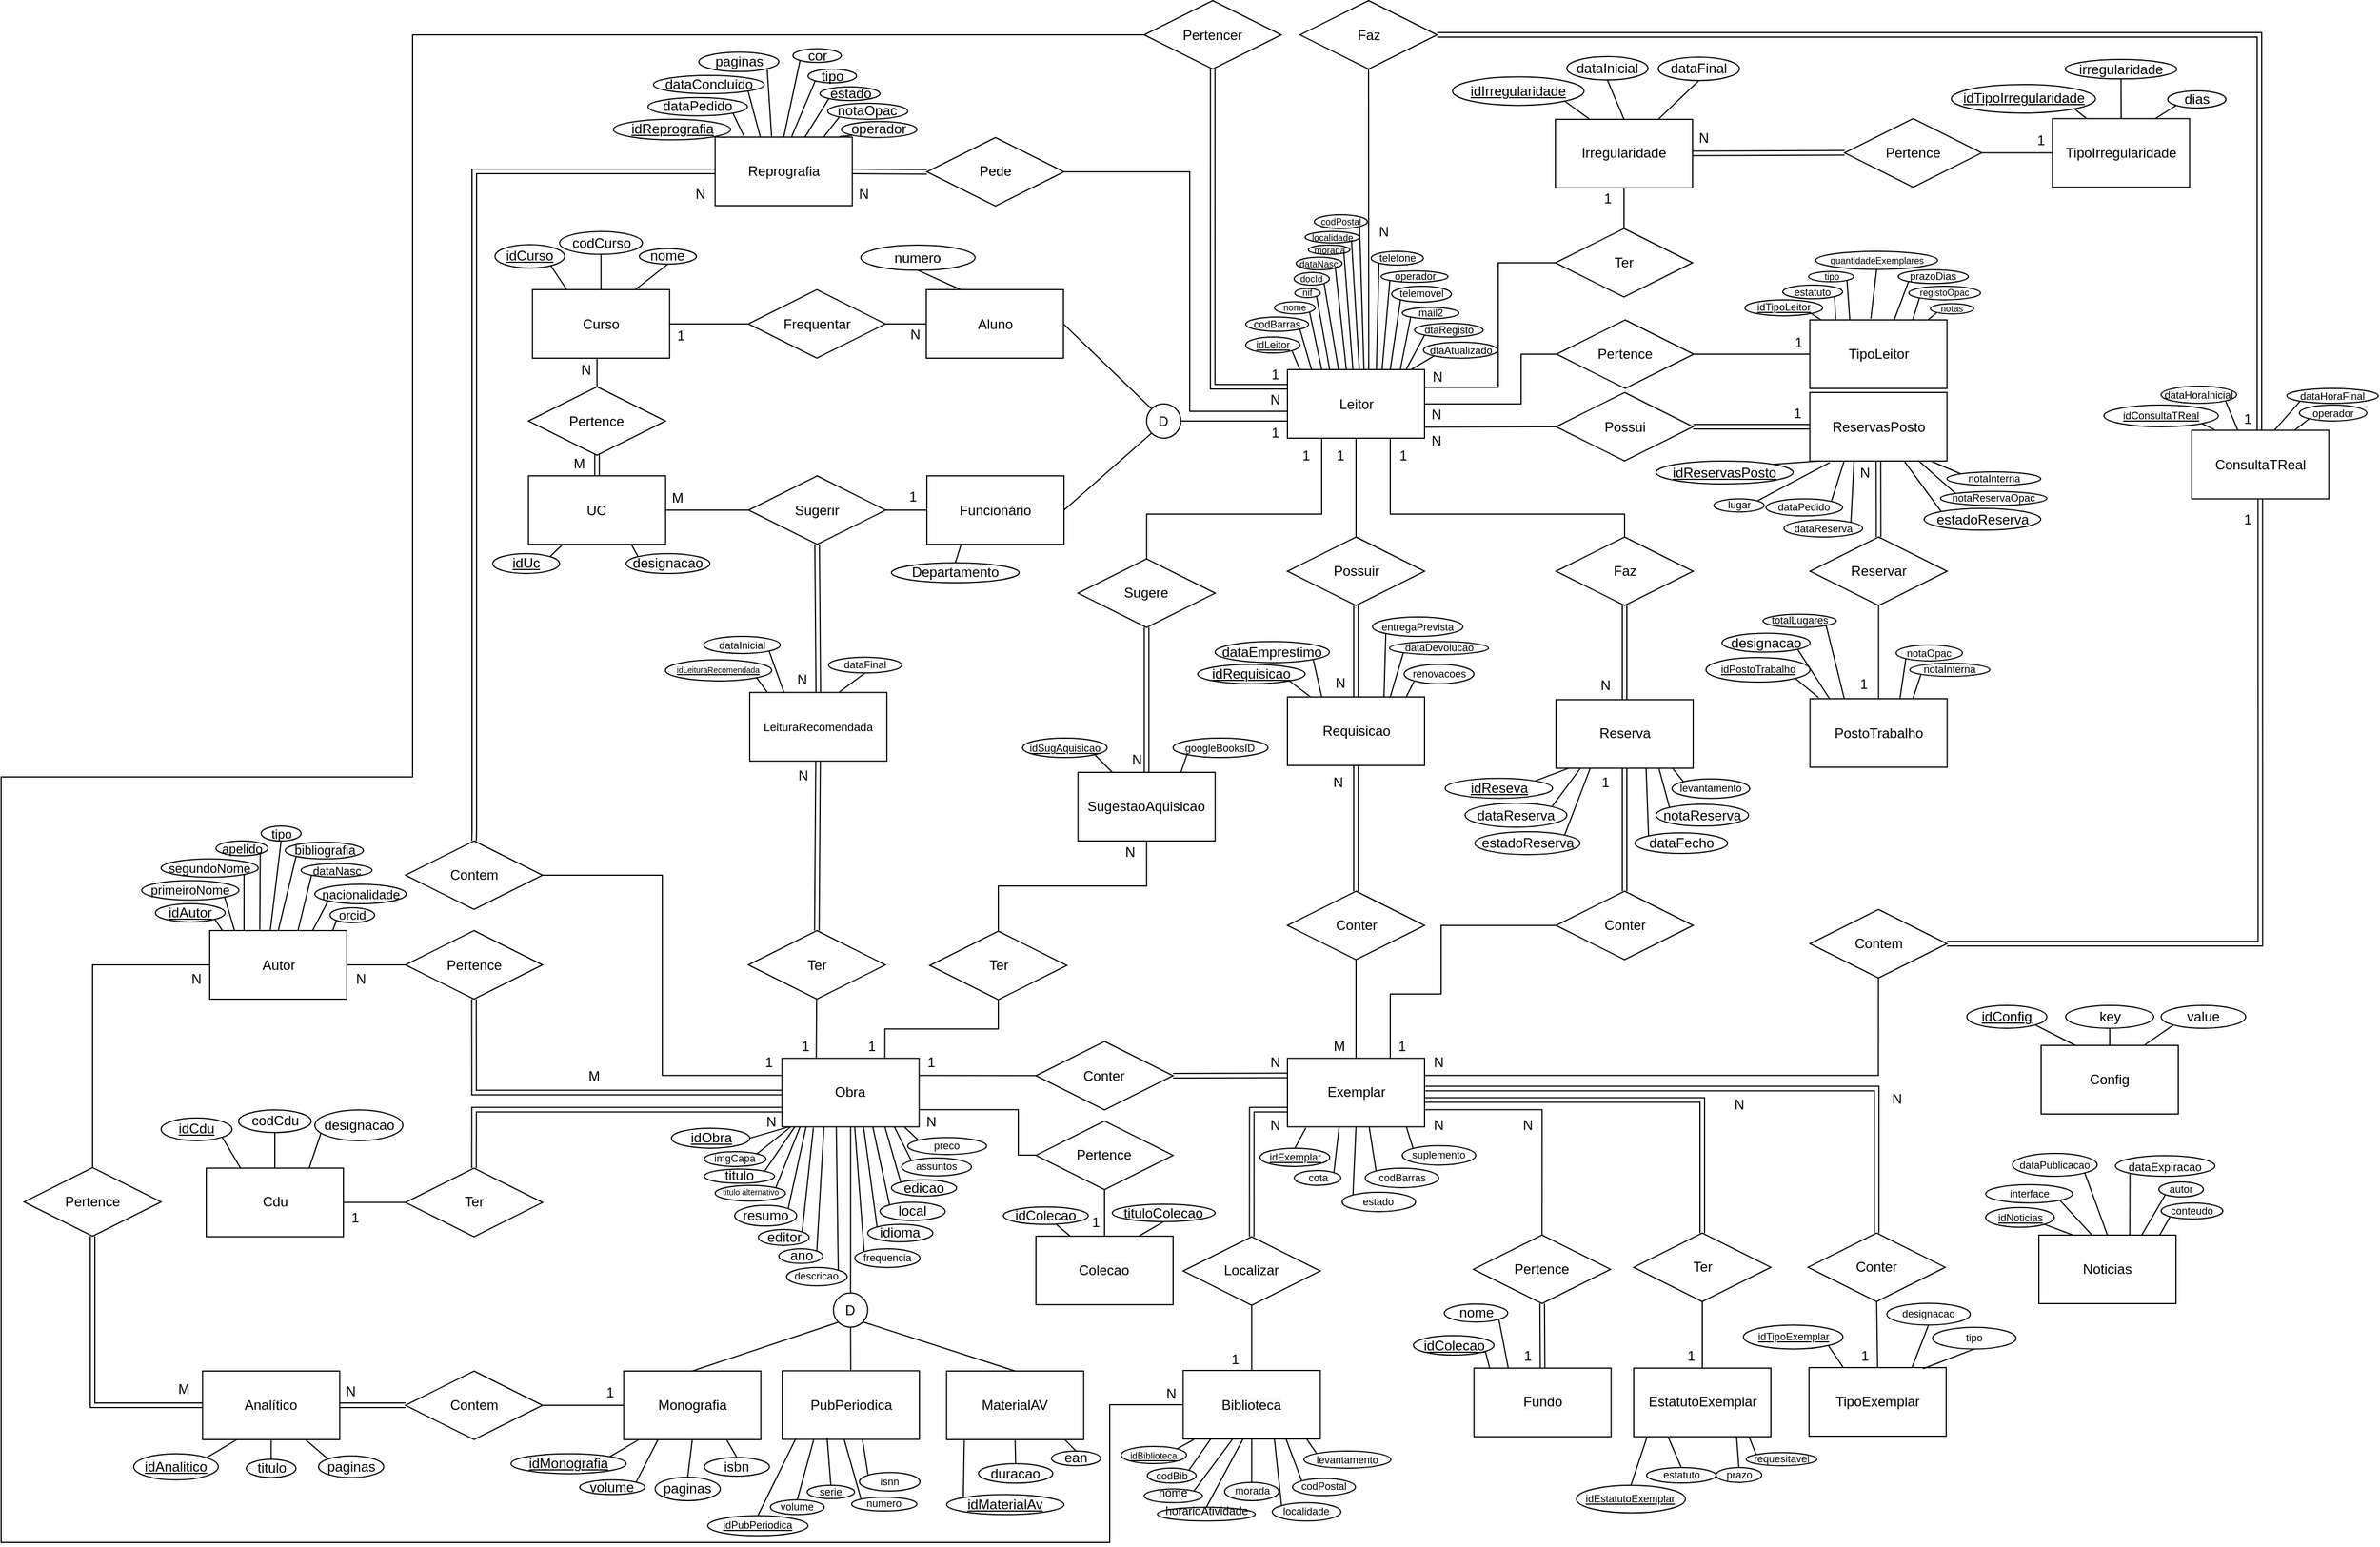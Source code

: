 <mxfile version="13.8.6" type="device"><diagram id="8KhDDaRiPGF0H9WiyI7R" name="Page-1"><mxGraphModel dx="1364" dy="1514" grid="1" gridSize="10" guides="1" tooltips="1" connect="1" arrows="1" fold="1" page="1" pageScale="1" pageWidth="827" pageHeight="1169" math="0" shadow="0"><root><mxCell id="0"/><mxCell id="1" parent="0"/><mxCell id="igQv4-VLDC38SClWUheN-1" style="edgeStyle=orthogonalEdgeStyle;rounded=0;comic=0;orthogonalLoop=1;jettySize=auto;html=1;exitX=0.5;exitY=1;exitDx=0;exitDy=0;shadow=0;startArrow=none;startFill=0;endArrow=none;endFill=0;strokeColor=#000000;entryX=0.5;entryY=0;entryDx=0;entryDy=0;" parent="1" source="igQv4-VLDC38SClWUheN-2" target="igQv4-VLDC38SClWUheN-163" edge="1"><mxGeometry relative="1" as="geometry"><mxPoint x="1135.5" y="411" as="targetPoint"/></mxGeometry></mxCell><mxCell id="f5J5ejxUjJcKkXr5g46R-28" style="edgeStyle=orthogonalEdgeStyle;rounded=0;orthogonalLoop=1;jettySize=auto;html=1;exitX=0.75;exitY=1;exitDx=0;exitDy=0;entryX=0.5;entryY=0;entryDx=0;entryDy=0;endArrow=none;endFill=0;fontSize=10;" parent="1" source="igQv4-VLDC38SClWUheN-2" target="f5J5ejxUjJcKkXr5g46R-34" edge="1"><mxGeometry relative="1" as="geometry"><Array as="points"><mxPoint x="1165" y="380"/><mxPoint x="1371" y="380"/></Array></mxGeometry></mxCell><mxCell id="bnK0vs6WNLLf5ROjs6Nx-25" style="edgeStyle=none;rounded=0;orthogonalLoop=1;jettySize=auto;html=1;entryX=1;entryY=1;entryDx=0;entryDy=0;endArrow=none;endFill=0;fontSize=8;exitX=0.308;exitY=0.001;exitDx=0;exitDy=0;exitPerimeter=0;" parent="1" source="igQv4-VLDC38SClWUheN-2" target="igQv4-VLDC38SClWUheN-43" edge="1"><mxGeometry relative="1" as="geometry"><mxPoint x="1102.5" y="268.5" as="sourcePoint"/><mxPoint x="1099.742" y="175.53" as="targetPoint"/></mxGeometry></mxCell><mxCell id="EoZFZ3FYMaGu3X9s9iMQ-8" style="edgeStyle=orthogonalEdgeStyle;rounded=0;orthogonalLoop=1;jettySize=auto;html=1;entryX=0;entryY=0.5;entryDx=0;entryDy=0;endArrow=none;endFill=0;fontSize=9;exitX=1;exitY=0.5;exitDx=0;exitDy=0;" parent="1" source="igQv4-VLDC38SClWUheN-2" target="GlVh-qp3BG6K98NASYAu-41" edge="1"><mxGeometry relative="1" as="geometry"><Array as="points"><mxPoint x="1280" y="284"/><mxPoint x="1280" y="240"/></Array></mxGeometry></mxCell><mxCell id="EoZFZ3FYMaGu3X9s9iMQ-10" style="edgeStyle=orthogonalEdgeStyle;rounded=0;orthogonalLoop=1;jettySize=auto;html=1;exitX=0;exitY=0.25;exitDx=0;exitDy=0;entryX=1;entryY=0.5;entryDx=0;entryDy=0;endArrow=none;endFill=0;fontSize=9;" parent="1" source="igQv4-VLDC38SClWUheN-2" target="igQv4-VLDC38SClWUheN-162" edge="1"><mxGeometry relative="1" as="geometry"><Array as="points"><mxPoint x="1076" y="290"/><mxPoint x="990" y="290"/><mxPoint x="990" y="80"/></Array></mxGeometry></mxCell><mxCell id="igQv4-VLDC38SClWUheN-2" value="Leitor" style="rounded=0;whiteSpace=wrap;html=1;aspect=fixed;" parent="1" vertex="1"><mxGeometry x="1075.5" y="253.5" width="120" height="60" as="geometry"/></mxCell><mxCell id="igQv4-VLDC38SClWUheN-4" value="nome" style="ellipse;whiteSpace=wrap;html=1;fontSize=8;" parent="1" vertex="1"><mxGeometry x="1064.12" y="194.12" width="35.75" height="10.63" as="geometry"/></mxCell><mxCell id="igQv4-VLDC38SClWUheN-6" style="rounded=0;orthogonalLoop=1;jettySize=auto;html=1;exitX=1;exitY=1;exitDx=0;exitDy=0;endArrow=none;endFill=0;entryX=0.091;entryY=0.001;entryDx=0;entryDy=0;entryPerimeter=0;" parent="1" source="igQv4-VLDC38SClWUheN-7" target="igQv4-VLDC38SClWUheN-2" edge="1"><mxGeometry relative="1" as="geometry"><mxPoint x="1020" y="260" as="targetPoint"/></mxGeometry></mxCell><mxCell id="igQv4-VLDC38SClWUheN-7" value="idLeitor" style="ellipse;whiteSpace=wrap;html=1;fontStyle=4;fontSize=9;" parent="1" vertex="1"><mxGeometry x="1039.0" y="225" width="47.5" height="14" as="geometry"/></mxCell><mxCell id="igQv4-VLDC38SClWUheN-9" value="&lt;div style=&quot;font-size: 8px;&quot;&gt;morada&lt;/div&gt;" style="ellipse;whiteSpace=wrap;html=1;fontSize=8;" parent="1" vertex="1"><mxGeometry x="1093.75" y="144.56" width="36.5" height="8.13" as="geometry"/></mxCell><mxCell id="f5J5ejxUjJcKkXr5g46R-26" style="edgeStyle=none;rounded=0;orthogonalLoop=1;jettySize=auto;html=1;entryX=0;entryY=1;entryDx=0;entryDy=0;endArrow=none;endFill=0;fontSize=10;exitX=0.791;exitY=-0.002;exitDx=0;exitDy=0;exitPerimeter=0;" parent="1" source="igQv4-VLDC38SClWUheN-10" target="GlVh-qp3BG6K98NASYAu-55" edge="1"><mxGeometry relative="1" as="geometry"><mxPoint x="652.25" y="56" as="sourcePoint"/></mxGeometry></mxCell><mxCell id="bnK0vs6WNLLf5ROjs6Nx-64" style="edgeStyle=orthogonalEdgeStyle;shape=link;rounded=0;orthogonalLoop=1;jettySize=auto;html=1;endArrow=none;endFill=0;fontSize=8;exitX=0;exitY=0.5;exitDx=0;exitDy=0;entryX=0.5;entryY=0;entryDx=0;entryDy=0;" parent="1" source="igQv4-VLDC38SClWUheN-10" target="bnK0vs6WNLLf5ROjs6Nx-61" edge="1"><mxGeometry relative="1" as="geometry"><Array as="points"><mxPoint x="364" y="80"/><mxPoint x="364" y="657"/></Array><mxPoint x="460" y="50" as="sourcePoint"/></mxGeometry></mxCell><mxCell id="igQv4-VLDC38SClWUheN-10" value="Reprografia" style="rounded=0;whiteSpace=wrap;html=1;aspect=fixed;" parent="1" vertex="1"><mxGeometry x="574.75" y="50" width="120" height="60" as="geometry"/></mxCell><mxCell id="igQv4-VLDC38SClWUheN-12" value="" style="html=1;entryX=0;entryY=0.5;entryDx=0;entryDy=0;exitX=1;exitY=0.5;exitDx=0;exitDy=0;startArrow=none;startFill=0;endArrow=none;endFill=0;shape=link;" parent="1" source="igQv4-VLDC38SClWUheN-10" target="igQv4-VLDC38SClWUheN-162" edge="1"><mxGeometry width="50" height="50" relative="1" as="geometry"><mxPoint x="669.25" y="306.5" as="sourcePoint"/><mxPoint x="781.25" y="88" as="targetPoint"/></mxGeometry></mxCell><mxCell id="igQv4-VLDC38SClWUheN-13" value="idReprografia" style="ellipse;whiteSpace=wrap;html=1;fontStyle=4" parent="1" vertex="1"><mxGeometry x="485.75" y="34.37" width="102.5" height="18" as="geometry"/></mxCell><mxCell id="igQv4-VLDC38SClWUheN-14" style="rounded=0;orthogonalLoop=1;jettySize=auto;html=1;endArrow=none;endFill=0;exitX=1;exitY=1;exitDx=0;exitDy=0;entryX=0.215;entryY=0.005;entryDx=0;entryDy=0;entryPerimeter=0;" parent="1" source="nJ5kXcv6Jco8oBF8376o-63" target="igQv4-VLDC38SClWUheN-10" edge="1"><mxGeometry relative="1" as="geometry"><mxPoint x="532.25" y="-9.0" as="sourcePoint"/><mxPoint x="622.25" y="58" as="targetPoint"/></mxGeometry></mxCell><mxCell id="igQv4-VLDC38SClWUheN-15" value="paginas" style="ellipse;whiteSpace=wrap;html=1;" parent="1" vertex="1"><mxGeometry x="560.5" y="-24.38" width="70" height="17" as="geometry"/></mxCell><mxCell id="igQv4-VLDC38SClWUheN-16" style="rounded=0;orthogonalLoop=1;jettySize=auto;html=1;exitX=1;exitY=1;exitDx=0;exitDy=0;endArrow=none;endFill=0;entryX=0.331;entryY=0.011;entryDx=0;entryDy=0;entryPerimeter=0;" parent="1" source="nJ5kXcv6Jco8oBF8376o-64" target="igQv4-VLDC38SClWUheN-10" edge="1"><mxGeometry relative="1" as="geometry"><mxPoint x="612.25" y="58" as="targetPoint"/><mxPoint x="627.25" y="-3.75" as="sourcePoint"/></mxGeometry></mxCell><mxCell id="igQv4-VLDC38SClWUheN-18" style="rounded=0;orthogonalLoop=1;jettySize=auto;html=1;endArrow=none;endFill=0;exitX=0;exitY=1;exitDx=0;exitDy=0;entryX=0.653;entryY=0.005;entryDx=0;entryDy=0;entryPerimeter=0;" parent="1" source="nJ5kXcv6Jco8oBF8376o-62" target="igQv4-VLDC38SClWUheN-10" edge="1"><mxGeometry relative="1" as="geometry"><mxPoint x="697.257" y="-3.781" as="sourcePoint"/><mxPoint x="658.25" y="57" as="targetPoint"/></mxGeometry></mxCell><mxCell id="igQv4-VLDC38SClWUheN-20" style="rounded=0;orthogonalLoop=1;jettySize=auto;html=1;exitX=1;exitY=1;exitDx=0;exitDy=0;endArrow=none;endFill=0;elbow=vertical;entryX=0.078;entryY=0.005;entryDx=0;entryDy=0;entryPerimeter=0;" parent="1" source="igQv4-VLDC38SClWUheN-13" target="igQv4-VLDC38SClWUheN-10" edge="1"><mxGeometry relative="1" as="geometry"><mxPoint x="810.25" y="-161.75" as="sourcePoint"/><mxPoint x="589.25" y="57" as="targetPoint"/></mxGeometry></mxCell><mxCell id="igQv4-VLDC38SClWUheN-25" value="&lt;div style=&quot;font-size: 9px&quot;&gt;telemovel&lt;/div&gt;" style="ellipse;whiteSpace=wrap;html=1;fontSize=9;" parent="1" vertex="1"><mxGeometry x="1166.75" y="180.44" width="52.25" height="14" as="geometry"/></mxCell><mxCell id="kkzpOjwFDEaVYpT06162-52" style="edgeStyle=orthogonalEdgeStyle;rounded=0;orthogonalLoop=1;jettySize=auto;html=1;exitX=0;exitY=0.5;exitDx=0;exitDy=0;endArrow=none;endFill=0;fontFamily=Helvetica;fontSize=7;entryX=0.5;entryY=1;entryDx=0;entryDy=0;shape=link;" parent="1" source="igQv4-VLDC38SClWUheN-27" target="nJ5kXcv6Jco8oBF8376o-12" edge="1"><mxGeometry relative="1" as="geometry"><mxPoint x="280" y="886.278" as="targetPoint"/></mxGeometry></mxCell><mxCell id="bnK0vs6WNLLf5ROjs6Nx-35" style="edgeStyle=orthogonalEdgeStyle;rounded=0;orthogonalLoop=1;jettySize=auto;html=1;exitX=0.75;exitY=0;exitDx=0;exitDy=0;entryX=0.5;entryY=1;entryDx=0;entryDy=0;endArrow=none;endFill=0;fontSize=8;" parent="1" source="igQv4-VLDC38SClWUheN-27" target="bnK0vs6WNLLf5ROjs6Nx-34" edge="1"><mxGeometry relative="1" as="geometry"/></mxCell><mxCell id="EoZFZ3FYMaGu3X9s9iMQ-65" style="edgeStyle=orthogonalEdgeStyle;rounded=0;orthogonalLoop=1;jettySize=auto;html=1;exitX=1;exitY=0.75;exitDx=0;exitDy=0;entryX=0;entryY=0.5;entryDx=0;entryDy=0;endArrow=none;endFill=0;fontSize=10;" parent="1" source="igQv4-VLDC38SClWUheN-27" target="EoZFZ3FYMaGu3X9s9iMQ-64" edge="1"><mxGeometry relative="1" as="geometry"><Array as="points"><mxPoint x="840" y="901"/><mxPoint x="840" y="941"/><mxPoint x="860" y="941"/></Array></mxGeometry></mxCell><mxCell id="igQv4-VLDC38SClWUheN-27" value="Obra" style="rounded=0;whiteSpace=wrap;html=1;aspect=fixed;" parent="1" vertex="1"><mxGeometry x="633.25" y="856.25" width="120" height="60" as="geometry"/></mxCell><mxCell id="igQv4-VLDC38SClWUheN-28" style="rounded=0;orthogonalLoop=1;jettySize=auto;html=1;endArrow=none;endFill=0;entryX=1;entryY=0.5;entryDx=0;entryDy=0;exitX=0.049;exitY=1.001;exitDx=0;exitDy=0;exitPerimeter=0;" parent="1" source="igQv4-VLDC38SClWUheN-27" target="igQv4-VLDC38SClWUheN-29" edge="1"><mxGeometry relative="1" as="geometry"><mxPoint x="610" y="917" as="sourcePoint"/><mxPoint x="619" y="932.25" as="targetPoint"/></mxGeometry></mxCell><mxCell id="igQv4-VLDC38SClWUheN-29" value="idObra" style="ellipse;whiteSpace=wrap;html=1;fontStyle=4" parent="1" vertex="1"><mxGeometry x="536.5" y="917.44" width="68.5" height="17.5" as="geometry"/></mxCell><mxCell id="igQv4-VLDC38SClWUheN-30" style="rounded=0;orthogonalLoop=1;jettySize=auto;html=1;endArrow=none;endFill=0;exitX=1;exitY=0;exitDx=0;exitDy=0;entryX=0.093;entryY=1.001;entryDx=0;entryDy=0;entryPerimeter=0;" parent="1" source="igQv4-VLDC38SClWUheN-31" target="igQv4-VLDC38SClWUheN-27" edge="1"><mxGeometry relative="1" as="geometry"><mxPoint x="689" y="912.25" as="sourcePoint"/><mxPoint x="573" y="1222.25" as="targetPoint"/></mxGeometry></mxCell><mxCell id="igQv4-VLDC38SClWUheN-31" value="titulo" style="ellipse;whiteSpace=wrap;html=1;" parent="1" vertex="1"><mxGeometry x="565.25" y="953.24" width="61.5" height="12.41" as="geometry"/></mxCell><mxCell id="3nldgWLk36MqB2wziIpt-12" style="rounded=0;orthogonalLoop=1;jettySize=auto;html=1;entryX=0.5;entryY=0;entryDx=0;entryDy=0;shape=link;exitX=1.006;exitY=0.442;exitDx=0;exitDy=0;exitPerimeter=0;edgeStyle=orthogonalEdgeStyle;" parent="1" source="igQv4-VLDC38SClWUheN-33" target="3nldgWLk36MqB2wziIpt-3" edge="1"><mxGeometry relative="1" as="geometry"/></mxCell><mxCell id="f5J5ejxUjJcKkXr5g46R-36" style="edgeStyle=orthogonalEdgeStyle;rounded=0;orthogonalLoop=1;jettySize=auto;html=1;exitX=0.75;exitY=0;exitDx=0;exitDy=0;endArrow=none;endFill=0;fontSize=10;entryX=0;entryY=0.5;entryDx=0;entryDy=0;" parent="1" source="igQv4-VLDC38SClWUheN-33" target="GlVh-qp3BG6K98NASYAu-130" edge="1"><mxGeometry relative="1" as="geometry"><mxPoint x="1340" y="740" as="targetPoint"/><Array as="points"><mxPoint x="1166" y="800"/><mxPoint x="1210" y="800"/><mxPoint x="1210" y="740"/></Array></mxGeometry></mxCell><mxCell id="igQv4-VLDC38SClWUheN-33" value="Exemplar" style="rounded=0;whiteSpace=wrap;html=1;aspect=fixed;" parent="1" vertex="1"><mxGeometry x="1075.5" y="856.25" width="120" height="60" as="geometry"/></mxCell><mxCell id="igQv4-VLDC38SClWUheN-34" style="edgeStyle=orthogonalEdgeStyle;shape=link;rounded=0;orthogonalLoop=1;jettySize=auto;html=1;entryX=0.5;entryY=1;entryDx=0;entryDy=0;exitX=0.5;exitY=0;exitDx=0;exitDy=0;" parent="1" source="igQv4-VLDC38SClWUheN-155" target="igQv4-VLDC38SClWUheN-122" edge="1"><mxGeometry relative="1" as="geometry"><mxPoint x="1135.5" y="721.25" as="sourcePoint"/></mxGeometry></mxCell><mxCell id="igQv4-VLDC38SClWUheN-37" value="N" style="text;html=1;strokeColor=none;fillColor=none;align=center;verticalAlign=middle;whiteSpace=wrap;rounded=0;" parent="1" vertex="1"><mxGeometry x="1054.5" y="850" width="20" height="20" as="geometry"/></mxCell><mxCell id="igQv4-VLDC38SClWUheN-42" style="rounded=0;orthogonalLoop=1;jettySize=auto;html=1;endArrow=none;endFill=0;exitX=1;exitY=1;exitDx=0;exitDy=0;entryX=0.176;entryY=0.001;entryDx=0;entryDy=0;entryPerimeter=0;" parent="1" source="igQv4-VLDC38SClWUheN-229" target="igQv4-VLDC38SClWUheN-2" edge="1"><mxGeometry relative="1" as="geometry"><mxPoint x="1090" y="268" as="targetPoint"/><mxPoint x="1089" y="197" as="sourcePoint"/></mxGeometry></mxCell><mxCell id="igQv4-VLDC38SClWUheN-43" value="&lt;div style=&quot;font-size: 8px;&quot;&gt;nif&lt;/div&gt;" style="ellipse;whiteSpace=wrap;html=1;fontSize=8;" parent="1" vertex="1"><mxGeometry x="1082" y="182.38" width="22.25" height="8.12" as="geometry"/></mxCell><mxCell id="igQv4-VLDC38SClWUheN-44" style="rounded=0;orthogonalLoop=1;jettySize=auto;html=1;endArrow=none;endFill=0;exitX=1;exitY=0;exitDx=0;exitDy=0;" parent="1" source="igQv4-VLDC38SClWUheN-51" edge="1"><mxGeometry relative="1" as="geometry"><mxPoint x="630" y="1050" as="sourcePoint"/><mxPoint x="670" y="916" as="targetPoint"/></mxGeometry></mxCell><mxCell id="igQv4-VLDC38SClWUheN-47" value="EstatutoExemplar" style="rounded=0;whiteSpace=wrap;html=1;aspect=fixed;" parent="1" vertex="1"><mxGeometry x="1378.5" y="1127.45" width="120" height="60" as="geometry"/></mxCell><mxCell id="igQv4-VLDC38SClWUheN-50" value="editor" style="ellipse;whiteSpace=wrap;html=1;" parent="1" vertex="1"><mxGeometry x="612.5" y="1006.12" width="44.5" height="13.82" as="geometry"/></mxCell><mxCell id="igQv4-VLDC38SClWUheN-51" value="ano" style="ellipse;whiteSpace=wrap;html=1;" parent="1" vertex="1"><mxGeometry x="630.5" y="1023.03" width="38.5" height="12.76" as="geometry"/></mxCell><mxCell id="igQv4-VLDC38SClWUheN-52" value="resumo" style="ellipse;whiteSpace=wrap;html=1;" parent="1" vertex="1"><mxGeometry x="591.88" y="985.04" width="54.25" height="17.99" as="geometry"/></mxCell><mxCell id="igQv4-VLDC38SClWUheN-53" value="assuntos" style="ellipse;whiteSpace=wrap;html=1;fontSize=9;" parent="1" vertex="1"><mxGeometry x="738" y="943.5" width="61" height="15.69" as="geometry"/></mxCell><mxCell id="igQv4-VLDC38SClWUheN-54" value="cota" style="ellipse;whiteSpace=wrap;html=1;fontSize=9;" parent="1" vertex="1"><mxGeometry x="1081.5" y="954.44" width="40.75" height="13" as="geometry"/></mxCell><mxCell id="igQv4-VLDC38SClWUheN-56" value="idEstatutoExemplar" style="ellipse;whiteSpace=wrap;html=1;fontStyle=4;fontSize=9;" parent="1" vertex="1"><mxGeometry x="1328.38" y="1230" width="95.37" height="24.13" as="geometry"/></mxCell><mxCell id="igQv4-VLDC38SClWUheN-57" value="estatuto" style="ellipse;whiteSpace=wrap;html=1;fontSize=9;" parent="1" vertex="1"><mxGeometry x="1389.76" y="1214.48" width="60.75" height="13.48" as="geometry"/></mxCell><mxCell id="igQv4-VLDC38SClWUheN-58" value="prazo" style="ellipse;whiteSpace=wrap;html=1;verticalAlign=middle;fontSize=9;" parent="1" vertex="1"><mxGeometry x="1450.51" y="1214.48" width="40" height="13" as="geometry"/></mxCell><mxCell id="igQv4-VLDC38SClWUheN-59" style="rounded=0;orthogonalLoop=1;jettySize=auto;html=1;endArrow=none;endFill=0;entryX=0.098;entryY=0.999;entryDx=0;entryDy=0;exitX=0.5;exitY=0;exitDx=0;exitDy=0;entryPerimeter=0;" parent="1" source="igQv4-VLDC38SClWUheN-56" target="igQv4-VLDC38SClWUheN-47" edge="1"><mxGeometry relative="1" as="geometry"><mxPoint x="1409" y="1288" as="sourcePoint"/><mxPoint x="1406" y="1152" as="targetPoint"/></mxGeometry></mxCell><mxCell id="igQv4-VLDC38SClWUheN-60" style="rounded=0;orthogonalLoop=1;jettySize=auto;html=1;endArrow=none;endFill=0;exitX=0.5;exitY=0;exitDx=0;exitDy=0;entryX=0.25;entryY=1;entryDx=0;entryDy=0;" parent="1" source="igQv4-VLDC38SClWUheN-57" target="igQv4-VLDC38SClWUheN-47" edge="1"><mxGeometry relative="1" as="geometry"><mxPoint x="1421" y="1262.43" as="sourcePoint"/><mxPoint x="1444" y="1222.43" as="targetPoint"/></mxGeometry></mxCell><mxCell id="igQv4-VLDC38SClWUheN-61" style="rounded=0;orthogonalLoop=1;jettySize=auto;html=1;endArrow=none;endFill=0;exitX=0.5;exitY=0;exitDx=0;exitDy=0;entryX=0.75;entryY=1;entryDx=0;entryDy=0;" parent="1" source="igQv4-VLDC38SClWUheN-58" target="igQv4-VLDC38SClWUheN-47" edge="1"><mxGeometry relative="1" as="geometry"><mxPoint x="1472" y="1302.43" as="sourcePoint"/><mxPoint x="1474" y="1222.43" as="targetPoint"/></mxGeometry></mxCell><mxCell id="igQv4-VLDC38SClWUheN-63" style="rounded=0;orthogonalLoop=1;jettySize=auto;html=1;endArrow=none;endFill=0;entryX=0.5;entryY=1;entryDx=0;entryDy=0;exitX=0.5;exitY=0;exitDx=0;exitDy=0;" parent="1" source="igQv4-VLDC38SClWUheN-47" target="igQv4-VLDC38SClWUheN-156" edge="1"><mxGeometry relative="1" as="geometry"><mxPoint x="1329.46" y="1131.43" as="sourcePoint"/><mxPoint x="1534.25" y="891.68" as="targetPoint"/></mxGeometry></mxCell><mxCell id="igQv4-VLDC38SClWUheN-64" value="1" style="text;html=1;strokeColor=none;fillColor=none;align=center;verticalAlign=middle;whiteSpace=wrap;rounded=0;" parent="1" vertex="1"><mxGeometry x="1418.62" y="1107.45" width="20" height="20" as="geometry"/></mxCell><mxCell id="igQv4-VLDC38SClWUheN-65" value="idExemplar" style="ellipse;whiteSpace=wrap;html=1;fontStyle=4;fontSize=9;" parent="1" vertex="1"><mxGeometry x="1051.5" y="934.94" width="61" height="16" as="geometry"/></mxCell><mxCell id="igQv4-VLDC38SClWUheN-66" style="rounded=0;orthogonalLoop=1;jettySize=auto;html=1;endArrow=none;endFill=0;entryX=0.134;entryY=1.017;entryDx=0;entryDy=0;exitX=0.5;exitY=0;exitDx=0;exitDy=0;entryPerimeter=0;" parent="1" source="igQv4-VLDC38SClWUheN-65" target="igQv4-VLDC38SClWUheN-33" edge="1"><mxGeometry relative="1" as="geometry"><mxPoint x="1038.4" y="916.25" as="sourcePoint"/><mxPoint x="1020.503" y="885.75" as="targetPoint"/></mxGeometry></mxCell><mxCell id="igQv4-VLDC38SClWUheN-69" style="rounded=0;orthogonalLoop=1;jettySize=auto;html=1;endArrow=none;endFill=0;exitX=1;exitY=0;exitDx=0;exitDy=0;entryX=0.377;entryY=1.008;entryDx=0;entryDy=0;entryPerimeter=0;" parent="1" source="igQv4-VLDC38SClWUheN-54" target="igQv4-VLDC38SClWUheN-33" edge="1"><mxGeometry relative="1" as="geometry"><mxPoint x="1252" y="915.25" as="sourcePoint"/><mxPoint x="1170.5" y="892" as="targetPoint"/></mxGeometry></mxCell><mxCell id="igQv4-VLDC38SClWUheN-72" style="rounded=0;orthogonalLoop=1;jettySize=auto;html=1;entryX=0;entryY=0.25;entryDx=0;entryDy=0;endArrow=none;endFill=0;exitX=1;exitY=0.5;exitDx=0;exitDy=0;edgeStyle=orthogonalEdgeStyle;" parent="1" source="bnK0vs6WNLLf5ROjs6Nx-61" target="igQv4-VLDC38SClWUheN-27" edge="1"><mxGeometry relative="1" as="geometry"><mxPoint x="397.5" y="802" as="sourcePoint"/></mxGeometry></mxCell><mxCell id="igQv4-VLDC38SClWUheN-81" style="rounded=0;orthogonalLoop=1;jettySize=auto;html=1;exitX=1;exitY=1;exitDx=0;exitDy=0;endArrow=none;endFill=0;entryX=0.412;entryY=0.005;entryDx=0;entryDy=0;entryPerimeter=0;" parent="1" source="igQv4-VLDC38SClWUheN-15" target="igQv4-VLDC38SClWUheN-10" edge="1"><mxGeometry relative="1" as="geometry"><mxPoint x="635.25" y="58" as="targetPoint"/><mxPoint x="1084.25" y="-182.75" as="sourcePoint"/></mxGeometry></mxCell><mxCell id="igQv4-VLDC38SClWUheN-85" style="rounded=0;orthogonalLoop=1;jettySize=auto;html=1;endArrow=none;endFill=0;exitX=0.25;exitY=0;exitDx=0;exitDy=0;entryX=1;entryY=1;entryDx=0;entryDy=0;" parent="1" source="GlVh-qp3BG6K98NASYAu-255" target="igQv4-VLDC38SClWUheN-82" edge="1"><mxGeometry relative="1" as="geometry"><mxPoint x="402.25" y="1140.76" as="sourcePoint"/><mxPoint x="376.5" y="1104.13" as="targetPoint"/></mxGeometry></mxCell><mxCell id="igQv4-VLDC38SClWUheN-89" style="edgeStyle=orthogonalEdgeStyle;rounded=0;comic=0;orthogonalLoop=1;jettySize=auto;html=1;entryX=0;entryY=0.75;entryDx=0;entryDy=0;shadow=0;endArrow=none;endFill=0;strokeColor=#000000;shape=link;exitX=0.5;exitY=0;exitDx=0;exitDy=0;" parent="1" source="igQv4-VLDC38SClWUheN-161" target="igQv4-VLDC38SClWUheN-27" edge="1"><mxGeometry relative="1" as="geometry"><mxPoint x="398.0" y="980" as="sourcePoint"/></mxGeometry></mxCell><mxCell id="igQv4-VLDC38SClWUheN-90" value="N" style="text;html=1;strokeColor=none;fillColor=none;align=center;verticalAlign=middle;whiteSpace=wrap;rounded=0;" parent="1" vertex="1"><mxGeometry x="613.5" y="902.25" width="20" height="20" as="geometry"/></mxCell><mxCell id="igQv4-VLDC38SClWUheN-93" value="N" style="text;html=1;strokeColor=none;fillColor=none;align=center;verticalAlign=middle;whiteSpace=wrap;rounded=0;" parent="1" vertex="1"><mxGeometry x="1110.25" y="605.25" width="20" height="20" as="geometry"/></mxCell><mxCell id="igQv4-VLDC38SClWUheN-94" value="idReq&lt;span style=&quot;text-decoration: none&quot;&gt;uisicao&lt;/span&gt;" style="ellipse;whiteSpace=wrap;html=1;fontStyle=4" parent="1" vertex="1"><mxGeometry x="997" y="511.5" width="94" height="17" as="geometry"/></mxCell><mxCell id="igQv4-VLDC38SClWUheN-95" style="rounded=0;orthogonalLoop=1;jettySize=auto;html=1;endArrow=none;endFill=0;entryX=1;entryY=1;entryDx=0;entryDy=0;exitX=0.191;exitY=0.033;exitDx=0;exitDy=0;exitPerimeter=0;" parent="1" source="igQv4-VLDC38SClWUheN-122" target="igQv4-VLDC38SClWUheN-94" edge="1"><mxGeometry relative="1" as="geometry"><mxPoint x="1493.661" y="891.75" as="sourcePoint"/><mxPoint x="1475.585" y="916.169" as="targetPoint"/></mxGeometry></mxCell><mxCell id="igQv4-VLDC38SClWUheN-96" value="renovacoes" style="ellipse;whiteSpace=wrap;html=1;fontSize=9;" parent="1" vertex="1"><mxGeometry x="1177.63" y="511.5" width="61" height="17" as="geometry"/></mxCell><mxCell id="igQv4-VLDC38SClWUheN-97" style="rounded=0;orthogonalLoop=1;jettySize=auto;html=1;endArrow=none;endFill=0;exitX=0;exitY=1;exitDx=0;exitDy=0;entryX=0.863;entryY=0.012;entryDx=0;entryDy=0;entryPerimeter=0;" parent="1" source="igQv4-VLDC38SClWUheN-96" target="igQv4-VLDC38SClWUheN-122" edge="1"><mxGeometry relative="1" as="geometry"><mxPoint x="1615.75" y="960" as="sourcePoint"/><mxPoint x="1587.15" y="893.26" as="targetPoint"/></mxGeometry></mxCell><mxCell id="igQv4-VLDC38SClWUheN-98" value="1" style="text;html=1;strokeColor=none;fillColor=none;align=center;verticalAlign=middle;whiteSpace=wrap;rounded=0;" parent="1" vertex="1"><mxGeometry x="249.5" y="986.12" width="20" height="20" as="geometry"/></mxCell><mxCell id="igQv4-VLDC38SClWUheN-99" value="idioma" style="ellipse;whiteSpace=wrap;html=1;" parent="1" vertex="1"><mxGeometry x="708.25" y="1001.64" width="57" height="15.22" as="geometry"/></mxCell><mxCell id="igQv4-VLDC38SClWUheN-105" value="isbn" style="ellipse;whiteSpace=wrap;html=1;" parent="1" vertex="1"><mxGeometry x="565.25" y="1205.61" width="57" height="16.37" as="geometry"/></mxCell><mxCell id="igQv4-VLDC38SClWUheN-115" value="N" style="text;html=1;strokeColor=none;fillColor=none;align=center;verticalAlign=middle;whiteSpace=wrap;rounded=0;" parent="1" vertex="1"><mxGeometry x="1198" y="905.12" width="20" height="20" as="geometry"/></mxCell><mxCell id="igQv4-VLDC38SClWUheN-121" style="edgeStyle=orthogonalEdgeStyle;rounded=0;comic=0;orthogonalLoop=1;jettySize=auto;html=1;entryX=0.5;entryY=0;entryDx=0;entryDy=0;shadow=0;startArrow=none;startFill=0;endArrow=none;endFill=0;strokeColor=#000000;exitX=0.5;exitY=1;exitDx=0;exitDy=0;" parent="1" source="igQv4-VLDC38SClWUheN-155" target="igQv4-VLDC38SClWUheN-33" edge="1"><mxGeometry relative="1" as="geometry"><mxPoint x="1135.5" y="801.25" as="sourcePoint"/></mxGeometry></mxCell><mxCell id="igQv4-VLDC38SClWUheN-122" value="Requisicao" style="rounded=0;whiteSpace=wrap;html=1;aspect=fixed;" parent="1" vertex="1"><mxGeometry x="1075.5" y="540" width="120" height="60" as="geometry"/></mxCell><mxCell id="igQv4-VLDC38SClWUheN-123" style="edgeStyle=orthogonalEdgeStyle;rounded=0;comic=0;orthogonalLoop=1;jettySize=auto;html=1;shadow=0;startArrow=none;startFill=0;endArrow=none;endFill=0;strokeColor=#000000;shape=link;entryX=0.5;entryY=0;entryDx=0;entryDy=0;exitX=0.5;exitY=1;exitDx=0;exitDy=0;" parent="1" source="igQv4-VLDC38SClWUheN-163" target="igQv4-VLDC38SClWUheN-122" edge="1"><mxGeometry relative="1" as="geometry"><mxPoint x="1262" y="760.62" as="targetPoint"/><mxPoint x="1135.5" y="556" as="sourcePoint"/></mxGeometry></mxCell><mxCell id="igQv4-VLDC38SClWUheN-125" value="M" style="text;html=1;strokeColor=none;fillColor=none;align=center;verticalAlign=middle;whiteSpace=wrap;rounded=0;" parent="1" vertex="1"><mxGeometry x="1110.5" y="836.25" width="20" height="20" as="geometry"/></mxCell><mxCell id="igQv4-VLDC38SClWUheN-128" value="1" style="text;html=1;strokeColor=none;fillColor=none;align=center;verticalAlign=middle;whiteSpace=wrap;rounded=0;" parent="1" vertex="1"><mxGeometry x="1112.25" y="318.5" width="20" height="20" as="geometry"/></mxCell><mxCell id="igQv4-VLDC38SClWUheN-131" value="dataEmprestimo&lt;br&gt;" style="ellipse;whiteSpace=wrap;html=1;" parent="1" vertex="1"><mxGeometry x="1012.25" y="491.5" width="100" height="18.5" as="geometry"/></mxCell><mxCell id="igQv4-VLDC38SClWUheN-132" style="rounded=0;orthogonalLoop=1;jettySize=auto;html=1;endArrow=none;endFill=0;entryX=1;entryY=1;entryDx=0;entryDy=0;exitX=0.25;exitY=0;exitDx=0;exitDy=0;" parent="1" source="igQv4-VLDC38SClWUheN-122" target="igQv4-VLDC38SClWUheN-131" edge="1"><mxGeometry relative="1" as="geometry"><mxPoint x="1105.5" y="615" as="sourcePoint"/><mxPoint x="1085.5" y="565" as="targetPoint"/></mxGeometry></mxCell><mxCell id="igQv4-VLDC38SClWUheN-133" style="rounded=0;orthogonalLoop=1;jettySize=auto;html=1;endArrow=none;endFill=0;entryX=0;entryY=1;entryDx=0;entryDy=0;" parent="1" target="igQv4-VLDC38SClWUheN-134" edge="1"><mxGeometry relative="1" as="geometry"><mxPoint x="1160" y="540" as="sourcePoint"/><mxPoint x="1234.75" y="627.12" as="targetPoint"/></mxGeometry></mxCell><mxCell id="igQv4-VLDC38SClWUheN-134" value="entregaPrevista" style="ellipse;whiteSpace=wrap;html=1;fontSize=9;" parent="1" vertex="1"><mxGeometry x="1150" y="470" width="79" height="17" as="geometry"/></mxCell><mxCell id="igQv4-VLDC38SClWUheN-135" value="dataDevolucao" style="ellipse;whiteSpace=wrap;html=1;fontSize=9;" parent="1" vertex="1"><mxGeometry x="1164.88" y="491.5" width="86.5" height="11.5" as="geometry"/></mxCell><mxCell id="igQv4-VLDC38SClWUheN-136" style="rounded=0;orthogonalLoop=1;jettySize=auto;html=1;endArrow=none;endFill=0;exitX=0.75;exitY=0;exitDx=0;exitDy=0;entryX=0;entryY=1;entryDx=0;entryDy=0;" parent="1" source="igQv4-VLDC38SClWUheN-122" target="igQv4-VLDC38SClWUheN-135" edge="1"><mxGeometry relative="1" as="geometry"><mxPoint x="1170.5" y="615" as="sourcePoint"/><mxPoint x="1151" y="510" as="targetPoint"/></mxGeometry></mxCell><mxCell id="igQv4-VLDC38SClWUheN-139" style="rounded=0;orthogonalLoop=1;jettySize=auto;html=1;endArrow=none;endFill=0;exitX=0;exitY=0;exitDx=0;exitDy=0;entryX=0.594;entryY=0.994;entryDx=0;entryDy=0;entryPerimeter=0;" parent="1" source="igQv4-VLDC38SClWUheN-99" target="igQv4-VLDC38SClWUheN-27" edge="1"><mxGeometry relative="1" as="geometry"><mxPoint x="984" y="899.25" as="sourcePoint"/><mxPoint x="697" y="950" as="targetPoint"/></mxGeometry></mxCell><mxCell id="igQv4-VLDC38SClWUheN-140" style="rounded=0;orthogonalLoop=1;jettySize=auto;html=1;endArrow=none;endFill=0;exitX=1;exitY=0;exitDx=0;exitDy=0;entryX=0.176;entryY=0.996;entryDx=0;entryDy=0;entryPerimeter=0;" parent="1" source="igQv4-VLDC38SClWUheN-52" target="igQv4-VLDC38SClWUheN-27" edge="1"><mxGeometry relative="1" as="geometry"><mxPoint x="709" y="1030" as="sourcePoint"/><mxPoint x="676.5" y="916" as="targetPoint"/></mxGeometry></mxCell><mxCell id="igQv4-VLDC38SClWUheN-141" style="rounded=0;orthogonalLoop=1;jettySize=auto;html=1;endArrow=none;endFill=0;exitX=1;exitY=0;exitDx=0;exitDy=0;entryX=0.229;entryY=1.013;entryDx=0;entryDy=0;entryPerimeter=0;" parent="1" source="igQv4-VLDC38SClWUheN-50" target="igQv4-VLDC38SClWUheN-27" edge="1"><mxGeometry relative="1" as="geometry"><mxPoint x="709" y="1030" as="sourcePoint"/><mxPoint x="686.5" y="916" as="targetPoint"/></mxGeometry></mxCell><mxCell id="igQv4-VLDC38SClWUheN-142" style="rounded=0;orthogonalLoop=1;jettySize=auto;html=1;endArrow=none;endFill=0;exitX=0.5;exitY=0;exitDx=0;exitDy=0;entryX=0.75;entryY=1;entryDx=0;entryDy=0;" parent="1" source="igQv4-VLDC38SClWUheN-105" target="GlVh-qp3BG6K98NASYAu-262" edge="1"><mxGeometry relative="1" as="geometry"><mxPoint x="776" y="1020" as="sourcePoint"/><mxPoint x="746.5" y="916" as="targetPoint"/></mxGeometry></mxCell><mxCell id="igQv4-VLDC38SClWUheN-143" style="rounded=0;orthogonalLoop=1;jettySize=auto;html=1;endArrow=none;endFill=0;entryX=0.819;entryY=0.998;entryDx=0;entryDy=0;exitX=0;exitY=0;exitDx=0;exitDy=0;entryPerimeter=0;" parent="1" source="igQv4-VLDC38SClWUheN-53" target="igQv4-VLDC38SClWUheN-27" edge="1"><mxGeometry relative="1" as="geometry"><mxPoint x="757.5" y="1043.63" as="sourcePoint"/><mxPoint x="749.66" y="927.87" as="targetPoint"/></mxGeometry></mxCell><mxCell id="igQv4-VLDC38SClWUheN-152" style="rounded=0;orthogonalLoop=1;jettySize=auto;html=1;endArrow=none;endFill=0;exitX=0.5;exitY=0;exitDx=0;exitDy=0;shape=link;entryX=1.004;entryY=0.609;entryDx=0;entryDy=0;entryPerimeter=0;edgeStyle=orthogonalEdgeStyle;" parent="1" source="igQv4-VLDC38SClWUheN-156" target="igQv4-VLDC38SClWUheN-33" edge="1"><mxGeometry relative="1" as="geometry"><mxPoint x="1248.5" y="886.25" as="sourcePoint"/><mxPoint x="1196" y="886" as="targetPoint"/></mxGeometry></mxCell><mxCell id="igQv4-VLDC38SClWUheN-155" value="Conter" style="shape=rhombus;perimeter=rhombusPerimeter;whiteSpace=wrap;html=1;align=center;" parent="1" vertex="1"><mxGeometry x="1075.5" y="710" width="120" height="60" as="geometry"/></mxCell><mxCell id="igQv4-VLDC38SClWUheN-156" value="Ter" style="shape=rhombus;perimeter=rhombusPerimeter;whiteSpace=wrap;html=1;align=center;" parent="1" vertex="1"><mxGeometry x="1378.5" y="1009.21" width="120" height="60" as="geometry"/></mxCell><mxCell id="EoZFZ3FYMaGu3X9s9iMQ-81" style="rounded=0;orthogonalLoop=1;jettySize=auto;html=1;exitX=1;exitY=0.5;exitDx=0;exitDy=0;entryX=0;entryY=0.25;entryDx=0;entryDy=0;endArrow=none;endFill=0;fontSize=9;shape=link;" parent="1" source="igQv4-VLDC38SClWUheN-158" target="igQv4-VLDC38SClWUheN-33" edge="1"><mxGeometry relative="1" as="geometry"/></mxCell><mxCell id="EoZFZ3FYMaGu3X9s9iMQ-82" style="edgeStyle=none;rounded=0;orthogonalLoop=1;jettySize=auto;html=1;entryX=1;entryY=0.25;entryDx=0;entryDy=0;endArrow=none;endFill=0;fontSize=9;" parent="1" source="igQv4-VLDC38SClWUheN-158" target="igQv4-VLDC38SClWUheN-27" edge="1"><mxGeometry relative="1" as="geometry"/></mxCell><mxCell id="igQv4-VLDC38SClWUheN-158" value="Conter" style="shape=rhombus;perimeter=rhombusPerimeter;whiteSpace=wrap;html=1;align=center;" parent="1" vertex="1"><mxGeometry x="855.44" y="841.5" width="120" height="60" as="geometry"/></mxCell><mxCell id="igQv4-VLDC38SClWUheN-161" value="Ter" style="shape=rhombus;perimeter=rhombusPerimeter;whiteSpace=wrap;html=1;align=center;" parent="1" vertex="1"><mxGeometry x="303.75" y="952.41" width="120" height="60" as="geometry"/></mxCell><mxCell id="igQv4-VLDC38SClWUheN-162" value="Pede" style="shape=rhombus;perimeter=rhombusPerimeter;whiteSpace=wrap;html=1;align=center;" parent="1" vertex="1"><mxGeometry x="760" y="50.37" width="120" height="60" as="geometry"/></mxCell><mxCell id="igQv4-VLDC38SClWUheN-163" value="Possuir" style="shape=rhombus;perimeter=rhombusPerimeter;whiteSpace=wrap;html=1;align=center;" parent="1" vertex="1"><mxGeometry x="1075.5" y="400" width="120" height="60" as="geometry"/></mxCell><mxCell id="igQv4-VLDC38SClWUheN-165" value="edicao" style="ellipse;whiteSpace=wrap;html=1;" parent="1" vertex="1"><mxGeometry x="729" y="962.62" width="57" height="14.25" as="geometry"/></mxCell><mxCell id="igQv4-VLDC38SClWUheN-166" style="rounded=0;orthogonalLoop=1;jettySize=auto;html=1;endArrow=none;endFill=0;entryX=0.75;entryY=1;entryDx=0;entryDy=0;exitX=0;exitY=0;exitDx=0;exitDy=0;" parent="1" source="igQv4-VLDC38SClWUheN-165" target="igQv4-VLDC38SClWUheN-27" edge="1"><mxGeometry relative="1" as="geometry"><mxPoint x="784.139" y="1153.515" as="sourcePoint"/><mxPoint x="723.5" y="927.03" as="targetPoint"/></mxGeometry></mxCell><mxCell id="igQv4-VLDC38SClWUheN-167" value="local" style="ellipse;whiteSpace=wrap;html=1;" parent="1" vertex="1"><mxGeometry x="719" y="982.25" width="57" height="16" as="geometry"/></mxCell><mxCell id="igQv4-VLDC38SClWUheN-168" style="rounded=0;orthogonalLoop=1;jettySize=auto;html=1;endArrow=none;endFill=0;exitX=0;exitY=0;exitDx=0;exitDy=0;entryX=0.662;entryY=0.998;entryDx=0;entryDy=0;entryPerimeter=0;" parent="1" source="igQv4-VLDC38SClWUheN-167" target="igQv4-VLDC38SClWUheN-27" edge="1"><mxGeometry relative="1" as="geometry"><mxPoint x="736.087" y="1139.419" as="sourcePoint"/><mxPoint x="716.5" y="995" as="targetPoint"/></mxGeometry></mxCell><mxCell id="igQv4-VLDC38SClWUheN-169" value="1" style="text;html=1;strokeColor=none;fillColor=none;align=center;verticalAlign=middle;whiteSpace=wrap;rounded=0;" parent="1" vertex="1"><mxGeometry x="754" y="850" width="20" height="20" as="geometry"/></mxCell><mxCell id="igQv4-VLDC38SClWUheN-172" value="codBarras" style="ellipse;whiteSpace=wrap;html=1;fontSize=9;" parent="1" vertex="1"><mxGeometry x="1143.63" y="952.44" width="64.25" height="17" as="geometry"/></mxCell><mxCell id="igQv4-VLDC38SClWUheN-173" style="rounded=0;orthogonalLoop=1;jettySize=auto;html=1;endArrow=none;endFill=0;entryX=0.596;entryY=0.998;entryDx=0;entryDy=0;exitX=0;exitY=0;exitDx=0;exitDy=0;entryPerimeter=0;" parent="1" source="igQv4-VLDC38SClWUheN-172" target="igQv4-VLDC38SClWUheN-33" edge="1"><mxGeometry relative="1" as="geometry"><mxPoint x="1352.25" y="980" as="sourcePoint"/><mxPoint x="1235.75" y="981" as="targetPoint"/></mxGeometry></mxCell><mxCell id="igQv4-VLDC38SClWUheN-178" value="Localizar" style="shape=rhombus;perimeter=rhombusPerimeter;whiteSpace=wrap;html=1;align=center;" parent="1" vertex="1"><mxGeometry x="984.25" y="1012.41" width="120" height="60" as="geometry"/></mxCell><mxCell id="igQv4-VLDC38SClWUheN-194" value="N" style="text;html=1;strokeColor=none;fillColor=none;align=center;verticalAlign=middle;whiteSpace=wrap;rounded=0;" parent="1" vertex="1"><mxGeometry x="1054.5" y="270" width="20" height="20" as="geometry"/></mxCell><mxCell id="igQv4-VLDC38SClWUheN-221" value="1" style="text;html=1;strokeColor=none;fillColor=none;align=center;verticalAlign=middle;whiteSpace=wrap;rounded=0;" parent="1" vertex="1"><mxGeometry x="1165.75" y="836.25" width="20" height="20" as="geometry"/></mxCell><mxCell id="kkzpOjwFDEaVYpT06162-34" value="&lt;div style=&quot;font-size: 9px&quot;&gt;telefone&lt;/div&gt;" style="ellipse;whiteSpace=wrap;html=1;fontSize=9;" parent="1" vertex="1"><mxGeometry x="1148.75" y="150" width="45.75" height="12" as="geometry"/></mxCell><mxCell id="kkzpOjwFDEaVYpT06162-41" value="titulo alternativo" style="ellipse;whiteSpace=wrap;html=1;fontSize=7;" parent="1" vertex="1"><mxGeometry x="574.75" y="967.44" width="61.5" height="13.81" as="geometry"/></mxCell><mxCell id="gdXUyaP2LP_h4VGrgjbT-6" value="N" style="text;html=1;strokeColor=none;fillColor=none;align=center;verticalAlign=middle;whiteSpace=wrap;rounded=0;" parent="1" vertex="1"><mxGeometry x="1275.5" y="905.0" width="20" height="20" as="geometry"/></mxCell><mxCell id="EoZFZ3FYMaGu3X9s9iMQ-105" style="edgeStyle=none;rounded=0;orthogonalLoop=1;jettySize=auto;html=1;entryX=0.5;entryY=0;entryDx=0;entryDy=0;endArrow=none;endFill=0;fontSize=9;exitX=0.5;exitY=1;exitDx=0;exitDy=0;" parent="1" source="3nldgWLk36MqB2wziIpt-3" target="EoZFZ3FYMaGu3X9s9iMQ-99" edge="1"><mxGeometry relative="1" as="geometry"><mxPoint x="1770" y="810" as="sourcePoint"/></mxGeometry></mxCell><mxCell id="3nldgWLk36MqB2wziIpt-3" value="Conter" style="shape=rhombus;perimeter=rhombusPerimeter;whiteSpace=wrap;html=1;align=center;" parent="1" vertex="1"><mxGeometry x="1531.07" y="1009.21" width="120" height="60" as="geometry"/></mxCell><mxCell id="sj1-GmN0plDReaQ23veV-14" value="D" style="ellipse;whiteSpace=wrap;html=1;aspect=fixed;" parent="1" vertex="1"><mxGeometry x="952.25" y="283.5" width="30" height="30" as="geometry"/></mxCell><mxCell id="sj1-GmN0plDReaQ23veV-15" value="" style="endArrow=none;html=1;exitX=0;exitY=0.75;exitDx=0;exitDy=0;entryX=1;entryY=0.5;entryDx=0;entryDy=0;" parent="1" source="igQv4-VLDC38SClWUheN-2" target="sj1-GmN0plDReaQ23veV-14" edge="1"><mxGeometry width="50" height="50" relative="1" as="geometry"><mxPoint x="441.75" y="514.25" as="sourcePoint"/><mxPoint x="625.5" y="333.5" as="targetPoint"/></mxGeometry></mxCell><mxCell id="sj1-GmN0plDReaQ23veV-37" value="Aluno" style="rounded=0;whiteSpace=wrap;html=1;aspect=fixed;" parent="1" vertex="1"><mxGeometry x="759.5" y="183.5" width="120" height="60" as="geometry"/></mxCell><mxCell id="sj1-GmN0plDReaQ23veV-38" style="rounded=0;orthogonalLoop=1;jettySize=auto;html=1;endArrow=none;endFill=0;exitX=0;exitY=0;exitDx=0;exitDy=0;entryX=1;entryY=0.5;entryDx=0;entryDy=0;" parent="1" source="sj1-GmN0plDReaQ23veV-14" target="sj1-GmN0plDReaQ23veV-37" edge="1"><mxGeometry relative="1" as="geometry"><mxPoint x="1389.5" y="228" as="targetPoint"/><mxPoint x="1308.607" y="297.893" as="sourcePoint"/></mxGeometry></mxCell><mxCell id="sj1-GmN0plDReaQ23veV-39" style="rounded=0;orthogonalLoop=1;jettySize=auto;html=1;endArrow=none;endFill=0;exitX=0;exitY=1;exitDx=0;exitDy=0;entryX=1;entryY=0.5;entryDx=0;entryDy=0;" parent="1" source="sj1-GmN0plDReaQ23veV-14" target="sj1-GmN0plDReaQ23veV-40" edge="1"><mxGeometry relative="1" as="geometry"><mxPoint x="860" y="360" as="targetPoint"/><mxPoint x="1308.607" y="319.107" as="sourcePoint"/></mxGeometry></mxCell><mxCell id="sj1-GmN0plDReaQ23veV-40" value="Funcionário" style="rounded=0;whiteSpace=wrap;html=1;aspect=fixed;" parent="1" vertex="1"><mxGeometry x="760" y="346.5" width="120" height="60" as="geometry"/></mxCell><mxCell id="sj1-GmN0plDReaQ23veV-41" style="rounded=0;orthogonalLoop=1;jettySize=auto;html=1;endArrow=none;endFill=0;exitX=0.5;exitY=1;exitDx=0;exitDy=0;entryX=0.25;entryY=0;entryDx=0;entryDy=0;" parent="1" source="sj1-GmN0plDReaQ23veV-42" target="sj1-GmN0plDReaQ23veV-37" edge="1"><mxGeometry relative="1" as="geometry"><mxPoint x="800.5" y="181.25" as="targetPoint"/><mxPoint x="783.5" y="121.25" as="sourcePoint"/></mxGeometry></mxCell><mxCell id="sj1-GmN0plDReaQ23veV-42" value="numero" style="ellipse;whiteSpace=wrap;html=1;" parent="1" vertex="1"><mxGeometry x="702.25" y="144.56" width="100" height="22" as="geometry"/></mxCell><mxCell id="sj1-GmN0plDReaQ23veV-43" value="Frequentar" style="shape=rhombus;perimeter=rhombusPerimeter;whiteSpace=wrap;html=1;align=center;" parent="1" vertex="1"><mxGeometry x="603.75" y="183.5" width="120" height="60" as="geometry"/></mxCell><mxCell id="sj1-GmN0plDReaQ23veV-45" style="edgeStyle=orthogonalEdgeStyle;rounded=0;comic=0;orthogonalLoop=1;jettySize=auto;html=1;entryX=0;entryY=0.5;entryDx=0;entryDy=0;shadow=0;startArrow=none;startFill=0;endArrow=none;endFill=0;strokeColor=#000000;exitX=1;exitY=0.5;exitDx=0;exitDy=0;" parent="1" source="sj1-GmN0plDReaQ23veV-43" target="sj1-GmN0plDReaQ23veV-37" edge="1"><mxGeometry relative="1" as="geometry"><mxPoint x="756.5" y="248.91" as="targetPoint"/><mxPoint x="670.5" y="248.91" as="sourcePoint"/></mxGeometry></mxCell><mxCell id="sj1-GmN0plDReaQ23veV-46" style="rounded=0;comic=0;orthogonalLoop=1;jettySize=auto;html=1;shadow=0;startArrow=none;startFill=0;endArrow=none;endFill=0;strokeColor=#000000;exitX=0;exitY=0.5;exitDx=0;exitDy=0;entryX=1;entryY=0.5;entryDx=0;entryDy=0;" parent="1" source="sj1-GmN0plDReaQ23veV-43" target="sj1-GmN0plDReaQ23veV-47" edge="1"><mxGeometry relative="1" as="geometry"><mxPoint x="575" y="213.16" as="sourcePoint"/><mxPoint x="499.75" y="213.16" as="targetPoint"/></mxGeometry></mxCell><mxCell id="GlVh-qp3BG6K98NASYAu-221" style="edgeStyle=orthogonalEdgeStyle;rounded=0;orthogonalLoop=1;jettySize=auto;html=1;exitX=0.5;exitY=1;exitDx=0;exitDy=0;entryX=0.5;entryY=0;entryDx=0;entryDy=0;endArrow=none;endFill=0;strokeColor=#000000;" parent="1" source="sj1-GmN0plDReaQ23veV-47" target="GlVh-qp3BG6K98NASYAu-220" edge="1"><mxGeometry relative="1" as="geometry"/></mxCell><mxCell id="sj1-GmN0plDReaQ23veV-47" value="Curso" style="rounded=0;whiteSpace=wrap;html=1;aspect=fixed;" parent="1" vertex="1"><mxGeometry x="414.88" y="183.5" width="120" height="60" as="geometry"/></mxCell><mxCell id="sj1-GmN0plDReaQ23veV-48" value="N" style="text;html=1;strokeColor=none;fillColor=none;align=center;verticalAlign=middle;whiteSpace=wrap;rounded=0;" parent="1" vertex="1"><mxGeometry x="740" y="213" width="20" height="20" as="geometry"/></mxCell><mxCell id="sj1-GmN0plDReaQ23veV-49" value="1" style="text;html=1;strokeColor=none;fillColor=none;align=center;verticalAlign=middle;whiteSpace=wrap;rounded=0;" parent="1" vertex="1"><mxGeometry x="535.13" y="214.07" width="20" height="20" as="geometry"/></mxCell><mxCell id="sj1-GmN0plDReaQ23veV-50" value="idCurso" style="ellipse;whiteSpace=wrap;html=1;fontStyle=4" parent="1" vertex="1"><mxGeometry x="382.13" y="144.13" width="61" height="20.5" as="geometry"/></mxCell><mxCell id="sj1-GmN0plDReaQ23veV-51" style="rounded=0;orthogonalLoop=1;jettySize=auto;html=1;endArrow=none;endFill=0;exitX=0.25;exitY=0;exitDx=0;exitDy=0;entryX=0.804;entryY=0.913;entryDx=0;entryDy=0;entryPerimeter=0;" parent="1" source="sj1-GmN0plDReaQ23veV-47" target="sj1-GmN0plDReaQ23veV-50" edge="1"><mxGeometry relative="1" as="geometry"><mxPoint x="447.88" y="178.75" as="sourcePoint"/><mxPoint x="432.633" y="261.526" as="targetPoint"/></mxGeometry></mxCell><mxCell id="sj1-GmN0plDReaQ23veV-52" style="rounded=0;orthogonalLoop=1;jettySize=auto;html=1;endArrow=none;endFill=0;exitX=0.75;exitY=0;exitDx=0;exitDy=0;entryX=0.5;entryY=1;entryDx=0;entryDy=0;" parent="1" source="sj1-GmN0plDReaQ23veV-47" target="sj1-GmN0plDReaQ23veV-53" edge="1"><mxGeometry relative="1" as="geometry"><mxPoint x="507.88" y="178.75" as="sourcePoint"/><mxPoint x="485.38" y="247" as="targetPoint"/></mxGeometry></mxCell><mxCell id="sj1-GmN0plDReaQ23veV-53" value="nome" style="ellipse;whiteSpace=wrap;html=1;" parent="1" vertex="1"><mxGeometry x="508.38" y="147.63" width="50" height="13.5" as="geometry"/></mxCell><mxCell id="sj1-GmN0plDReaQ23veV-54" style="edgeStyle=none;rounded=0;orthogonalLoop=1;jettySize=auto;html=1;endArrow=none;endFill=0;fontSize=9;entryX=0.5;entryY=0;entryDx=0;entryDy=0;exitX=0.5;exitY=1;exitDx=0;exitDy=0;" parent="1" source="sj1-GmN0plDReaQ23veV-55" target="sj1-GmN0plDReaQ23veV-47" edge="1"><mxGeometry relative="1" as="geometry"><mxPoint x="468.38" y="170" as="targetPoint"/></mxGeometry></mxCell><mxCell id="sj1-GmN0plDReaQ23veV-55" value="codCurso" style="ellipse;whiteSpace=wrap;html=1;" parent="1" vertex="1"><mxGeometry x="438.63" y="132.63" width="72.5" height="20" as="geometry"/></mxCell><mxCell id="GlVh-qp3BG6K98NASYAu-81" style="edgeStyle=none;rounded=0;orthogonalLoop=1;jettySize=auto;html=1;entryX=0.5;entryY=0;entryDx=0;entryDy=0;endArrow=none;endFill=0;shape=link;exitX=0.5;exitY=1;exitDx=0;exitDy=0;" parent="1" source="sj1-GmN0plDReaQ23veV-64" target="GlVh-qp3BG6K98NASYAu-80" edge="1"><mxGeometry relative="1" as="geometry"/></mxCell><mxCell id="sj1-GmN0plDReaQ23veV-64" value="Sugerir" style="shape=rhombus;perimeter=rhombusPerimeter;whiteSpace=wrap;html=1;align=center;" parent="1" vertex="1"><mxGeometry x="604" y="346.5" width="120" height="60" as="geometry"/></mxCell><mxCell id="sj1-GmN0plDReaQ23veV-65" style="edgeStyle=orthogonalEdgeStyle;rounded=0;orthogonalLoop=1;jettySize=auto;html=1;fontSize=7;entryX=0;entryY=0.5;entryDx=0;entryDy=0;exitX=1;exitY=0.5;exitDx=0;exitDy=0;endArrow=none;endFill=0;" parent="1" source="sj1-GmN0plDReaQ23veV-64" target="sj1-GmN0plDReaQ23veV-40" edge="1"><mxGeometry relative="1" as="geometry"><mxPoint x="1450" y="399.75" as="targetPoint"/><mxPoint x="1450" y="471" as="sourcePoint"/></mxGeometry></mxCell><mxCell id="nJ5kXcv6Jco8oBF8376o-10" value="N" style="text;html=1;strokeColor=none;fillColor=none;align=center;verticalAlign=middle;whiteSpace=wrap;rounded=0;" parent="1" vertex="1"><mxGeometry x="1198" y="850" width="20" height="20" as="geometry"/></mxCell><mxCell id="nJ5kXcv6Jco8oBF8376o-34" value="" style="html=1;entryX=0.998;entryY=0.839;entryDx=0;entryDy=0;exitX=0;exitY=0.5;exitDx=0;exitDy=0;endArrow=none;endFill=0;entryPerimeter=0;" parent="1" source="nJ5kXcv6Jco8oBF8376o-49" target="igQv4-VLDC38SClWUheN-2" edge="1"><mxGeometry width="50" height="50" relative="1" as="geometry"><mxPoint x="1320" y="299" as="sourcePoint"/><mxPoint x="1145.5" y="278.5" as="targetPoint"/></mxGeometry></mxCell><mxCell id="GlVh-qp3BG6K98NASYAu-145" style="edgeStyle=orthogonalEdgeStyle;rounded=0;orthogonalLoop=1;jettySize=auto;html=1;entryX=0;entryY=0.5;entryDx=0;entryDy=0;endArrow=none;endFill=0;strokeColor=#000000;shape=link;" parent="1" source="nJ5kXcv6Jco8oBF8376o-49" target="GlVh-qp3BG6K98NASYAu-144" edge="1"><mxGeometry relative="1" as="geometry"/></mxCell><mxCell id="nJ5kXcv6Jco8oBF8376o-49" value="Possui" style="shape=rhombus;perimeter=rhombusPerimeter;whiteSpace=wrap;html=1;align=center;" parent="1" vertex="1"><mxGeometry x="1310.5" y="273.5" width="120" height="60" as="geometry"/></mxCell><mxCell id="f5J5ejxUjJcKkXr5g46R-63" style="edgeStyle=none;rounded=0;orthogonalLoop=1;jettySize=auto;html=1;entryX=0.134;entryY=0.013;entryDx=0;entryDy=0;endArrow=none;endFill=0;fontSize=10;exitX=1;exitY=1;exitDx=0;exitDy=0;entryPerimeter=0;" parent="1" source="GlVh-qp3BG6K98NASYAu-88" target="GlVh-qp3BG6K98NASYAu-80" edge="1"><mxGeometry relative="1" as="geometry"/></mxCell><mxCell id="nJ5kXcv6Jco8oBF8376o-53" value="dataInicial" style="ellipse;whiteSpace=wrap;html=1;fontSize=9;" parent="1" vertex="1"><mxGeometry x="564.75" y="487" width="67" height="15" as="geometry"/></mxCell><mxCell id="nJ5kXcv6Jco8oBF8376o-38" value="" style="html=1;entryX=1;entryY=0.5;entryDx=0;entryDy=0;exitX=0;exitY=0.5;exitDx=0;exitDy=0;startArrow=none;startFill=0;endArrow=none;endFill=0;" parent="1" source="nJ5kXcv6Jco8oBF8376o-36" target="GlVh-qp3BG6K98NASYAu-41" edge="1"><mxGeometry width="50" height="50" relative="1" as="geometry"><mxPoint x="-319.5" y="322" as="sourcePoint"/><mxPoint x="-257.25" y="322" as="targetPoint"/></mxGeometry></mxCell><mxCell id="nJ5kXcv6Jco8oBF8376o-59" value="N" style="text;html=1;strokeColor=none;fillColor=none;align=center;verticalAlign=middle;whiteSpace=wrap;rounded=0;" parent="1" vertex="1"><mxGeometry x="694.75" y="89.75" width="20" height="20" as="geometry"/></mxCell><mxCell id="nJ5kXcv6Jco8oBF8376o-62" value="estado" style="ellipse;whiteSpace=wrap;html=1;" parent="1" vertex="1"><mxGeometry x="666.5" y="6" width="52.5" height="12" as="geometry"/></mxCell><mxCell id="nJ5kXcv6Jco8oBF8376o-63" value="dataPedido" style="ellipse;whiteSpace=wrap;html=1;" parent="1" vertex="1"><mxGeometry x="516" y="15.37" width="87" height="16" as="geometry"/></mxCell><mxCell id="nJ5kXcv6Jco8oBF8376o-64" value="dataConcluido" style="ellipse;whiteSpace=wrap;html=1;" parent="1" vertex="1"><mxGeometry x="520.75" y="-4.0" width="97" height="16" as="geometry"/></mxCell><mxCell id="nJ5kXcv6Jco8oBF8376o-66" style="rounded=0;orthogonalLoop=1;jettySize=auto;html=1;endArrow=none;endFill=0;exitX=0;exitY=1;exitDx=0;exitDy=0;entryX=0.5;entryY=0;entryDx=0;entryDy=0;" parent="1" source="nJ5kXcv6Jco8oBF8376o-67" target="igQv4-VLDC38SClWUheN-10" edge="1"><mxGeometry relative="1" as="geometry"><mxPoint x="692.25" y="18.0" as="sourcePoint"/><mxPoint x="632.25" y="58" as="targetPoint"/></mxGeometry></mxCell><mxCell id="nJ5kXcv6Jco8oBF8376o-67" value="cor" style="ellipse;whiteSpace=wrap;html=1;" parent="1" vertex="1"><mxGeometry x="642.75" y="-27.38" width="42.5" height="12" as="geometry"/></mxCell><mxCell id="nJ5kXcv6Jco8oBF8376o-71" value="descricao" style="ellipse;whiteSpace=wrap;html=1;fontSize=9;" parent="1" vertex="1"><mxGeometry x="637.25" y="1039.4" width="53" height="16" as="geometry"/></mxCell><mxCell id="nJ5kXcv6Jco8oBF8376o-72" style="rounded=0;orthogonalLoop=1;jettySize=auto;html=1;endArrow=none;endFill=0;entryX=0.396;entryY=1.008;entryDx=0;entryDy=0;entryPerimeter=0;exitX=1;exitY=0;exitDx=0;exitDy=0;" parent="1" source="nJ5kXcv6Jco8oBF8376o-71" target="igQv4-VLDC38SClWUheN-27" edge="1"><mxGeometry relative="1" as="geometry"><mxPoint x="655.61" y="1108.515" as="sourcePoint"/><mxPoint x="689.54" y="925.71" as="targetPoint"/></mxGeometry></mxCell><mxCell id="f5J5ejxUjJcKkXr5g46R-29" value="N" style="text;html=1;strokeColor=none;fillColor=none;align=center;verticalAlign=middle;whiteSpace=wrap;rounded=0;" parent="1" vertex="1"><mxGeometry x="1196" y="305.5" width="20" height="20" as="geometry"/></mxCell><mxCell id="GlVh-qp3BG6K98NASYAu-124" style="edgeStyle=orthogonalEdgeStyle;rounded=0;orthogonalLoop=1;jettySize=auto;html=1;entryX=0.5;entryY=0;entryDx=0;entryDy=0;endArrow=none;endFill=0;strokeColor=#000000;shape=link;exitX=0.5;exitY=1;exitDx=0;exitDy=0;" parent="1" source="f5J5ejxUjJcKkXr5g46R-34" target="GlVh-qp3BG6K98NASYAu-123" edge="1"><mxGeometry relative="1" as="geometry"><mxPoint x="1371" y="508" as="sourcePoint"/></mxGeometry></mxCell><mxCell id="f5J5ejxUjJcKkXr5g46R-34" value="Faz" style="shape=rhombus;perimeter=rhombusPerimeter;whiteSpace=wrap;html=1;align=center;" parent="1" vertex="1"><mxGeometry x="1310.5" y="400" width="120" height="60" as="geometry"/></mxCell><mxCell id="f5J5ejxUjJcKkXr5g46R-43" style="edgeStyle=none;rounded=0;orthogonalLoop=1;jettySize=auto;html=1;exitX=0.909;exitY=-0.008;exitDx=0;exitDy=0;entryX=0;entryY=1;entryDx=0;entryDy=0;endArrow=none;endFill=0;fontSize=10;exitPerimeter=0;" parent="1" source="igQv4-VLDC38SClWUheN-10" target="f5J5ejxUjJcKkXr5g46R-44" edge="1"><mxGeometry relative="1" as="geometry"><mxPoint x="704.75" y="68" as="sourcePoint"/><mxPoint x="744.75" y="43" as="targetPoint"/></mxGeometry></mxCell><mxCell id="f5J5ejxUjJcKkXr5g46R-44" value="operador" style="ellipse;whiteSpace=wrap;html=1;" parent="1" vertex="1"><mxGeometry x="685.25" y="36.37" width="66" height="14" as="geometry"/></mxCell><mxCell id="f5J5ejxUjJcKkXr5g46R-48" style="rounded=0;orthogonalLoop=1;jettySize=auto;html=1;fontSize=7;entryX=1;entryY=1;entryDx=0;entryDy=0;endArrow=none;endFill=0;exitX=0.25;exitY=0;exitDx=0;exitDy=0;" parent="1" source="GlVh-qp3BG6K98NASYAu-80" target="nJ5kXcv6Jco8oBF8376o-53" edge="1"><mxGeometry relative="1" as="geometry"><mxPoint x="590.25" y="592.26" as="targetPoint"/><mxPoint x="711.25" y="536.13" as="sourcePoint"/></mxGeometry></mxCell><mxCell id="bnK0vs6WNLLf5ROjs6Nx-37" style="rounded=0;orthogonalLoop=1;jettySize=auto;html=1;endArrow=none;endFill=0;fontSize=8;entryX=0.5;entryY=1;entryDx=0;entryDy=0;exitX=0.5;exitY=0;exitDx=0;exitDy=0;edgeStyle=orthogonalEdgeStyle;shape=link;" parent="1" source="igQv4-VLDC38SClWUheN-254" target="EoZFZ3FYMaGu3X9s9iMQ-121" edge="1"><mxGeometry relative="1" as="geometry"><mxPoint x="1010" y="380.0" as="targetPoint"/></mxGeometry></mxCell><mxCell id="igQv4-VLDC38SClWUheN-254" value="SugestaoAquisicao" style="rounded=0;whiteSpace=wrap;html=1;aspect=fixed;" parent="1" vertex="1"><mxGeometry x="892.25" y="606" width="120" height="60" as="geometry"/></mxCell><mxCell id="igQv4-VLDC38SClWUheN-255" value="id&lt;span style=&quot;text-decoration: none; font-size: 9px;&quot;&gt;SugAquisicao&lt;/span&gt;" style="ellipse;whiteSpace=wrap;html=1;fontStyle=4;fontSize=9;" parent="1" vertex="1"><mxGeometry x="843.75" y="576" width="74" height="17" as="geometry"/></mxCell><mxCell id="igQv4-VLDC38SClWUheN-256" style="edgeStyle=none;rounded=0;orthogonalLoop=1;jettySize=auto;html=1;entryX=0.25;entryY=0;entryDx=0;entryDy=0;endArrow=none;endFill=0;fontSize=9;exitX=1;exitY=1;exitDx=0;exitDy=0;" parent="1" source="igQv4-VLDC38SClWUheN-255" target="igQv4-VLDC38SClWUheN-254" edge="1"><mxGeometry relative="1" as="geometry"><mxPoint x="1066.362" y="833.489" as="sourcePoint"/><mxPoint x="1088.5" y="878.25" as="targetPoint"/></mxGeometry></mxCell><mxCell id="f5J5ejxUjJcKkXr5g46R-55" style="rounded=0;orthogonalLoop=1;jettySize=auto;html=1;exitX=0.814;exitY=0.175;exitDx=0;exitDy=0;entryX=0.111;entryY=0.986;entryDx=0;entryDy=0;endArrow=none;endFill=0;fontSize=10;entryPerimeter=0;exitPerimeter=0;" parent="1" source="f5J5ejxUjJcKkXr5g46R-52" target="GlVh-qp3BG6K98NASYAu-123" edge="1"><mxGeometry relative="1" as="geometry"/></mxCell><mxCell id="f5J5ejxUjJcKkXr5g46R-52" value="idReseva" style="ellipse;whiteSpace=wrap;html=1;fontStyle=4" parent="1" vertex="1"><mxGeometry x="1213.5" y="611.25" width="94" height="17.5" as="geometry"/></mxCell><mxCell id="f5J5ejxUjJcKkXr5g46R-56" style="edgeStyle=none;rounded=0;orthogonalLoop=1;jettySize=auto;html=1;exitX=1;exitY=0;exitDx=0;exitDy=0;entryX=0.176;entryY=1.006;entryDx=0;entryDy=0;endArrow=none;endFill=0;fontSize=10;entryPerimeter=0;" parent="1" source="GlVh-qp3BG6K98NASYAu-151" target="GlVh-qp3BG6K98NASYAu-123" edge="1"><mxGeometry relative="1" as="geometry"><mxPoint x="1318.915" y="648.36" as="sourcePoint"/></mxGeometry></mxCell><mxCell id="f5J5ejxUjJcKkXr5g46R-59" value="&lt;div style=&quot;font-size: 9px&quot;&gt;dtaAtualizado&lt;/div&gt;" style="ellipse;whiteSpace=wrap;html=1;fontSize=9;" parent="1" vertex="1"><mxGeometry x="1194.5" y="229.5" width="65" height="14" as="geometry"/></mxCell><mxCell id="f5J5ejxUjJcKkXr5g46R-62" style="edgeStyle=none;rounded=0;orthogonalLoop=1;jettySize=auto;html=1;exitX=0.5;exitY=1;exitDx=0;exitDy=0;endArrow=none;endFill=0;fontSize=10;" parent="1" edge="1"><mxGeometry relative="1" as="geometry"><mxPoint x="717.25" y="-12.0" as="sourcePoint"/><mxPoint x="717.25" y="-12.0" as="targetPoint"/></mxGeometry></mxCell><mxCell id="f5J5ejxUjJcKkXr5g46R-68" value="estadoReserva" style="ellipse;whiteSpace=wrap;html=1;fontStyle=0" parent="1" vertex="1"><mxGeometry x="1239.5" y="658" width="92" height="20" as="geometry"/></mxCell><mxCell id="f5J5ejxUjJcKkXr5g46R-69" style="edgeStyle=none;rounded=0;orthogonalLoop=1;jettySize=auto;html=1;exitX=0;exitY=0;exitDx=0;exitDy=0;endArrow=none;endFill=0;fontSize=10;entryX=0.657;entryY=1.003;entryDx=0;entryDy=0;entryPerimeter=0;" parent="1" source="GlVh-qp3BG6K98NASYAu-141" target="GlVh-qp3BG6K98NASYAu-123" edge="1"><mxGeometry relative="1" as="geometry"><mxPoint x="1240.5" y="699.37" as="sourcePoint"/><mxPoint x="1244" y="738.5" as="targetPoint"/></mxGeometry></mxCell><mxCell id="nJ5kXcv6Jco8oBF8376o-36" value="TipoLeitor" style="rounded=0;whiteSpace=wrap;html=1;aspect=fixed;" parent="1" vertex="1"><mxGeometry x="1532.63" y="210" width="120" height="60" as="geometry"/></mxCell><mxCell id="nJ5kXcv6Jco8oBF8376o-48" style="rounded=0;orthogonalLoop=1;jettySize=auto;html=1;exitX=0.5;exitY=1;exitDx=0;exitDy=0;endArrow=none;endFill=0;" parent="1" source="nJ5kXcv6Jco8oBF8376o-47" edge="1"><mxGeometry x="1437.88" y="122" as="geometry"><mxPoint x="1586" y="209" as="targetPoint"/><mxPoint x="1727.38" y="56.25" as="sourcePoint"/></mxGeometry></mxCell><mxCell id="nJ5kXcv6Jco8oBF8376o-46" style="rounded=0;orthogonalLoop=1;jettySize=auto;html=1;exitX=1;exitY=1;exitDx=0;exitDy=0;endArrow=none;endFill=0;elbow=vertical;entryX=0.084;entryY=0.003;entryDx=0;entryDy=0;entryPerimeter=0;" parent="1" source="nJ5kXcv6Jco8oBF8376o-39" target="nJ5kXcv6Jco8oBF8376o-36" edge="1"><mxGeometry x="1437.88" y="122" as="geometry"><mxPoint x="1453.38" y="77.25" as="sourcePoint"/><mxPoint x="1551" y="210" as="targetPoint"/></mxGeometry></mxCell><mxCell id="nJ5kXcv6Jco8oBF8376o-42" style="rounded=0;orthogonalLoop=1;jettySize=auto;html=1;endArrow=none;endFill=0;exitX=0;exitY=1;exitDx=0;exitDy=0;entryX=0.616;entryY=-0.005;entryDx=0;entryDy=0;entryPerimeter=0;" parent="1" source="nJ5kXcv6Jco8oBF8376o-43" target="nJ5kXcv6Jco8oBF8376o-36" edge="1"><mxGeometry x="1437.88" y="122" as="geometry"><mxPoint x="1608" y="160" as="targetPoint"/></mxGeometry></mxCell><mxCell id="nJ5kXcv6Jco8oBF8376o-40" style="rounded=0;orthogonalLoop=1;jettySize=auto;html=1;exitX=1;exitY=1;exitDx=0;exitDy=0;entryX=0.188;entryY=-0.005;entryDx=0;entryDy=0;endArrow=none;endFill=0;entryPerimeter=0;" parent="1" source="nJ5kXcv6Jco8oBF8376o-41" target="nJ5kXcv6Jco8oBF8376o-36" edge="1"><mxGeometry x="1437.88" y="122" as="geometry"/></mxCell><mxCell id="nJ5kXcv6Jco8oBF8376o-37" value="1" style="text;html=1;strokeColor=none;fillColor=none;align=center;verticalAlign=middle;whiteSpace=wrap;rounded=0;" parent="1" vertex="1"><mxGeometry x="1512.63" y="220" width="20" height="20" as="geometry"/></mxCell><mxCell id="nJ5kXcv6Jco8oBF8376o-39" value="idTipoLeitor" style="ellipse;whiteSpace=wrap;html=1;fontStyle=4;fontSize=9;" parent="1" vertex="1"><mxGeometry x="1475.75" y="192.44" width="68" height="14" as="geometry"/></mxCell><mxCell id="nJ5kXcv6Jco8oBF8376o-41" value="estatuto" style="ellipse;whiteSpace=wrap;html=1;fontSize=9;verticalAlign=middle;" parent="1" vertex="1"><mxGeometry x="1508.88" y="179.56" width="52.37" height="11.88" as="geometry"/></mxCell><mxCell id="nJ5kXcv6Jco8oBF8376o-43" value="prazoDias" style="ellipse;whiteSpace=wrap;html=1;fontSize=9;" parent="1" vertex="1"><mxGeometry x="1610" y="166.13" width="61.25" height="12" as="geometry"/></mxCell><mxCell id="nJ5kXcv6Jco8oBF8376o-44" style="rounded=0;orthogonalLoop=1;jettySize=auto;html=1;exitX=0;exitY=1;exitDx=0;exitDy=0;endArrow=none;endFill=0;entryX=0.864;entryY=-0.004;entryDx=0;entryDy=0;entryPerimeter=0;" parent="1" source="nJ5kXcv6Jco8oBF8376o-45" target="nJ5kXcv6Jco8oBF8376o-36" edge="1"><mxGeometry x="1437.88" y="122" as="geometry"><mxPoint x="1633.374" y="173.77" as="sourcePoint"/><mxPoint x="1710.38" y="104.75" as="targetPoint"/></mxGeometry></mxCell><mxCell id="nJ5kXcv6Jco8oBF8376o-45" value="notas" style="ellipse;whiteSpace=wrap;html=1;fontSize=8;" parent="1" vertex="1"><mxGeometry x="1638.12" y="195.76" width="37.87" height="9" as="geometry"/></mxCell><mxCell id="nJ5kXcv6Jco8oBF8376o-47" value="quantidadeExemplares" style="ellipse;whiteSpace=wrap;html=1;fontSize=8;" parent="1" vertex="1"><mxGeometry x="1537.75" y="150" width="106.63" height="15.75" as="geometry"/></mxCell><mxCell id="f5J5ejxUjJcKkXr5g46R-87" value="tipo" style="ellipse;whiteSpace=wrap;html=1;fontSize=8;" parent="1" vertex="1"><mxGeometry x="1531.5" y="167.63" width="39.5" height="9" as="geometry"/></mxCell><mxCell id="GlVh-qp3BG6K98NASYAu-2" style="rounded=0;orthogonalLoop=1;jettySize=auto;html=1;exitX=1;exitY=1;exitDx=0;exitDy=0;endArrow=none;endFill=0;entryX=0.291;entryY=-0.005;entryDx=0;entryDy=0;entryPerimeter=0;" parent="1" source="f5J5ejxUjJcKkXr5g46R-87" target="nJ5kXcv6Jco8oBF8376o-36" edge="1"><mxGeometry x="1447.88" y="132" as="geometry"><mxPoint x="1526.25" y="134.75" as="sourcePoint"/><mxPoint x="1568" y="192" as="targetPoint"/></mxGeometry></mxCell><mxCell id="GlVh-qp3BG6K98NASYAu-34" value="notaReserva" style="ellipse;whiteSpace=wrap;html=1;fontStyle=0" parent="1" vertex="1"><mxGeometry x="1398" y="634" width="81" height="19" as="geometry"/></mxCell><mxCell id="GlVh-qp3BG6K98NASYAu-41" value="Pertence" style="shape=rhombus;perimeter=rhombusPerimeter;whiteSpace=wrap;html=1;align=center;" parent="1" vertex="1"><mxGeometry x="1311" y="210" width="120" height="60" as="geometry"/></mxCell><mxCell id="GlVh-qp3BG6K98NASYAu-42" value="registoOpac" style="ellipse;whiteSpace=wrap;html=1;fontSize=8;" parent="1" vertex="1"><mxGeometry x="1619.26" y="180.44" width="62.63" height="12" as="geometry"/></mxCell><mxCell id="GlVh-qp3BG6K98NASYAu-53" value="tipo" style="ellipse;whiteSpace=wrap;html=1;" parent="1" vertex="1"><mxGeometry x="656" y="-9.5" width="42.5" height="12" as="geometry"/></mxCell><mxCell id="GlVh-qp3BG6K98NASYAu-54" style="rounded=0;orthogonalLoop=1;jettySize=auto;html=1;endArrow=none;endFill=0;exitX=0;exitY=1;exitDx=0;exitDy=0;entryX=0.558;entryY=-0.008;entryDx=0;entryDy=0;entryPerimeter=0;" parent="1" source="GlVh-qp3BG6K98NASYAu-53" target="igQv4-VLDC38SClWUheN-10" edge="1"><mxGeometry relative="1" as="geometry"><mxPoint x="627.25" y="-12.0" as="sourcePoint"/><mxPoint x="652.25" y="58" as="targetPoint"/></mxGeometry></mxCell><mxCell id="GlVh-qp3BG6K98NASYAu-55" value="notaOpac" style="ellipse;whiteSpace=wrap;html=1;" parent="1" vertex="1"><mxGeometry x="673.25" y="20.37" width="70" height="14" as="geometry"/></mxCell><mxCell id="GlVh-qp3BG6K98NASYAu-59" style="rounded=0;orthogonalLoop=1;jettySize=auto;html=1;endArrow=none;endFill=0;exitX=0;exitY=1;exitDx=0;exitDy=0;entryX=0.75;entryY=0;entryDx=0;entryDy=0;" parent="1" source="GlVh-qp3BG6K98NASYAu-42" target="nJ5kXcv6Jco8oBF8376o-36" edge="1"><mxGeometry x="1447.88" y="132" as="geometry"><mxPoint x="1630" y="210" as="targetPoint"/><mxPoint x="1607.711" y="131.988" as="sourcePoint"/></mxGeometry></mxCell><mxCell id="GlVh-qp3BG6K98NASYAu-67" style="rounded=0;orthogonalLoop=1;jettySize=auto;html=1;endArrow=none;endFill=0;exitX=1;exitY=0;exitDx=0;exitDy=0;entryX=0.132;entryY=1.001;entryDx=0;entryDy=0;entryPerimeter=0;" parent="1" source="kkzpOjwFDEaVYpT06162-41" target="igQv4-VLDC38SClWUheN-27" edge="1"><mxGeometry relative="1" as="geometry"><mxPoint x="592.396" y="986.369" as="sourcePoint"/><mxPoint x="662.66" y="927.09" as="targetPoint"/></mxGeometry></mxCell><mxCell id="EoZFZ3FYMaGu3X9s9iMQ-23" style="rounded=0;orthogonalLoop=1;jettySize=auto;html=1;entryX=0.25;entryY=0;entryDx=0;entryDy=0;endArrow=none;endFill=0;fontSize=8;" parent="1" source="GlVh-qp3BG6K98NASYAu-76" target="igQv4-VLDC38SClWUheN-27" edge="1"><mxGeometry relative="1" as="geometry"/></mxCell><mxCell id="GlVh-qp3BG6K98NASYAu-76" value="Ter" style="shape=rhombus;perimeter=rhombusPerimeter;whiteSpace=wrap;html=1;align=center;" parent="1" vertex="1"><mxGeometry x="603.75" y="744.5" width="120" height="60" as="geometry"/></mxCell><mxCell id="GlVh-qp3BG6K98NASYAu-82" style="edgeStyle=none;rounded=0;orthogonalLoop=1;jettySize=auto;html=1;entryX=0.5;entryY=0;entryDx=0;entryDy=0;endArrow=none;endFill=0;shape=link;" parent="1" source="GlVh-qp3BG6K98NASYAu-80" target="GlVh-qp3BG6K98NASYAu-76" edge="1"><mxGeometry relative="1" as="geometry"/></mxCell><mxCell id="GlVh-qp3BG6K98NASYAu-80" value="LeituraRecomendada" style="rounded=0;whiteSpace=wrap;html=1;aspect=fixed;fontSize=10;" parent="1" vertex="1"><mxGeometry x="605" y="536.13" width="120" height="60" as="geometry"/></mxCell><mxCell id="GlVh-qp3BG6K98NASYAu-83" value="N" style="text;html=1;strokeColor=none;fillColor=none;align=center;verticalAlign=middle;whiteSpace=wrap;rounded=0;" parent="1" vertex="1"><mxGeometry x="641.62" y="598.93" width="20" height="20" as="geometry"/></mxCell><mxCell id="GlVh-qp3BG6K98NASYAu-85" style="edgeStyle=none;rounded=0;orthogonalLoop=1;jettySize=auto;html=1;entryX=0.654;entryY=-0.007;entryDx=0;entryDy=0;endArrow=none;endFill=0;exitX=0.5;exitY=1;exitDx=0;exitDy=0;entryPerimeter=0;" parent="1" source="GlVh-qp3BG6K98NASYAu-84" target="GlVh-qp3BG6K98NASYAu-80" edge="1"><mxGeometry relative="1" as="geometry"><mxPoint x="747.855" y="525.536" as="sourcePoint"/></mxGeometry></mxCell><mxCell id="GlVh-qp3BG6K98NASYAu-84" value="dataFinal" style="ellipse;whiteSpace=wrap;html=1;fontSize=9;" parent="1" vertex="1"><mxGeometry x="674" y="505.25" width="64" height="13.75" as="geometry"/></mxCell><mxCell id="GlVh-qp3BG6K98NASYAu-86" value="N" style="text;html=1;strokeColor=none;fillColor=none;align=center;verticalAlign=middle;whiteSpace=wrap;rounded=0;" parent="1" vertex="1"><mxGeometry x="641.25" y="515.38" width="20" height="20" as="geometry"/></mxCell><mxCell id="GlVh-qp3BG6K98NASYAu-87" value="1" style="text;html=1;strokeColor=none;fillColor=none;align=center;verticalAlign=middle;whiteSpace=wrap;rounded=0;" parent="1" vertex="1"><mxGeometry x="738" y="355" width="20" height="20" as="geometry"/></mxCell><mxCell id="GlVh-qp3BG6K98NASYAu-88" value="id&lt;span style=&quot;font-size: 7px ; text-decoration: none&quot;&gt;LeituraRecomendada&lt;/span&gt;" style="ellipse;whiteSpace=wrap;html=1;fontStyle=4;fontSize=7;" parent="1" vertex="1"><mxGeometry x="531.25" y="507.51" width="93" height="18.5" as="geometry"/></mxCell><mxCell id="GlVh-qp3BG6K98NASYAu-90" value="N" style="text;html=1;strokeColor=none;fillColor=none;align=center;verticalAlign=middle;whiteSpace=wrap;rounded=0;" parent="1" vertex="1"><mxGeometry x="552.25" y="89.75" width="20" height="20" as="geometry"/></mxCell><mxCell id="GlVh-qp3BG6K98NASYAu-92" value="M" style="text;html=1;strokeColor=none;fillColor=none;align=center;verticalAlign=middle;whiteSpace=wrap;rounded=0;" parent="1" vertex="1"><mxGeometry x="458.75" y="862.25" width="20" height="20" as="geometry"/></mxCell><mxCell id="GlVh-qp3BG6K98NASYAu-95" style="edgeStyle=none;rounded=0;orthogonalLoop=1;jettySize=auto;html=1;entryX=0.5;entryY=1;entryDx=0;entryDy=0;endArrow=none;endFill=0;exitX=0.5;exitY=0;exitDx=0;exitDy=0;" parent="1" source="GlVh-qp3BG6K98NASYAu-254" target="igQv4-VLDC38SClWUheN-27" edge="1"><mxGeometry relative="1" as="geometry"/></mxCell><mxCell id="GlVh-qp3BG6K98NASYAu-96" style="edgeStyle=none;rounded=0;orthogonalLoop=1;jettySize=auto;html=1;entryX=0;entryY=0.5;entryDx=0;entryDy=0;endArrow=none;endFill=0;exitX=1;exitY=0.5;exitDx=0;exitDy=0;" parent="1" source="GlVh-qp3BG6K98NASYAu-94" target="GlVh-qp3BG6K98NASYAu-262" edge="1"><mxGeometry relative="1" as="geometry"/></mxCell><mxCell id="GlVh-qp3BG6K98NASYAu-94" value="Contem" style="shape=rhombus;perimeter=rhombusPerimeter;whiteSpace=wrap;html=1;align=center;" parent="1" vertex="1"><mxGeometry x="303.75" y="1130" width="120" height="60" as="geometry"/></mxCell><mxCell id="GlVh-qp3BG6K98NASYAu-102" style="edgeStyle=none;rounded=0;orthogonalLoop=1;jettySize=auto;html=1;entryX=0.5;entryY=0;entryDx=0;entryDy=0;endArrow=none;endFill=0;shape=link;" parent="1" source="GlVh-qp3BG6K98NASYAu-97" target="GlVh-qp3BG6K98NASYAu-101" edge="1"><mxGeometry relative="1" as="geometry"/></mxCell><mxCell id="GlVh-qp3BG6K98NASYAu-97" value="Pertence" style="shape=rhombus;perimeter=rhombusPerimeter;whiteSpace=wrap;html=1;align=center;" parent="1" vertex="1"><mxGeometry x="1238.25" y="1010.94" width="120" height="60" as="geometry"/></mxCell><mxCell id="GlVh-qp3BG6K98NASYAu-98" style="rounded=0;orthogonalLoop=1;jettySize=auto;html=1;endArrow=none;endFill=0;shape=link;entryX=0.5;entryY=0;entryDx=0;entryDy=0;exitX=0;exitY=0.75;exitDx=0;exitDy=0;edgeStyle=orthogonalEdgeStyle;" parent="1" source="igQv4-VLDC38SClWUheN-33" target="igQv4-VLDC38SClWUheN-178" edge="1"><mxGeometry relative="1" as="geometry"><mxPoint x="1074" y="901" as="sourcePoint"/><mxPoint x="1140" y="1010" as="targetPoint"/></mxGeometry></mxCell><mxCell id="GlVh-qp3BG6K98NASYAu-99" style="rounded=0;orthogonalLoop=1;jettySize=auto;html=1;endArrow=none;endFill=0;exitX=1;exitY=0.75;exitDx=0;exitDy=0;entryX=0.5;entryY=0;entryDx=0;entryDy=0;edgeStyle=orthogonalEdgeStyle;" parent="1" source="igQv4-VLDC38SClWUheN-33" target="GlVh-qp3BG6K98NASYAu-97" edge="1"><mxGeometry relative="1" as="geometry"><mxPoint x="1239.13" y="899.93" as="sourcePoint"/><mxPoint x="1233.63" y="1010.68" as="targetPoint"/></mxGeometry></mxCell><mxCell id="GlVh-qp3BG6K98NASYAu-101" value="&lt;span style=&quot;color: rgb(0 , 0 , 0) ; font-family: &amp;#34;helvetica&amp;#34; ; font-size: 12px ; font-style: normal ; font-weight: normal ; letter-spacing: normal ; text-align: center ; text-indent: 0px ; text-transform: none ; word-spacing: 0px ; background-color: rgb(248 , 249 , 250) ; text-decoration: none ; display: inline ; float: none&quot;&gt;Fundo&lt;/span&gt;" style="rounded=0;whiteSpace=wrap;html=1;aspect=fixed;" parent="1" vertex="1"><mxGeometry x="1238.75" y="1127.45" width="120" height="60" as="geometry"/></mxCell><mxCell id="GlVh-qp3BG6K98NASYAu-104" style="edgeStyle=none;rounded=0;orthogonalLoop=1;jettySize=auto;html=1;endArrow=none;endFill=0;exitX=1;exitY=0;exitDx=0;exitDy=0;entryX=0.115;entryY=0.004;entryDx=0;entryDy=0;entryPerimeter=0;" parent="1" source="GlVh-qp3BG6K98NASYAu-103" target="GlVh-qp3BG6K98NASYAu-101" edge="1"><mxGeometry relative="1" as="geometry"><mxPoint x="1262.75" y="1129" as="targetPoint"/></mxGeometry></mxCell><mxCell id="GlVh-qp3BG6K98NASYAu-103" value="idColecao" style="ellipse;whiteSpace=wrap;html=1;fontStyle=4" parent="1" vertex="1"><mxGeometry x="1185.75" y="1099" width="70.5" height="17" as="geometry"/></mxCell><mxCell id="GlVh-qp3BG6K98NASYAu-106" value="" style="group" parent="1" vertex="1" connectable="0"><mxGeometry x="927" y="1064.5" width="300" height="165.5" as="geometry"/></mxCell><mxCell id="igQv4-VLDC38SClWUheN-205" value="&lt;span style=&quot;color: rgb(0 , 0 , 0) ; font-family: &amp;#34;helvetica&amp;#34; ; font-size: 12px ; font-style: normal ; font-weight: normal ; letter-spacing: normal ; text-align: center ; text-indent: 0px ; text-transform: none ; word-spacing: 0px ; background-color: rgb(248 , 249 , 250) ; text-decoration: none ; display: inline ; float: none&quot;&gt;Biblioteca&lt;/span&gt;" style="rounded=0;whiteSpace=wrap;html=1;aspect=fixed;" parent="GlVh-qp3BG6K98NASYAu-106" vertex="1"><mxGeometry x="57.25" y="65.0" width="120" height="60" as="geometry"/></mxCell><mxCell id="GlVh-qp3BG6K98NASYAu-107" value="1" style="text;html=1;strokeColor=none;fillColor=none;align=center;verticalAlign=middle;whiteSpace=wrap;rounded=0;" parent="GlVh-qp3BG6K98NASYAu-106" vertex="1"><mxGeometry x="93.0" y="45.0" width="20" height="20" as="geometry"/></mxCell><mxCell id="kkzpOjwFDEaVYpT06162-24" value="idBiblioteca" style="ellipse;whiteSpace=wrap;html=1;fontStyle=4;fontSize=8;" parent="GlVh-qp3BG6K98NASYAu-106" vertex="1"><mxGeometry x="3" y="131.5" width="57.25" height="15" as="geometry"/></mxCell><mxCell id="kkzpOjwFDEaVYpT06162-25" style="rounded=0;orthogonalLoop=1;jettySize=auto;html=1;endArrow=none;endFill=0;exitX=0.078;exitY=1.007;exitDx=0;exitDy=0;entryX=1;entryY=0;entryDx=0;entryDy=0;exitPerimeter=0;" parent="GlVh-qp3BG6K98NASYAu-106" source="igQv4-VLDC38SClWUheN-205" target="kkzpOjwFDEaVYpT06162-24" edge="1"><mxGeometry x="9.25" y="29.81" as="geometry"><mxPoint x="373.75" y="-22.69" as="sourcePoint"/><mxPoint x="288.75" y="-50.44" as="targetPoint"/></mxGeometry></mxCell><mxCell id="EoZFZ3FYMaGu3X9s9iMQ-184" value="N" style="text;html=1;strokeColor=none;fillColor=none;align=center;verticalAlign=middle;whiteSpace=wrap;rounded=0;" parent="GlVh-qp3BG6K98NASYAu-106" vertex="1"><mxGeometry x="37.25" y="75.5" width="20" height="20" as="geometry"/></mxCell><mxCell id="f5J5ejxUjJcKkXr5g46R-72" value="levantamento" style="ellipse;whiteSpace=wrap;html=1;fontStyle=0;fontSize=9;verticalAlign=middle;" parent="GlVh-qp3BG6K98NASYAu-106" vertex="1"><mxGeometry x="163" y="135.5" width="76" height="15" as="geometry"/></mxCell><mxCell id="GlVh-qp3BG6K98NASYAu-65" style="edgeStyle=none;rounded=0;orthogonalLoop=1;jettySize=auto;html=1;entryX=1;entryY=0.5;entryDx=0;entryDy=0;endArrow=none;endFill=0;" parent="GlVh-qp3BG6K98NASYAu-106" source="f5J5ejxUjJcKkXr5g46R-72" target="f5J5ejxUjJcKkXr5g46R-72" edge="1"><mxGeometry relative="1" as="geometry"/></mxCell><mxCell id="f5J5ejxUjJcKkXr5g46R-73" style="rounded=0;orthogonalLoop=1;jettySize=auto;html=1;endArrow=none;endFill=0;exitX=0.898;exitY=0.993;exitDx=0;exitDy=0;exitPerimeter=0;entryX=0;entryY=0;entryDx=0;entryDy=0;" parent="GlVh-qp3BG6K98NASYAu-106" source="igQv4-VLDC38SClWUheN-205" target="f5J5ejxUjJcKkXr5g46R-72" edge="1"><mxGeometry x="19.25" y="39.81" as="geometry"><mxPoint x="168.25" y="99.81" as="sourcePoint"/><mxPoint x="187.5" y="60.68" as="targetPoint"/></mxGeometry></mxCell><mxCell id="GlVh-qp3BG6K98NASYAu-5" value="codPostal" style="ellipse;whiteSpace=wrap;html=1;fontStyle=0;fontSize=9;verticalAlign=bottom;" parent="GlVh-qp3BG6K98NASYAu-106" vertex="1"><mxGeometry x="153" y="159.5" width="55" height="15" as="geometry"/></mxCell><mxCell id="GlVh-qp3BG6K98NASYAu-6" style="rounded=0;orthogonalLoop=1;jettySize=auto;html=1;endArrow=none;endFill=0;exitX=0.75;exitY=1;exitDx=0;exitDy=0;entryX=0;entryY=0;entryDx=0;entryDy=0;" parent="GlVh-qp3BG6K98NASYAu-106" source="igQv4-VLDC38SClWUheN-205" target="GlVh-qp3BG6K98NASYAu-5" edge="1"><mxGeometry x="2.25" y="40.31" as="geometry"><mxPoint x="124.25" y="89.57" as="sourcePoint"/><mxPoint x="161" y="165.5" as="targetPoint"/></mxGeometry></mxCell><mxCell id="kkzpOjwFDEaVYpT06162-28" value="codBib" style="ellipse;whiteSpace=wrap;html=1;fontStyle=0;fontSize=9;" parent="GlVh-qp3BG6K98NASYAu-106" vertex="1"><mxGeometry x="25.87" y="150.5" width="42.75" height="13" as="geometry"/></mxCell><mxCell id="kkzpOjwFDEaVYpT06162-29" style="rounded=0;orthogonalLoop=1;jettySize=auto;html=1;endArrow=none;endFill=0;entryX=1;entryY=0;entryDx=0;entryDy=0;exitX=0.203;exitY=0.995;exitDx=0;exitDy=0;exitPerimeter=0;" parent="GlVh-qp3BG6K98NASYAu-106" source="igQv4-VLDC38SClWUheN-205" target="kkzpOjwFDEaVYpT06162-28" edge="1"><mxGeometry x="-7.75" y="30.31" as="geometry"><mxPoint x="67.5" y="65.18" as="sourcePoint"/><mxPoint x="106.25" y="28.81" as="targetPoint"/></mxGeometry></mxCell><mxCell id="GlVh-qp3BG6K98NASYAu-62" style="rounded=0;orthogonalLoop=1;jettySize=auto;html=1;endArrow=none;endFill=0;entryX=0.5;entryY=1;entryDx=0;entryDy=0;exitX=0.5;exitY=0;exitDx=0;exitDy=0;" parent="1" source="igQv4-VLDC38SClWUheN-205" target="igQv4-VLDC38SClWUheN-178" edge="1"><mxGeometry x="919.25" y="1069.81" as="geometry"><mxPoint x="1040.25" y="1118.07" as="sourcePoint"/><mxPoint x="1015.375" y="1050.5" as="targetPoint"/></mxGeometry></mxCell><mxCell id="GlVh-qp3BG6K98NASYAu-111" value="1" style="text;html=1;strokeColor=none;fillColor=none;align=center;verticalAlign=middle;whiteSpace=wrap;rounded=0;" parent="1" vertex="1"><mxGeometry x="1275.5" y="1107.45" width="20" height="20" as="geometry"/></mxCell><mxCell id="GlVh-qp3BG6K98NASYAu-112" value="N" style="text;html=1;strokeColor=none;fillColor=none;align=center;verticalAlign=middle;whiteSpace=wrap;rounded=0;" parent="1" vertex="1"><mxGeometry x="1054.5" y="905.12" width="20" height="20" as="geometry"/></mxCell><mxCell id="GlVh-qp3BG6K98NASYAu-115" style="edgeStyle=none;rounded=0;orthogonalLoop=1;jettySize=auto;html=1;entryX=0.75;entryY=0;entryDx=0;entryDy=0;endArrow=none;endFill=0;fontSize=9;exitX=0;exitY=1;exitDx=0;exitDy=0;" parent="1" source="GlVh-qp3BG6K98NASYAu-116" target="igQv4-VLDC38SClWUheN-254" edge="1"><mxGeometry relative="1" as="geometry"><mxPoint x="916" y="506.75" as="sourcePoint"/><mxPoint x="895.5" y="586" as="targetPoint"/></mxGeometry></mxCell><mxCell id="GlVh-qp3BG6K98NASYAu-116" value="googleBooksID" style="ellipse;whiteSpace=wrap;html=1;fontStyle=0;fontSize=9;" parent="1" vertex="1"><mxGeometry x="975.44" y="576" width="83" height="17" as="geometry"/></mxCell><mxCell id="GlVh-qp3BG6K98NASYAu-120" style="edgeStyle=orthogonalEdgeStyle;rounded=0;orthogonalLoop=1;jettySize=auto;html=1;exitX=0;exitY=0.5;exitDx=0;exitDy=0;endArrow=none;endFill=0;entryX=1;entryY=0.25;entryDx=0;entryDy=0;" parent="1" source="GlVh-qp3BG6K98NASYAu-119" target="igQv4-VLDC38SClWUheN-2" edge="1"><mxGeometry relative="1" as="geometry"><mxPoint x="1180" y="269" as="targetPoint"/><Array as="points"><mxPoint x="1260" y="160"/><mxPoint x="1260" y="269"/><mxPoint x="1196" y="269"/></Array></mxGeometry></mxCell><mxCell id="GlVh-qp3BG6K98NASYAu-123" value="Reserva" style="rounded=0;whiteSpace=wrap;html=1;aspect=fixed;" parent="1" vertex="1"><mxGeometry x="1310.5" y="542.38" width="120" height="60" as="geometry"/></mxCell><mxCell id="GlVh-qp3BG6K98NASYAu-125" value="1" style="text;html=1;strokeColor=none;fillColor=none;align=center;verticalAlign=middle;whiteSpace=wrap;rounded=0;" parent="1" vertex="1"><mxGeometry x="1166.75" y="318.5" width="20" height="20" as="geometry"/></mxCell><mxCell id="GlVh-qp3BG6K98NASYAu-127" style="edgeStyle=none;rounded=0;orthogonalLoop=1;jettySize=auto;html=1;exitX=0;exitY=0;exitDx=0;exitDy=0;entryX=0.75;entryY=1;entryDx=0;entryDy=0;endArrow=none;endFill=0;fontSize=10;" parent="1" source="GlVh-qp3BG6K98NASYAu-34" target="GlVh-qp3BG6K98NASYAu-123" edge="1"><mxGeometry relative="1" as="geometry"><mxPoint x="1428.726" y="629.032" as="sourcePoint"/><mxPoint x="1260.5" y="740" as="targetPoint"/></mxGeometry></mxCell><mxCell id="GlVh-qp3BG6K98NASYAu-129" value="N" style="text;html=1;strokeColor=none;fillColor=none;align=center;verticalAlign=middle;whiteSpace=wrap;rounded=0;" parent="1" vertex="1"><mxGeometry x="1112.25" y="517.5" width="20" height="20" as="geometry"/></mxCell><mxCell id="GlVh-qp3BG6K98NASYAu-131" style="edgeStyle=orthogonalEdgeStyle;shape=link;rounded=0;orthogonalLoop=1;jettySize=auto;html=1;entryX=0.5;entryY=1;entryDx=0;entryDy=0;endArrow=none;endFill=0;strokeColor=#000000;" parent="1" source="GlVh-qp3BG6K98NASYAu-130" target="GlVh-qp3BG6K98NASYAu-123" edge="1"><mxGeometry relative="1" as="geometry"/></mxCell><mxCell id="GlVh-qp3BG6K98NASYAu-130" value="Conter" style="shape=rhombus;perimeter=rhombusPerimeter;whiteSpace=wrap;html=1;align=center;" parent="1" vertex="1"><mxGeometry x="1310.5" y="710" width="120" height="60" as="geometry"/></mxCell><mxCell id="GlVh-qp3BG6K98NASYAu-133" value="" style="group" parent="1" vertex="1" connectable="0"><mxGeometry x="1198.5" y="-43.5" width="300" height="163.5" as="geometry"/></mxCell><mxCell id="igQv4-VLDC38SClWUheN-177" value="Irregularidade" style="rounded=0;whiteSpace=wrap;html=1;aspect=fixed;" parent="GlVh-qp3BG6K98NASYAu-133" vertex="1"><mxGeometry x="111.5" y="77.94" width="120" height="60" as="geometry"/></mxCell><mxCell id="igQv4-VLDC38SClWUheN-180" value="idIrregularidade" style="ellipse;whiteSpace=wrap;html=1;fontStyle=4" parent="GlVh-qp3BG6K98NASYAu-133" vertex="1"><mxGeometry x="21.5" y="40.69" width="115" height="25" as="geometry"/></mxCell><mxCell id="igQv4-VLDC38SClWUheN-181" style="rounded=0;orthogonalLoop=1;jettySize=auto;html=1;exitX=1;exitY=1;exitDx=0;exitDy=0;entryX=0.25;entryY=0;entryDx=0;entryDy=0;endArrow=none;endFill=0;elbow=vertical;" parent="GlVh-qp3BG6K98NASYAu-133" source="igQv4-VLDC38SClWUheN-180" target="igQv4-VLDC38SClWUheN-177" edge="1"><mxGeometry relative="1" as="geometry"><mxPoint x="105.498" y="62.938" as="sourcePoint"/><mxPoint x="152.65" y="94.08" as="targetPoint"/></mxGeometry></mxCell><mxCell id="f5J5ejxUjJcKkXr5g46R-41" style="rounded=0;orthogonalLoop=1;jettySize=auto;html=1;entryX=0.5;entryY=0;entryDx=0;entryDy=0;endArrow=none;endFill=0;elbow=vertical;exitX=0.5;exitY=1;exitDx=0;exitDy=0;" parent="GlVh-qp3BG6K98NASYAu-133" source="f5J5ejxUjJcKkXr5g46R-42" target="igQv4-VLDC38SClWUheN-177" edge="1"><mxGeometry relative="1" as="geometry"><mxPoint x="267.75" y="26.19" as="sourcePoint"/><mxPoint x="151.5" y="87.94" as="targetPoint"/></mxGeometry></mxCell><mxCell id="f5J5ejxUjJcKkXr5g46R-42" value="dataInicial" style="ellipse;whiteSpace=wrap;html=1;fontStyle=0" parent="GlVh-qp3BG6K98NASYAu-133" vertex="1"><mxGeometry x="121.5" y="23" width="71" height="20.5" as="geometry"/></mxCell><mxCell id="EoZFZ3FYMaGu3X9s9iMQ-54" value="N" style="text;html=1;strokeColor=none;fillColor=none;align=center;verticalAlign=middle;whiteSpace=wrap;rounded=0;" parent="GlVh-qp3BG6K98NASYAu-133" vertex="1"><mxGeometry x="231.5" y="84.19" width="20" height="20" as="geometry"/></mxCell><mxCell id="1xLMqgNyQWIBK7OC7u3C-1" style="rounded=0;orthogonalLoop=1;jettySize=auto;html=1;entryX=0.75;entryY=0;entryDx=0;entryDy=0;endArrow=none;endFill=0;elbow=vertical;exitX=0.5;exitY=1;exitDx=0;exitDy=0;" edge="1" parent="GlVh-qp3BG6K98NASYAu-133" source="1xLMqgNyQWIBK7OC7u3C-2" target="igQv4-VLDC38SClWUheN-177"><mxGeometry relative="1" as="geometry"><mxPoint x="-845.25" y="75.94" as="sourcePoint"/><mxPoint x="257" y="84.19" as="targetPoint"/></mxGeometry></mxCell><mxCell id="1xLMqgNyQWIBK7OC7u3C-2" value="dataFinal" style="ellipse;whiteSpace=wrap;html=1;fontStyle=0" vertex="1" parent="GlVh-qp3BG6K98NASYAu-133"><mxGeometry x="201.5" y="23.5" width="71" height="20.5" as="geometry"/></mxCell><mxCell id="1xLMqgNyQWIBK7OC7u3C-3" value="1" style="text;html=1;strokeColor=none;fillColor=none;align=center;verticalAlign=middle;whiteSpace=wrap;rounded=0;" vertex="1" parent="GlVh-qp3BG6K98NASYAu-133"><mxGeometry x="147" y="137.94" width="20" height="20" as="geometry"/></mxCell><mxCell id="igQv4-VLDC38SClWUheN-229" value="codBarras" style="ellipse;whiteSpace=wrap;html=1;fontSize=9;" parent="1" vertex="1"><mxGeometry x="1039" y="207.5" width="55" height="12.5" as="geometry"/></mxCell><mxCell id="GlVh-qp3BG6K98NASYAu-141" value="dataFecho" style="ellipse;whiteSpace=wrap;html=1;fontStyle=0" parent="1" vertex="1"><mxGeometry x="1379.63" y="659" width="81" height="18" as="geometry"/></mxCell><mxCell id="GlVh-qp3BG6K98NASYAu-142" style="edgeStyle=none;rounded=0;orthogonalLoop=1;jettySize=auto;html=1;exitX=1;exitY=0;exitDx=0;exitDy=0;entryX=0.25;entryY=1;entryDx=0;entryDy=0;endArrow=none;endFill=0;fontSize=10;" parent="1" source="f5J5ejxUjJcKkXr5g46R-68" target="GlVh-qp3BG6K98NASYAu-123" edge="1"><mxGeometry relative="1" as="geometry"><mxPoint x="1329.44" y="658.967" as="sourcePoint"/><mxPoint x="1351" y="616.5" as="targetPoint"/></mxGeometry></mxCell><mxCell id="GlVh-qp3BG6K98NASYAu-143" value="N" style="text;html=1;strokeColor=none;fillColor=none;align=center;verticalAlign=middle;whiteSpace=wrap;rounded=0;" parent="1" vertex="1"><mxGeometry x="1344.25" y="520" width="20" height="20" as="geometry"/></mxCell><mxCell id="GlVh-qp3BG6K98NASYAu-144" value="ReservasPosto" style="rounded=0;whiteSpace=wrap;html=1;aspect=fixed;" parent="1" vertex="1"><mxGeometry x="1532.63" y="273.5" width="120" height="60" as="geometry"/></mxCell><mxCell id="GlVh-qp3BG6K98NASYAu-147" style="rounded=0;orthogonalLoop=1;jettySize=auto;html=1;entryX=0.053;entryY=1.002;entryDx=0;entryDy=0;entryPerimeter=0;endArrow=none;endFill=0;strokeColor=#000000;exitX=1;exitY=0;exitDx=0;exitDy=0;" parent="1" source="GlVh-qp3BG6K98NASYAu-146" target="GlVh-qp3BG6K98NASYAu-144" edge="1"><mxGeometry relative="1" as="geometry"/></mxCell><mxCell id="GlVh-qp3BG6K98NASYAu-146" value="idReservasPosto" style="ellipse;whiteSpace=wrap;html=1;fontStyle=4" parent="1" vertex="1"><mxGeometry x="1398" y="333.5" width="120" height="20" as="geometry"/></mxCell><mxCell id="GlVh-qp3BG6K98NASYAu-149" style="rounded=0;orthogonalLoop=1;jettySize=auto;html=1;entryX=0.25;entryY=1;entryDx=0;entryDy=0;endArrow=none;endFill=0;strokeColor=#000000;exitX=1;exitY=0;exitDx=0;exitDy=0;" parent="1" source="GlVh-qp3BG6K98NASYAu-212" target="GlVh-qp3BG6K98NASYAu-144" edge="1"><mxGeometry relative="1" as="geometry"><mxPoint x="1553.17" y="347.146" as="sourcePoint"/><mxPoint x="1569.44" y="323.08" as="targetPoint"/></mxGeometry></mxCell><mxCell id="GlVh-qp3BG6K98NASYAu-151" value="dataReserva" style="ellipse;whiteSpace=wrap;html=1;fontStyle=0" parent="1" vertex="1"><mxGeometry x="1231" y="633" width="89" height="21" as="geometry"/></mxCell><mxCell id="GlVh-qp3BG6K98NASYAu-152" value="estadoReserva" style="ellipse;whiteSpace=wrap;html=1;fontStyle=0" parent="1" vertex="1"><mxGeometry x="1632.63" y="375" width="102" height="19" as="geometry"/></mxCell><mxCell id="GlVh-qp3BG6K98NASYAu-153" style="rounded=0;orthogonalLoop=1;jettySize=auto;html=1;entryX=0.322;entryY=1.006;entryDx=0;entryDy=0;endArrow=none;endFill=0;strokeColor=#000000;exitX=1;exitY=0;exitDx=0;exitDy=0;entryPerimeter=0;" parent="1" source="GlVh-qp3BG6K98NASYAu-214" target="GlVh-qp3BG6K98NASYAu-144" edge="1"><mxGeometry relative="1" as="geometry"><mxPoint x="1592" y="387" as="sourcePoint"/><mxPoint x="1574" y="323.5" as="targetPoint"/></mxGeometry></mxCell><mxCell id="GlVh-qp3BG6K98NASYAu-164" value="1" style="text;html=1;strokeColor=none;fillColor=none;align=center;verticalAlign=middle;whiteSpace=wrap;rounded=0;" parent="1" vertex="1"><mxGeometry x="1511.5" y="281.5" width="20" height="20" as="geometry"/></mxCell><mxCell id="GlVh-qp3BG6K98NASYAu-168" value="" style="group" parent="1" vertex="1" connectable="0"><mxGeometry x="1590.0" y="440" width="327.75" height="313.88" as="geometry"/></mxCell><mxCell id="EoZFZ3FYMaGu3X9s9iMQ-38" value="notaOpac" style="ellipse;whiteSpace=wrap;html=1;fontSize=9;" parent="GlVh-qp3BG6K98NASYAu-168" vertex="1"><mxGeometry x="18.13" y="54.5" width="58" height="14" as="geometry"/></mxCell><mxCell id="EoZFZ3FYMaGu3X9s9iMQ-40" value="notaInterna" style="ellipse;whiteSpace=wrap;html=1;fontSize=9;" parent="GlVh-qp3BG6K98NASYAu-168" vertex="1"><mxGeometry x="30.13" y="70.5" width="70" height="11.5" as="geometry"/></mxCell><mxCell id="EoZFZ3FYMaGu3X9s9iMQ-31" value="PostoTrabalho" style="rounded=0;whiteSpace=wrap;html=1;aspect=fixed;" parent="GlVh-qp3BG6K98NASYAu-168" vertex="1"><mxGeometry x="-57.24" y="101.56" width="120" height="60" as="geometry"/></mxCell><mxCell id="EoZFZ3FYMaGu3X9s9iMQ-37" style="edgeStyle=none;rounded=0;orthogonalLoop=1;jettySize=auto;html=1;endArrow=none;endFill=0;fontSize=8;exitX=1;exitY=1;exitDx=0;exitDy=0;" parent="GlVh-qp3BG6K98NASYAu-168" source="EoZFZ3FYMaGu3X9s9iMQ-36" edge="1"><mxGeometry relative="1" as="geometry"><mxPoint x="-39.87" y="102" as="targetPoint"/></mxGeometry></mxCell><mxCell id="EoZFZ3FYMaGu3X9s9iMQ-39" style="edgeStyle=none;rounded=0;orthogonalLoop=1;jettySize=auto;html=1;exitX=0;exitY=1;exitDx=0;exitDy=0;entryX=0.655;entryY=0.009;entryDx=0;entryDy=0;entryPerimeter=0;endArrow=none;endFill=0;fontSize=8;" parent="GlVh-qp3BG6K98NASYAu-168" source="EoZFZ3FYMaGu3X9s9iMQ-38" target="EoZFZ3FYMaGu3X9s9iMQ-31" edge="1"><mxGeometry relative="1" as="geometry"/></mxCell><mxCell id="EoZFZ3FYMaGu3X9s9iMQ-41" style="edgeStyle=none;rounded=0;orthogonalLoop=1;jettySize=auto;html=1;entryX=0.75;entryY=0;entryDx=0;entryDy=0;endArrow=none;endFill=0;fontSize=8;exitX=0;exitY=1;exitDx=0;exitDy=0;" parent="GlVh-qp3BG6K98NASYAu-168" source="EoZFZ3FYMaGu3X9s9iMQ-40" target="EoZFZ3FYMaGu3X9s9iMQ-31" edge="1"><mxGeometry relative="1" as="geometry"/></mxCell><mxCell id="GlVh-qp3BG6K98NASYAu-166" value="Reservar" style="shape=rhombus;perimeter=rhombusPerimeter;whiteSpace=wrap;html=1;align=center;" parent="GlVh-qp3BG6K98NASYAu-168" vertex="1"><mxGeometry x="-57.24" y="-40" width="120" height="60" as="geometry"/></mxCell><mxCell id="EoZFZ3FYMaGu3X9s9iMQ-32" style="rounded=0;orthogonalLoop=1;jettySize=auto;html=1;exitX=0.5;exitY=1;exitDx=0;exitDy=0;entryX=0.5;entryY=0;entryDx=0;entryDy=0;endArrow=none;endFill=0;fontSize=8;" parent="GlVh-qp3BG6K98NASYAu-168" source="GlVh-qp3BG6K98NASYAu-166" target="EoZFZ3FYMaGu3X9s9iMQ-31" edge="1"><mxGeometry relative="1" as="geometry"/></mxCell><mxCell id="GlVh-qp3BG6K98NASYAu-171" style="rounded=0;orthogonalLoop=1;jettySize=auto;html=1;endArrow=none;endFill=0;strokeColor=#000000;exitX=0;exitY=0;exitDx=0;exitDy=0;entryX=0.889;entryY=1.006;entryDx=0;entryDy=0;entryPerimeter=0;" parent="1" source="EoZFZ3FYMaGu3X9s9iMQ-49" target="GlVh-qp3BG6K98NASYAu-144" edge="1"><mxGeometry relative="1" as="geometry"><mxPoint x="1639.654" y="353.604" as="sourcePoint"/><mxPoint x="1635" y="350" as="targetPoint"/></mxGeometry></mxCell><mxCell id="GlVh-qp3BG6K98NASYAu-174" style="rounded=0;orthogonalLoop=1;jettySize=auto;html=1;endArrow=none;endFill=0;strokeColor=#000000;exitX=0;exitY=0;exitDx=0;exitDy=0;entryX=0.79;entryY=0.992;entryDx=0;entryDy=0;entryPerimeter=0;" parent="1" source="EoZFZ3FYMaGu3X9s9iMQ-50" target="GlVh-qp3BG6K98NASYAu-144" edge="1"><mxGeometry relative="1" as="geometry"><mxPoint x="1615.539" y="376.27" as="sourcePoint"/><mxPoint x="1623" y="344" as="targetPoint"/></mxGeometry></mxCell><mxCell id="GlVh-qp3BG6K98NASYAu-175" value="1" style="text;html=1;strokeColor=none;fillColor=none;align=center;verticalAlign=middle;whiteSpace=wrap;rounded=0;" parent="1" vertex="1"><mxGeometry x="1570" y="519" width="20" height="20" as="geometry"/></mxCell><mxCell id="GlVh-qp3BG6K98NASYAu-212" value="dataPedido" style="ellipse;whiteSpace=wrap;html=1;fontStyle=0;fontSize=9;" parent="1" vertex="1"><mxGeometry x="1494.25" y="366.63" width="67" height="15" as="geometry"/></mxCell><mxCell id="GlVh-qp3BG6K98NASYAu-213" style="edgeStyle=none;shape=link;rounded=0;orthogonalLoop=1;jettySize=auto;html=1;endArrow=none;endFill=0;strokeColor=#000000;exitX=0.5;exitY=0;exitDx=0;exitDy=0;entryX=0.5;entryY=1;entryDx=0;entryDy=0;" parent="1" source="GlVh-qp3BG6K98NASYAu-166" target="GlVh-qp3BG6K98NASYAu-144" edge="1"><mxGeometry relative="1" as="geometry"><mxPoint x="1592.63" y="393.5" as="sourcePoint"/><mxPoint x="1710" y="314" as="targetPoint"/></mxGeometry></mxCell><mxCell id="GlVh-qp3BG6K98NASYAu-214" value="dataReserva" style="ellipse;whiteSpace=wrap;html=1;fontStyle=0;fontSize=9;" parent="1" vertex="1"><mxGeometry x="1510" y="385" width="68.75" height="15" as="geometry"/></mxCell><mxCell id="GlVh-qp3BG6K98NASYAu-215" style="rounded=0;orthogonalLoop=1;jettySize=auto;html=1;entryX=0.69;entryY=1.008;entryDx=0;entryDy=0;endArrow=none;endFill=0;strokeColor=#000000;exitX=0;exitY=0;exitDx=0;exitDy=0;entryPerimeter=0;" parent="1" source="GlVh-qp3BG6K98NASYAu-152" target="GlVh-qp3BG6K98NASYAu-144" edge="1"><mxGeometry relative="1" as="geometry"><mxPoint x="1561.8" y="382.395" as="sourcePoint"/><mxPoint x="1583.19" y="323.98" as="targetPoint"/></mxGeometry></mxCell><mxCell id="GlVh-qp3BG6K98NASYAu-217" style="edgeStyle=none;rounded=0;orthogonalLoop=1;jettySize=auto;html=1;entryX=0.25;entryY=0;entryDx=0;entryDy=0;endArrow=none;endFill=0;strokeColor=#000000;" parent="1" edge="1"><mxGeometry relative="1" as="geometry"><mxPoint x="654.883" y="586.152" as="sourcePoint"/></mxGeometry></mxCell><mxCell id="GlVh-qp3BG6K98NASYAu-218" value="UC" style="rounded=0;whiteSpace=wrap;html=1;aspect=fixed;" parent="1" vertex="1"><mxGeometry x="411.38" y="346.5" width="120" height="60" as="geometry"/></mxCell><mxCell id="GlVh-qp3BG6K98NASYAu-222" style="rounded=0;orthogonalLoop=1;jettySize=auto;html=1;exitX=0.5;exitY=1;exitDx=0;exitDy=0;entryX=0.5;entryY=0;entryDx=0;entryDy=0;endArrow=none;endFill=0;strokeColor=#000000;shape=link;" parent="1" target="GlVh-qp3BG6K98NASYAu-218" edge="1"><mxGeometry relative="1" as="geometry"><mxPoint x="471.38" y="325.5" as="sourcePoint"/></mxGeometry></mxCell><mxCell id="GlVh-qp3BG6K98NASYAu-220" value="Pertence" style="shape=rhombus;perimeter=rhombusPerimeter;whiteSpace=wrap;html=1;align=center;" parent="1" vertex="1"><mxGeometry x="411.38" y="268.5" width="120" height="60" as="geometry"/></mxCell><mxCell id="GlVh-qp3BG6K98NASYAu-224" style="rounded=0;orthogonalLoop=1;jettySize=auto;html=1;entryX=0.25;entryY=1;entryDx=0;entryDy=0;endArrow=none;endFill=0;strokeColor=#000000;exitX=1;exitY=0;exitDx=0;exitDy=0;" parent="1" source="GlVh-qp3BG6K98NASYAu-223" target="GlVh-qp3BG6K98NASYAu-218" edge="1"><mxGeometry relative="1" as="geometry"><mxPoint x="435.273" y="417.265" as="sourcePoint"/></mxGeometry></mxCell><mxCell id="GlVh-qp3BG6K98NASYAu-223" value="idUc" style="ellipse;whiteSpace=wrap;html=1;fontStyle=4" parent="1" vertex="1"><mxGeometry x="380.13" y="414.62" width="58.5" height="17.38" as="geometry"/></mxCell><mxCell id="GlVh-qp3BG6K98NASYAu-226" style="edgeStyle=none;rounded=0;orthogonalLoop=1;jettySize=auto;html=1;entryX=0.75;entryY=1;entryDx=0;entryDy=0;endArrow=none;endFill=0;strokeColor=#000000;exitX=0;exitY=0;exitDx=0;exitDy=0;" parent="1" source="GlVh-qp3BG6K98NASYAu-225" target="GlVh-qp3BG6K98NASYAu-218" edge="1"><mxGeometry relative="1" as="geometry"/></mxCell><mxCell id="GlVh-qp3BG6K98NASYAu-225" value="designacao" style="ellipse;whiteSpace=wrap;html=1;fontStyle=0" parent="1" vertex="1"><mxGeometry x="496.88" y="414.62" width="73.25" height="17.38" as="geometry"/></mxCell><mxCell id="GlVh-qp3BG6K98NASYAu-227" value="M" style="text;html=1;strokeColor=none;fillColor=none;align=center;verticalAlign=middle;whiteSpace=wrap;rounded=0;" parent="1" vertex="1"><mxGeometry x="446.13" y="325.5" width="20" height="20" as="geometry"/></mxCell><mxCell id="GlVh-qp3BG6K98NASYAu-228" value="N" style="text;html=1;strokeColor=none;fillColor=none;align=center;verticalAlign=middle;whiteSpace=wrap;rounded=0;" parent="1" vertex="1"><mxGeometry x="452.13" y="243.5" width="20" height="20" as="geometry"/></mxCell><mxCell id="GlVh-qp3BG6K98NASYAu-234" style="edgeStyle=orthogonalEdgeStyle;rounded=0;orthogonalLoop=1;jettySize=auto;html=1;exitX=1;exitY=0.5;exitDx=0;exitDy=0;entryX=0;entryY=0.5;entryDx=0;entryDy=0;endArrow=none;endFill=0;strokeColor=#000000;" parent="1" source="GlVh-qp3BG6K98NASYAu-218" target="sj1-GmN0plDReaQ23veV-64" edge="1"><mxGeometry relative="1" as="geometry"><mxPoint x="266.5" y="407.5" as="sourcePoint"/><mxPoint x="760" y="503.5" as="targetPoint"/></mxGeometry></mxCell><mxCell id="GlVh-qp3BG6K98NASYAu-236" value="Pertence" style="shape=rhombus;perimeter=rhombusPerimeter;whiteSpace=wrap;html=1;align=center;" parent="1" vertex="1"><mxGeometry x="1563" y="33.81" width="120" height="60" as="geometry"/></mxCell><mxCell id="GlVh-qp3BG6K98NASYAu-238" style="rounded=0;orthogonalLoop=1;jettySize=auto;html=1;entryX=0;entryY=0.5;entryDx=0;entryDy=0;endArrow=none;endFill=0;strokeColor=#000000;shape=link;" parent="1" source="igQv4-VLDC38SClWUheN-177" target="GlVh-qp3BG6K98NASYAu-236" edge="1"><mxGeometry relative="1" as="geometry"/></mxCell><mxCell id="GlVh-qp3BG6K98NASYAu-240" value="idTipoIrregularidade" style="ellipse;whiteSpace=wrap;html=1;fontStyle=4" parent="1" vertex="1"><mxGeometry x="1656.5" y="3.94" width="126" height="25" as="geometry"/></mxCell><mxCell id="GlVh-qp3BG6K98NASYAu-253" value="1" style="text;html=1;strokeColor=none;fillColor=none;align=center;verticalAlign=middle;whiteSpace=wrap;rounded=0;" parent="1" vertex="1"><mxGeometry x="702.25" y="836.25" width="20" height="20" as="geometry"/></mxCell><mxCell id="GlVh-qp3BG6K98NASYAu-263" style="edgeStyle=none;rounded=0;orthogonalLoop=1;jettySize=auto;html=1;entryX=0.5;entryY=0;entryDx=0;entryDy=0;endArrow=none;endFill=0;strokeColor=#000000;exitX=0;exitY=1;exitDx=0;exitDy=0;" parent="1" source="GlVh-qp3BG6K98NASYAu-254" target="GlVh-qp3BG6K98NASYAu-262" edge="1"><mxGeometry relative="1" as="geometry"/></mxCell><mxCell id="GlVh-qp3BG6K98NASYAu-254" value="D" style="ellipse;whiteSpace=wrap;html=1;aspect=fixed;" parent="1" vertex="1"><mxGeometry x="678.25" y="1061.68" width="30" height="30" as="geometry"/></mxCell><mxCell id="GlVh-qp3BG6K98NASYAu-256" style="edgeStyle=orthogonalEdgeStyle;rounded=0;orthogonalLoop=1;jettySize=auto;html=1;entryX=0;entryY=0.5;entryDx=0;entryDy=0;endArrow=none;endFill=0;strokeColor=#000000;" parent="1" source="GlVh-qp3BG6K98NASYAu-255" target="igQv4-VLDC38SClWUheN-161" edge="1"><mxGeometry relative="1" as="geometry"/></mxCell><mxCell id="GlVh-qp3BG6K98NASYAu-255" value="Cdu" style="rounded=0;whiteSpace=wrap;html=1;aspect=fixed;" parent="1" vertex="1"><mxGeometry x="129.5" y="952.41" width="120" height="60" as="geometry"/></mxCell><mxCell id="GlVh-qp3BG6K98NASYAu-259" style="rounded=0;orthogonalLoop=1;jettySize=auto;html=1;endArrow=none;endFill=0;strokeColor=#000000;entryX=0.5;entryY=0;entryDx=0;entryDy=0;" parent="1" source="GlVh-qp3BG6K98NASYAu-258" target="GlVh-qp3BG6K98NASYAu-255" edge="1"><mxGeometry relative="1" as="geometry"><mxPoint x="190" y="950" as="targetPoint"/></mxGeometry></mxCell><mxCell id="GlVh-qp3BG6K98NASYAu-261" style="edgeStyle=none;rounded=0;orthogonalLoop=1;jettySize=auto;html=1;entryX=0.75;entryY=0;entryDx=0;entryDy=0;endArrow=none;endFill=0;strokeColor=#000000;exitX=0;exitY=0;exitDx=0;exitDy=0;" parent="1" source="GlVh-qp3BG6K98NASYAu-260" target="GlVh-qp3BG6K98NASYAu-255" edge="1"><mxGeometry relative="1" as="geometry"/></mxCell><mxCell id="GlVh-qp3BG6K98NASYAu-271" style="edgeStyle=none;rounded=0;orthogonalLoop=1;jettySize=auto;html=1;entryX=1;entryY=0;entryDx=0;entryDy=0;endArrow=none;endFill=0;strokeColor=#000000;exitX=0.11;exitY=1.002;exitDx=0;exitDy=0;exitPerimeter=0;" parent="1" source="GlVh-qp3BG6K98NASYAu-262" target="GlVh-qp3BG6K98NASYAu-270" edge="1"><mxGeometry relative="1" as="geometry"/></mxCell><mxCell id="GlVh-qp3BG6K98NASYAu-262" value="Monografia" style="rounded=0;whiteSpace=wrap;html=1;aspect=fixed;" parent="1" vertex="1"><mxGeometry x="494.75" y="1130" width="120" height="60" as="geometry"/></mxCell><mxCell id="GlVh-qp3BG6K98NASYAu-265" style="edgeStyle=none;rounded=0;orthogonalLoop=1;jettySize=auto;html=1;entryX=0.5;entryY=1;entryDx=0;entryDy=0;endArrow=none;endFill=0;strokeColor=#000000;" parent="1" source="GlVh-qp3BG6K98NASYAu-264" target="GlVh-qp3BG6K98NASYAu-254" edge="1"><mxGeometry relative="1" as="geometry"/></mxCell><mxCell id="GlVh-qp3BG6K98NASYAu-264" value="PubPeriodica" style="rounded=0;whiteSpace=wrap;html=1;aspect=fixed;" parent="1" vertex="1"><mxGeometry x="633.5" y="1129.78" width="120" height="60" as="geometry"/></mxCell><mxCell id="GlVh-qp3BG6K98NASYAu-267" style="edgeStyle=none;rounded=0;orthogonalLoop=1;jettySize=auto;html=1;endArrow=none;endFill=0;strokeColor=#000000;exitX=0.5;exitY=0;exitDx=0;exitDy=0;" parent="1" source="GlVh-qp3BG6K98NASYAu-266" edge="1"><mxGeometry relative="1" as="geometry"><mxPoint x="704" y="1087" as="targetPoint"/></mxGeometry></mxCell><mxCell id="GlVh-qp3BG6K98NASYAu-266" value="MaterialAV" style="rounded=0;whiteSpace=wrap;html=1;aspect=fixed;" parent="1" vertex="1"><mxGeometry x="777.25" y="1130" width="120" height="60" as="geometry"/></mxCell><mxCell id="GlVh-qp3BG6K98NASYAu-270" value="idMonografia" style="ellipse;whiteSpace=wrap;html=1;fontStyle=4" parent="1" vertex="1"><mxGeometry x="396.13" y="1202.32" width="100.75" height="17.5" as="geometry"/></mxCell><mxCell id="GlVh-qp3BG6K98NASYAu-273" style="edgeStyle=none;rounded=0;orthogonalLoop=1;jettySize=auto;html=1;endArrow=none;endFill=0;strokeColor=#000000;exitX=0.5;exitY=0;exitDx=0;exitDy=0;entryX=0.099;entryY=0.988;entryDx=0;entryDy=0;entryPerimeter=0;" parent="1" source="GlVh-qp3BG6K98NASYAu-272" target="GlVh-qp3BG6K98NASYAu-264" edge="1"><mxGeometry relative="1" as="geometry"/></mxCell><mxCell id="GlVh-qp3BG6K98NASYAu-272" value="idPubPeriodica" style="ellipse;whiteSpace=wrap;html=1;fontStyle=4;fontSize=9;" parent="1" vertex="1"><mxGeometry x="568.25" y="1256.65" width="87.75" height="17.5" as="geometry"/></mxCell><mxCell id="GlVh-qp3BG6K98NASYAu-290" style="edgeStyle=none;rounded=0;orthogonalLoop=1;jettySize=auto;html=1;entryX=0;entryY=0.5;entryDx=0;entryDy=0;endArrow=none;endFill=0;strokeColor=#000000;shape=link;" parent="1" source="GlVh-qp3BG6K98NASYAu-275" target="GlVh-qp3BG6K98NASYAu-94" edge="1"><mxGeometry relative="1" as="geometry"/></mxCell><mxCell id="GlVh-qp3BG6K98NASYAu-277" style="edgeStyle=none;rounded=0;orthogonalLoop=1;jettySize=auto;html=1;entryX=0.129;entryY=1.002;entryDx=0;entryDy=0;endArrow=none;endFill=0;strokeColor=#000000;exitX=0;exitY=0;exitDx=0;exitDy=0;entryPerimeter=0;" parent="1" source="GlVh-qp3BG6K98NASYAu-276" target="GlVh-qp3BG6K98NASYAu-266" edge="1"><mxGeometry relative="1" as="geometry"/></mxCell><mxCell id="GlVh-qp3BG6K98NASYAu-276" value="idMaterialAv" style="ellipse;whiteSpace=wrap;html=1;fontStyle=4" parent="1" vertex="1"><mxGeometry x="777.25" y="1238.15" width="102.75" height="17.5" as="geometry"/></mxCell><mxCell id="GlVh-qp3BG6K98NASYAu-280" style="edgeStyle=none;rounded=0;orthogonalLoop=1;jettySize=auto;html=1;entryX=0.5;entryY=1;entryDx=0;entryDy=0;endArrow=none;endFill=0;strokeColor=#000000;exitX=0.5;exitY=0;exitDx=0;exitDy=0;" parent="1" source="GlVh-qp3BG6K98NASYAu-279" target="GlVh-qp3BG6K98NASYAu-266" edge="1"><mxGeometry relative="1" as="geometry"/></mxCell><mxCell id="GlVh-qp3BG6K98NASYAu-279" value="duracao" style="ellipse;whiteSpace=wrap;html=1;fontStyle=0" parent="1" vertex="1"><mxGeometry x="805.19" y="1211.12" width="65" height="17" as="geometry"/></mxCell><mxCell id="GlVh-qp3BG6K98NASYAu-281" value="1" style="text;html=1;strokeColor=none;fillColor=none;align=center;verticalAlign=middle;whiteSpace=wrap;rounded=0;" parent="1" vertex="1"><mxGeometry x="1344.25" y="604.5" width="20" height="20" as="geometry"/></mxCell><mxCell id="GlVh-qp3BG6K98NASYAu-285" value="paginas" style="ellipse;whiteSpace=wrap;html=1;" parent="1" vertex="1"><mxGeometry x="522.25" y="1222.92" width="57" height="20.56" as="geometry"/></mxCell><mxCell id="GlVh-qp3BG6K98NASYAu-286" style="rounded=0;orthogonalLoop=1;jettySize=auto;html=1;endArrow=none;endFill=0;exitX=0.5;exitY=0;exitDx=0;exitDy=0;entryX=0.5;entryY=1;entryDx=0;entryDy=0;" parent="1" source="GlVh-qp3BG6K98NASYAu-285" target="GlVh-qp3BG6K98NASYAu-262" edge="1"><mxGeometry relative="1" as="geometry"><mxPoint x="446.25" y="1367.94" as="sourcePoint"/><mxPoint x="651" y="1217.89" as="targetPoint"/></mxGeometry></mxCell><mxCell id="GlVh-qp3BG6K98NASYAu-288" value="isnn" style="ellipse;whiteSpace=wrap;html=1;fontSize=9;" parent="1" vertex="1"><mxGeometry x="701" y="1218.69" width="53" height="16.37" as="geometry"/></mxCell><mxCell id="GlVh-qp3BG6K98NASYAu-289" style="edgeStyle=none;rounded=0;orthogonalLoop=1;jettySize=auto;html=1;entryX=0.584;entryY=1.001;entryDx=0;entryDy=0;endArrow=none;endFill=0;exitX=0;exitY=0;exitDx=0;exitDy=0;entryPerimeter=0;" parent="1" source="GlVh-qp3BG6K98NASYAu-288" target="GlVh-qp3BG6K98NASYAu-264" edge="1"><mxGeometry relative="1" as="geometry"><mxPoint x="668.441" y="1051.752" as="sourcePoint"/><mxPoint x="704.86" y="1217.59" as="targetPoint"/></mxGeometry></mxCell><mxCell id="GlVh-qp3BG6K98NASYAu-293" style="rounded=0;orthogonalLoop=1;jettySize=auto;html=1;endArrow=none;endFill=0;entryX=0.25;entryY=1;entryDx=0;entryDy=0;exitX=0.5;exitY=0;exitDx=0;exitDy=0;" parent="1" source="GlVh-qp3BG6K98NASYAu-294" target="sj1-GmN0plDReaQ23veV-40" edge="1"><mxGeometry relative="1" as="geometry"><mxPoint x="426.5" y="416.5" as="targetPoint"/><mxPoint x="710" y="455" as="sourcePoint"/></mxGeometry></mxCell><mxCell id="GlVh-qp3BG6K98NASYAu-294" value="Departamento" style="ellipse;whiteSpace=wrap;html=1;" parent="1" vertex="1"><mxGeometry x="729" y="422.62" width="111.75" height="17.38" as="geometry"/></mxCell><mxCell id="GlVh-qp3BG6K98NASYAu-295" value="nome" style="ellipse;whiteSpace=wrap;html=1;" parent="1" vertex="1"><mxGeometry x="1212.75" y="1071.41" width="55.5" height="15.69" as="geometry"/></mxCell><mxCell id="GlVh-qp3BG6K98NASYAu-296" style="edgeStyle=none;rounded=0;orthogonalLoop=1;jettySize=auto;html=1;entryX=0.25;entryY=0;entryDx=0;entryDy=0;endArrow=none;endFill=0;exitX=1;exitY=1;exitDx=0;exitDy=0;" parent="1" source="GlVh-qp3BG6K98NASYAu-295" target="GlVh-qp3BG6K98NASYAu-101" edge="1"><mxGeometry relative="1" as="geometry"><mxPoint x="1299" y="1224.77" as="sourcePoint"/><mxPoint x="1278.75" y="1197.45" as="targetPoint"/></mxGeometry></mxCell><mxCell id="bnK0vs6WNLLf5ROjs6Nx-9" style="rounded=0;orthogonalLoop=1;jettySize=auto;html=1;endArrow=none;endFill=0;exitX=0.5;exitY=0;exitDx=0;exitDy=0;" parent="1" source="bnK0vs6WNLLf5ROjs6Nx-6" edge="1"><mxGeometry relative="1" as="geometry"><mxPoint x="661" y="1190" as="targetPoint"/></mxGeometry></mxCell><mxCell id="bnK0vs6WNLLf5ROjs6Nx-6" value="volume" style="ellipse;whiteSpace=wrap;html=1;fontSize=9;" parent="1" vertex="1"><mxGeometry x="623" y="1242.78" width="47.25" height="12.87" as="geometry"/></mxCell><mxCell id="bnK0vs6WNLLf5ROjs6Nx-12" style="edgeStyle=none;rounded=0;orthogonalLoop=1;jettySize=auto;html=1;entryX=0.451;entryY=1.001;entryDx=0;entryDy=0;endArrow=none;endFill=0;exitX=0;exitY=0;exitDx=0;exitDy=0;entryPerimeter=0;" parent="1" source="bnK0vs6WNLLf5ROjs6Nx-7" target="GlVh-qp3BG6K98NASYAu-264" edge="1"><mxGeometry relative="1" as="geometry"><mxPoint x="689.5" y="1217.89" as="targetPoint"/></mxGeometry></mxCell><mxCell id="bnK0vs6WNLLf5ROjs6Nx-7" value="numero" style="ellipse;whiteSpace=wrap;html=1;fontSize=9;" parent="1" vertex="1"><mxGeometry x="694.25" y="1240.35" width="57" height="12.21" as="geometry"/></mxCell><mxCell id="bnK0vs6WNLLf5ROjs6Nx-10" style="edgeStyle=none;rounded=0;orthogonalLoop=1;jettySize=auto;html=1;entryX=0.327;entryY=0.982;entryDx=0;entryDy=0;entryPerimeter=0;endArrow=none;endFill=0;exitX=0.5;exitY=0;exitDx=0;exitDy=0;" parent="1" source="bnK0vs6WNLLf5ROjs6Nx-8" target="GlVh-qp3BG6K98NASYAu-264" edge="1"><mxGeometry relative="1" as="geometry"><mxPoint x="674.42" y="1218.73" as="targetPoint"/></mxGeometry></mxCell><mxCell id="bnK0vs6WNLLf5ROjs6Nx-8" value="serie" style="ellipse;whiteSpace=wrap;html=1;fontSize=9;" parent="1" vertex="1"><mxGeometry x="655.25" y="1230" width="41.5" height="11.68" as="geometry"/></mxCell><mxCell id="bnK0vs6WNLLf5ROjs6Nx-14" style="edgeStyle=none;rounded=0;orthogonalLoop=1;jettySize=auto;html=1;exitX=0.5;exitY=1;exitDx=0;exitDy=0;endArrow=none;endFill=0;fontSize=9;" parent="1" edge="1"><mxGeometry relative="1" as="geometry"><mxPoint x="1594.63" y="763.19" as="sourcePoint"/><mxPoint x="1594.63" y="763.19" as="targetPoint"/></mxGeometry></mxCell><mxCell id="bnK0vs6WNLLf5ROjs6Nx-18" value="1" style="text;html=1;strokeColor=none;fillColor=none;align=center;verticalAlign=middle;whiteSpace=wrap;rounded=0;" parent="1" vertex="1"><mxGeometry x="612" y="850" width="20" height="20" as="geometry"/></mxCell><mxCell id="EoZFZ3FYMaGu3X9s9iMQ-16" style="rounded=0;orthogonalLoop=1;jettySize=auto;html=1;exitX=1;exitY=1;exitDx=0;exitDy=0;entryX=0.558;entryY=-0.004;entryDx=0;entryDy=0;endArrow=none;endFill=0;fontSize=9;entryPerimeter=0;" parent="1" source="igQv4-VLDC38SClWUheN-22" target="igQv4-VLDC38SClWUheN-2" edge="1"><mxGeometry relative="1" as="geometry"/></mxCell><mxCell id="igQv4-VLDC38SClWUheN-22" value="&lt;div style=&quot;font-size: 8px;&quot;&gt;codPostal&lt;/div&gt;" style="ellipse;whiteSpace=wrap;html=1;fontSize=8;" parent="1" vertex="1"><mxGeometry x="1099" y="118.0" width="46.5" height="12" as="geometry"/></mxCell><mxCell id="igQv4-VLDC38SClWUheN-231" value="docId" style="ellipse;whiteSpace=wrap;html=1;fontSize=8;" parent="1" vertex="1"><mxGeometry x="1081.37" y="168.56" width="30.88" height="11" as="geometry"/></mxCell><mxCell id="bnK0vs6WNLLf5ROjs6Nx-28" style="edgeStyle=none;rounded=0;orthogonalLoop=1;jettySize=auto;html=1;endArrow=none;endFill=0;fontSize=8;exitX=1;exitY=1;exitDx=0;exitDy=0;entryX=0.429;entryY=-0.008;entryDx=0;entryDy=0;entryPerimeter=0;" parent="1" source="igQv4-VLDC38SClWUheN-88" target="igQv4-VLDC38SClWUheN-2" edge="1"><mxGeometry relative="1" as="geometry"><mxPoint x="1111" y="268" as="targetPoint"/></mxGeometry></mxCell><mxCell id="igQv4-VLDC38SClWUheN-88" value="dataNasc" style="ellipse;whiteSpace=wrap;html=1;fontSize=8;" parent="1" vertex="1"><mxGeometry x="1083.13" y="155.13" width="40.25" height="11" as="geometry"/></mxCell><mxCell id="bnK0vs6WNLLf5ROjs6Nx-26" style="edgeStyle=none;rounded=0;orthogonalLoop=1;jettySize=auto;html=1;entryX=1;entryY=1;entryDx=0;entryDy=0;endArrow=none;endFill=0;fontSize=8;exitX=0.25;exitY=0;exitDx=0;exitDy=0;" parent="1" source="igQv4-VLDC38SClWUheN-2" target="igQv4-VLDC38SClWUheN-4" edge="1"><mxGeometry relative="1" as="geometry"><mxPoint x="1099" y="268" as="sourcePoint"/><mxPoint x="1110.992" y="185.53" as="targetPoint"/></mxGeometry></mxCell><mxCell id="bnK0vs6WNLLf5ROjs6Nx-27" style="edgeStyle=none;rounded=0;orthogonalLoop=1;jettySize=auto;html=1;endArrow=none;endFill=0;fontSize=8;exitX=0.373;exitY=0.006;exitDx=0;exitDy=0;entryX=1;entryY=1;entryDx=0;entryDy=0;exitPerimeter=0;" parent="1" source="igQv4-VLDC38SClWUheN-2" target="igQv4-VLDC38SClWUheN-231" edge="1"><mxGeometry relative="1" as="geometry"><mxPoint x="1112.5" y="278.5" as="sourcePoint"/><mxPoint x="1140" y="250" as="targetPoint"/></mxGeometry></mxCell><mxCell id="bnK0vs6WNLLf5ROjs6Nx-29" style="edgeStyle=none;rounded=0;orthogonalLoop=1;jettySize=auto;html=1;entryX=0.477;entryY=-0.008;entryDx=0;entryDy=0;entryPerimeter=0;endArrow=none;endFill=0;fontSize=8;exitX=1;exitY=1;exitDx=0;exitDy=0;" parent="1" source="igQv4-VLDC38SClWUheN-9" target="igQv4-VLDC38SClWUheN-2" edge="1"><mxGeometry relative="1" as="geometry"><mxPoint x="1128.068" y="214.32" as="sourcePoint"/><mxPoint x="1127.62" y="278.56" as="targetPoint"/></mxGeometry></mxCell><mxCell id="bnK0vs6WNLLf5ROjs6Nx-30" value="&lt;div style=&quot;font-size: 8px;&quot;&gt;localidade&lt;/div&gt;" style="ellipse;whiteSpace=wrap;html=1;fontSize=8;" parent="1" vertex="1"><mxGeometry x="1091.0" y="132.63" width="47.75" height="10" as="geometry"/></mxCell><mxCell id="bnK0vs6WNLLf5ROjs6Nx-31" style="edgeStyle=none;rounded=0;orthogonalLoop=1;jettySize=auto;html=1;entryX=0.524;entryY=-0.013;entryDx=0;entryDy=0;endArrow=none;endFill=0;fontSize=8;exitX=1;exitY=1;exitDx=0;exitDy=0;entryPerimeter=0;" parent="1" source="bnK0vs6WNLLf5ROjs6Nx-30" target="igQv4-VLDC38SClWUheN-2" edge="1"><mxGeometry relative="1" as="geometry"><mxPoint x="1135.32" y="231.514" as="sourcePoint"/><mxPoint x="1133.38" y="278.08" as="targetPoint"/></mxGeometry></mxCell><mxCell id="bnK0vs6WNLLf5ROjs6Nx-32" value="N" style="text;html=1;strokeColor=none;fillColor=none;align=center;verticalAlign=middle;whiteSpace=wrap;rounded=0;" parent="1" vertex="1"><mxGeometry x="1196" y="283" width="20" height="20" as="geometry"/></mxCell><mxCell id="bnK0vs6WNLLf5ROjs6Nx-36" style="edgeStyle=orthogonalEdgeStyle;rounded=0;orthogonalLoop=1;jettySize=auto;html=1;entryX=0.5;entryY=1;entryDx=0;entryDy=0;endArrow=none;endFill=0;fontSize=8;exitX=0.5;exitY=0;exitDx=0;exitDy=0;" parent="1" source="bnK0vs6WNLLf5ROjs6Nx-34" target="igQv4-VLDC38SClWUheN-254" edge="1"><mxGeometry relative="1" as="geometry"/></mxCell><mxCell id="bnK0vs6WNLLf5ROjs6Nx-34" value="Ter" style="shape=rhombus;perimeter=rhombusPerimeter;whiteSpace=wrap;html=1;align=center;" parent="1" vertex="1"><mxGeometry x="762.5" y="745" width="120" height="60" as="geometry"/></mxCell><mxCell id="bnK0vs6WNLLf5ROjs6Nx-40" value="" style="group" parent="1" vertex="1" connectable="0"><mxGeometry x="1744.87" y="-17.94" width="151.88" height="111.75" as="geometry"/></mxCell><mxCell id="GlVh-qp3BG6K98NASYAu-235" value="TipoIrregularidade" style="rounded=0;whiteSpace=wrap;html=1;aspect=fixed;" parent="bnK0vs6WNLLf5ROjs6Nx-40" vertex="1"><mxGeometry y="51.75" width="120" height="60" as="geometry"/></mxCell><mxCell id="GlVh-qp3BG6K98NASYAu-241" style="rounded=0;orthogonalLoop=1;jettySize=auto;html=1;exitX=1;exitY=1;exitDx=0;exitDy=0;entryX=0.25;entryY=0;entryDx=0;entryDy=0;endArrow=none;endFill=0;elbow=vertical;" parent="bnK0vs6WNLLf5ROjs6Nx-40" source="GlVh-qp3BG6K98NASYAu-240" target="GlVh-qp3BG6K98NASYAu-235" edge="1"><mxGeometry relative="1" as="geometry"><mxPoint x="-304.292" y="35.078" as="sourcePoint"/><mxPoint x="-261" y="61.75" as="targetPoint"/></mxGeometry></mxCell><mxCell id="GlVh-qp3BG6K98NASYAu-243" value="dias" style="ellipse;whiteSpace=wrap;html=1;fontStyle=0" parent="bnK0vs6WNLLf5ROjs6Nx-40" vertex="1"><mxGeometry x="100.88" y="27.38" width="51" height="15" as="geometry"/></mxCell><mxCell id="GlVh-qp3BG6K98NASYAu-244" style="rounded=0;orthogonalLoop=1;jettySize=auto;html=1;exitX=0;exitY=1;exitDx=0;exitDy=0;entryX=0.75;entryY=0;entryDx=0;entryDy=0;endArrow=none;endFill=0;elbow=vertical;" parent="bnK0vs6WNLLf5ROjs6Nx-40" source="GlVh-qp3BG6K98NASYAu-243" target="GlVh-qp3BG6K98NASYAu-235" edge="1"><mxGeometry relative="1" as="geometry"><mxPoint x="-2" y="45.0" as="sourcePoint"/><mxPoint x="40.0" y="61.75" as="targetPoint"/></mxGeometry></mxCell><mxCell id="GlVh-qp3BG6K98NASYAu-246" style="rounded=0;orthogonalLoop=1;jettySize=auto;html=1;endArrow=none;endFill=0;strokeColor=#000000;" parent="bnK0vs6WNLLf5ROjs6Nx-40" source="GlVh-qp3BG6K98NASYAu-245" edge="1"><mxGeometry relative="1" as="geometry"><mxPoint x="60.13" y="51.38" as="targetPoint"/></mxGeometry></mxCell><mxCell id="GlVh-qp3BG6K98NASYAu-245" value="irregularidade" style="ellipse;whiteSpace=wrap;html=1;fontStyle=0" parent="bnK0vs6WNLLf5ROjs6Nx-40" vertex="1"><mxGeometry x="11.25" width="97.5" height="17" as="geometry"/></mxCell><mxCell id="GlVh-qp3BG6K98NASYAu-239" style="edgeStyle=orthogonalEdgeStyle;rounded=0;orthogonalLoop=1;jettySize=auto;html=1;endArrow=none;endFill=0;strokeColor=#000000;" parent="1" source="GlVh-qp3BG6K98NASYAu-235" target="GlVh-qp3BG6K98NASYAu-236" edge="1"><mxGeometry relative="1" as="geometry"/></mxCell><mxCell id="bnK0vs6WNLLf5ROjs6Nx-48" value="1" style="text;html=1;strokeColor=none;fillColor=none;align=center;verticalAlign=middle;whiteSpace=wrap;rounded=0;" parent="1" vertex="1"><mxGeometry x="1055.25" y="298.5" width="20" height="20" as="geometry"/></mxCell><mxCell id="bnK0vs6WNLLf5ROjs6Nx-49" value="N" style="text;html=1;strokeColor=none;fillColor=none;align=center;verticalAlign=middle;whiteSpace=wrap;rounded=0;" parent="1" vertex="1"><mxGeometry x="927.5" y="666" width="20" height="20" as="geometry"/></mxCell><mxCell id="bnK0vs6WNLLf5ROjs6Nx-50" value="N" style="text;html=1;strokeColor=none;fillColor=none;align=center;verticalAlign=middle;whiteSpace=wrap;rounded=0;" parent="1" vertex="1"><mxGeometry x="934.25" y="585" width="20" height="20" as="geometry"/></mxCell><mxCell id="bnK0vs6WNLLf5ROjs6Nx-52" style="edgeStyle=none;rounded=0;orthogonalLoop=1;jettySize=auto;html=1;entryX=0.25;entryY=1;entryDx=0;entryDy=0;endArrow=none;endFill=0;fontSize=8;exitX=1;exitY=0;exitDx=0;exitDy=0;" parent="1" source="bnK0vs6WNLLf5ROjs6Nx-51" target="GlVh-qp3BG6K98NASYAu-262" edge="1"><mxGeometry relative="1" as="geometry"/></mxCell><mxCell id="bnK0vs6WNLLf5ROjs6Nx-51" value="volume" style="ellipse;whiteSpace=wrap;html=1;" parent="1" vertex="1"><mxGeometry x="456.25" y="1225.28" width="57" height="12.87" as="geometry"/></mxCell><mxCell id="bnK0vs6WNLLf5ROjs6Nx-57" value="" style="group" parent="1" vertex="1" connectable="0"><mxGeometry x="120" y="1130" width="151.88" height="152.93" as="geometry"/></mxCell><mxCell id="GlVh-qp3BG6K98NASYAu-275" value="Analítico" style="rounded=0;whiteSpace=wrap;html=1;aspect=fixed;" parent="bnK0vs6WNLLf5ROjs6Nx-57" vertex="1"><mxGeometry x="6.25" width="120" height="60" as="geometry"/></mxCell><mxCell id="GlVh-qp3BG6K98NASYAu-283" value="paginas" style="ellipse;whiteSpace=wrap;html=1;" parent="bnK0vs6WNLLf5ROjs6Nx-57" vertex="1"><mxGeometry x="107.75" y="74.23" width="57" height="19" as="geometry"/></mxCell><mxCell id="GlVh-qp3BG6K98NASYAu-284" style="rounded=0;orthogonalLoop=1;jettySize=auto;html=1;endArrow=none;endFill=0;exitX=0;exitY=0;exitDx=0;exitDy=0;entryX=0.75;entryY=1;entryDx=0;entryDy=0;" parent="bnK0vs6WNLLf5ROjs6Nx-57" source="GlVh-qp3BG6K98NASYAu-283" target="GlVh-qp3BG6K98NASYAu-275" edge="1"><mxGeometry relative="1" as="geometry"><mxPoint x="62" y="195.56" as="sourcePoint"/><mxPoint x="99.75" y="77.75" as="targetPoint"/></mxGeometry></mxCell><mxCell id="bnK0vs6WNLLf5ROjs6Nx-2" style="rounded=0;orthogonalLoop=1;jettySize=auto;html=1;endArrow=none;endFill=0;exitX=0.5;exitY=0;exitDx=0;exitDy=0;entryX=0.5;entryY=1;entryDx=0;entryDy=0;" parent="bnK0vs6WNLLf5ROjs6Nx-57" source="bnK0vs6WNLLf5ROjs6Nx-3" target="GlVh-qp3BG6K98NASYAu-275" edge="1"><mxGeometry relative="1" as="geometry"><mxPoint x="96.261" y="105.495" as="sourcePoint"/><mxPoint x="76.25" y="70" as="targetPoint"/></mxGeometry></mxCell><mxCell id="bnK0vs6WNLLf5ROjs6Nx-3" value="titulo" style="ellipse;whiteSpace=wrap;html=1;fontStyle=0" parent="bnK0vs6WNLLf5ROjs6Nx-57" vertex="1"><mxGeometry x="44.5" y="77.3" width="43.5" height="15.93" as="geometry"/></mxCell><mxCell id="bnK0vs6WNLLf5ROjs6Nx-58" value="N" style="text;html=1;strokeColor=none;fillColor=none;align=center;verticalAlign=middle;whiteSpace=wrap;rounded=0;" parent="bnK0vs6WNLLf5ROjs6Nx-57" vertex="1"><mxGeometry x="126.25" y="8" width="20" height="20" as="geometry"/></mxCell><mxCell id="bnK0vs6WNLLf5ROjs6Nx-61" value="Contem" style="shape=rhombus;perimeter=rhombusPerimeter;whiteSpace=wrap;html=1;align=center;" parent="1" vertex="1"><mxGeometry x="303.75" y="666" width="120" height="60" as="geometry"/></mxCell><mxCell id="bnK0vs6WNLLf5ROjs6Nx-62" value="" style="group" parent="1" vertex="1" connectable="0"><mxGeometry x="70" y="646" width="234.5" height="294.5" as="geometry"/></mxCell><mxCell id="bnK0vs6WNLLf5ROjs6Nx-60" value="" style="group" parent="bnK0vs6WNLLf5ROjs6Nx-62" vertex="1" connectable="0"><mxGeometry width="234.5" height="177.75" as="geometry"/></mxCell><mxCell id="nJ5kXcv6Jco8oBF8376o-14" value="Autor" style="rounded=0;whiteSpace=wrap;html=1;aspect=fixed;" parent="bnK0vs6WNLLf5ROjs6Nx-60" vertex="1"><mxGeometry x="62.5" y="98.5" width="120" height="60" as="geometry"/></mxCell><mxCell id="nJ5kXcv6Jco8oBF8376o-15" value="primeiroNome" style="ellipse;whiteSpace=wrap;html=1;fontStyle=0;fontSize=11;" parent="bnK0vs6WNLLf5ROjs6Nx-60" vertex="1"><mxGeometry x="3" y="54.75" width="85" height="17" as="geometry"/></mxCell><mxCell id="nJ5kXcv6Jco8oBF8376o-16" value="apelido" style="ellipse;whiteSpace=wrap;html=1;fontStyle=0;fontSize=11;" parent="bnK0vs6WNLLf5ROjs6Nx-60" vertex="1"><mxGeometry x="68" y="20.0" width="45.5" height="13" as="geometry"/></mxCell><mxCell id="nJ5kXcv6Jco8oBF8376o-17" style="rounded=0;orthogonalLoop=1;jettySize=auto;html=1;exitX=1;exitY=1;exitDx=0;exitDy=0;endArrow=none;endFill=0;elbow=vertical;entryX=0.091;entryY=-0.005;entryDx=0;entryDy=0;entryPerimeter=0;" parent="bnK0vs6WNLLf5ROjs6Nx-60" source="nJ5kXcv6Jco8oBF8376o-21" target="nJ5kXcv6Jco8oBF8376o-14" edge="1"><mxGeometry relative="1" as="geometry"><mxPoint x="40.0" y="64.75" as="sourcePoint"/><mxPoint x="74.5" y="100" as="targetPoint"/></mxGeometry></mxCell><mxCell id="nJ5kXcv6Jco8oBF8376o-18" style="rounded=0;orthogonalLoop=1;jettySize=auto;html=1;exitX=1;exitY=1;exitDx=0;exitDy=0;entryX=0.181;entryY=-0.001;entryDx=0;entryDy=0;endArrow=none;endFill=0;elbow=vertical;entryPerimeter=0;" parent="bnK0vs6WNLLf5ROjs6Nx-60" source="nJ5kXcv6Jco8oBF8376o-15" target="nJ5kXcv6Jco8oBF8376o-14" edge="1"><mxGeometry relative="1" as="geometry"><mxPoint x="73" y="42.25" as="sourcePoint"/><mxPoint x="125.5" y="109.25" as="targetPoint"/></mxGeometry></mxCell><mxCell id="nJ5kXcv6Jco8oBF8376o-19" style="rounded=0;orthogonalLoop=1;jettySize=auto;html=1;exitX=1;exitY=1;exitDx=0;exitDy=0;endArrow=none;endFill=0;elbow=vertical;entryX=0.365;entryY=-0.012;entryDx=0;entryDy=0;entryPerimeter=0;" parent="bnK0vs6WNLLf5ROjs6Nx-60" source="nJ5kXcv6Jco8oBF8376o-16" target="nJ5kXcv6Jco8oBF8376o-14" edge="1"><mxGeometry relative="1" as="geometry"><mxPoint x="128" y="64.75" as="sourcePoint"/><mxPoint x="94.5" y="80" as="targetPoint"/></mxGeometry></mxCell><mxCell id="nJ5kXcv6Jco8oBF8376o-21" value="idAutor" style="ellipse;whiteSpace=wrap;html=1;fontStyle=4" parent="bnK0vs6WNLLf5ROjs6Nx-60" vertex="1"><mxGeometry x="15" y="75" width="61" height="16" as="geometry"/></mxCell><mxCell id="nJ5kXcv6Jco8oBF8376o-29" value="orcid" style="ellipse;whiteSpace=wrap;html=1;fontStyle=0;fontSize=11;" parent="bnK0vs6WNLLf5ROjs6Nx-60" vertex="1"><mxGeometry x="167.75" y="78.5" width="39" height="13" as="geometry"/></mxCell><mxCell id="nJ5kXcv6Jco8oBF8376o-30" value="segundoNome" style="ellipse;whiteSpace=wrap;html=1;fontStyle=0;fontSize=11;" parent="bnK0vs6WNLLf5ROjs6Nx-60" vertex="1"><mxGeometry x="20" y="35.75" width="85" height="16" as="geometry"/></mxCell><mxCell id="nJ5kXcv6Jco8oBF8376o-31" style="rounded=0;orthogonalLoop=1;jettySize=auto;html=1;exitX=0;exitY=1;exitDx=0;exitDy=0;entryX=0.895;entryY=0.008;entryDx=0;entryDy=0;endArrow=none;endFill=0;elbow=vertical;entryPerimeter=0;" parent="bnK0vs6WNLLf5ROjs6Nx-60" source="nJ5kXcv6Jco8oBF8376o-29" target="nJ5kXcv6Jco8oBF8376o-14" edge="1"><mxGeometry relative="1" as="geometry"><mxPoint x="217" y="52.25" as="sourcePoint"/><mxPoint x="162.5" y="110" as="targetPoint"/></mxGeometry></mxCell><mxCell id="nJ5kXcv6Jco8oBF8376o-32" style="rounded=0;orthogonalLoop=1;jettySize=auto;html=1;exitX=1;exitY=1;exitDx=0;exitDy=0;endArrow=none;endFill=0;elbow=vertical;entryX=0.25;entryY=0;entryDx=0;entryDy=0;" parent="bnK0vs6WNLLf5ROjs6Nx-60" source="nJ5kXcv6Jco8oBF8376o-30" target="nJ5kXcv6Jco8oBF8376o-14" edge="1"><mxGeometry relative="1" as="geometry"><mxPoint x="30" y="60" as="sourcePoint"/><mxPoint x="104.5" y="99" as="targetPoint"/></mxGeometry></mxCell><mxCell id="f5J5ejxUjJcKkXr5g46R-1" value="bibliografia" style="ellipse;whiteSpace=wrap;html=1;fontStyle=0;fontSize=11;" parent="bnK0vs6WNLLf5ROjs6Nx-60" vertex="1"><mxGeometry x="128.5" y="21.12" width="68.5" height="14.63" as="geometry"/></mxCell><mxCell id="f5J5ejxUjJcKkXr5g46R-2" style="rounded=0;orthogonalLoop=1;jettySize=auto;html=1;endArrow=none;endFill=0;elbow=vertical;entryX=0.5;entryY=0;entryDx=0;entryDy=0;exitX=0;exitY=1;exitDx=0;exitDy=0;" parent="bnK0vs6WNLLf5ROjs6Nx-60" source="f5J5ejxUjJcKkXr5g46R-1" target="nJ5kXcv6Jco8oBF8376o-14" edge="1"><mxGeometry relative="1" as="geometry"><mxPoint x="126.878" y="28.455" as="sourcePoint"/><mxPoint x="126.7" y="97.81" as="targetPoint"/></mxGeometry></mxCell><mxCell id="f5J5ejxUjJcKkXr5g46R-4" style="rounded=0;orthogonalLoop=1;jettySize=auto;html=1;endArrow=none;endFill=0;elbow=vertical;entryX=0.644;entryY=-0.002;entryDx=0;entryDy=0;entryPerimeter=0;exitX=0;exitY=1;exitDx=0;exitDy=0;" parent="bnK0vs6WNLLf5ROjs6Nx-60" source="f5J5ejxUjJcKkXr5g46R-5" target="nJ5kXcv6Jco8oBF8376o-14" edge="1"><mxGeometry relative="1" as="geometry"><mxPoint x="167.5" y="26" as="sourcePoint"/><mxPoint x="153.62" y="108.92" as="targetPoint"/></mxGeometry></mxCell><mxCell id="f5J5ejxUjJcKkXr5g46R-5" value="dataNasc" style="ellipse;whiteSpace=wrap;html=1;fontStyle=0;fontSize=10;" parent="bnK0vs6WNLLf5ROjs6Nx-60" vertex="1"><mxGeometry x="142.5" y="39.75" width="62" height="12" as="geometry"/></mxCell><mxCell id="GlVh-qp3BG6K98NASYAu-21" value="tipo" style="ellipse;whiteSpace=wrap;html=1;fontStyle=0;fontSize=11;" parent="bnK0vs6WNLLf5ROjs6Nx-60" vertex="1"><mxGeometry x="107.5" y="7" width="35" height="13" as="geometry"/></mxCell><mxCell id="GlVh-qp3BG6K98NASYAu-24" style="edgeStyle=none;rounded=0;orthogonalLoop=1;jettySize=auto;html=1;entryX=0.5;entryY=1;entryDx=0;entryDy=0;endArrow=none;endFill=0;exitX=0.442;exitY=-0.012;exitDx=0;exitDy=0;exitPerimeter=0;" parent="bnK0vs6WNLLf5ROjs6Nx-60" source="nJ5kXcv6Jco8oBF8376o-14" target="GlVh-qp3BG6K98NASYAu-21" edge="1"><mxGeometry relative="1" as="geometry"/></mxCell><mxCell id="EoZFZ3FYMaGu3X9s9iMQ-59" value="N" style="text;html=1;strokeColor=none;fillColor=none;align=center;verticalAlign=middle;whiteSpace=wrap;rounded=0;" parent="bnK0vs6WNLLf5ROjs6Nx-60" vertex="1"><mxGeometry x="41" y="131.0" width="20" height="20" as="geometry"/></mxCell><mxCell id="EoZFZ3FYMaGu3X9s9iMQ-62" value="N" style="text;html=1;strokeColor=none;fillColor=none;align=center;verticalAlign=middle;whiteSpace=wrap;rounded=0;" parent="bnK0vs6WNLLf5ROjs6Nx-60" vertex="1"><mxGeometry x="184.5" y="131" width="20" height="20" as="geometry"/></mxCell><mxCell id="nJ5kXcv6Jco8oBF8376o-20" value="nacionalidade" style="ellipse;whiteSpace=wrap;html=1;fontStyle=0;fontSize=11;" parent="bnK0vs6WNLLf5ROjs6Nx-60" vertex="1"><mxGeometry x="154.5" y="58" width="80" height="17" as="geometry"/></mxCell><mxCell id="GlVh-qp3BG6K98NASYAu-58" style="edgeStyle=none;rounded=0;orthogonalLoop=1;jettySize=auto;html=1;exitX=0.5;exitY=1;exitDx=0;exitDy=0;endArrow=none;endFill=0;" parent="bnK0vs6WNLLf5ROjs6Nx-60" source="nJ5kXcv6Jco8oBF8376o-20" target="nJ5kXcv6Jco8oBF8376o-20" edge="1"><mxGeometry relative="1" as="geometry"/></mxCell><mxCell id="nJ5kXcv6Jco8oBF8376o-22" style="rounded=0;orthogonalLoop=1;jettySize=auto;html=1;exitX=0;exitY=1;exitDx=0;exitDy=0;endArrow=none;endFill=0;elbow=vertical;entryX=0.75;entryY=0;entryDx=0;entryDy=0;" parent="bnK0vs6WNLLf5ROjs6Nx-60" source="nJ5kXcv6Jco8oBF8376o-20" target="nJ5kXcv6Jco8oBF8376o-14" edge="1"><mxGeometry relative="1" as="geometry"><mxPoint x="438.5" y="577.25" as="sourcePoint"/><mxPoint x="415" y="607" as="targetPoint"/></mxGeometry></mxCell><mxCell id="GlVh-qp3BG6K98NASYAu-260" value="designacao" style="ellipse;whiteSpace=wrap;html=1;fontStyle=0" parent="bnK0vs6WNLLf5ROjs6Nx-62" vertex="1"><mxGeometry x="154.5" y="255.5" width="77" height="26.85" as="geometry"/></mxCell><mxCell id="GlVh-qp3BG6K98NASYAu-258" value="codCdu" style="ellipse;whiteSpace=wrap;html=1;fontStyle=0" parent="bnK0vs6WNLLf5ROjs6Nx-62" vertex="1"><mxGeometry x="87.75" y="255.5" width="63.5" height="19.75" as="geometry"/></mxCell><mxCell id="igQv4-VLDC38SClWUheN-82" value="idCdu" style="ellipse;whiteSpace=wrap;html=1;fontStyle=4" parent="bnK0vs6WNLLf5ROjs6Nx-62" vertex="1"><mxGeometry x="20" y="262.54" width="62" height="19.81" as="geometry"/></mxCell><mxCell id="EoZFZ3FYMaGu3X9s9iMQ-2" style="edgeStyle=none;rounded=0;orthogonalLoop=1;jettySize=auto;html=1;endArrow=none;endFill=0;strokeColor=#000000;exitX=0.5;exitY=0;exitDx=0;exitDy=0;entryX=0.863;entryY=1.002;entryDx=0;entryDy=0;entryPerimeter=0;" parent="1" source="EoZFZ3FYMaGu3X9s9iMQ-1" target="GlVh-qp3BG6K98NASYAu-266" edge="1"><mxGeometry relative="1" as="geometry"><mxPoint x="895.56" y="1251.16" as="sourcePoint"/><mxPoint x="878.5" y="1227.89" as="targetPoint"/></mxGeometry></mxCell><mxCell id="EoZFZ3FYMaGu3X9s9iMQ-5" style="rounded=0;orthogonalLoop=1;jettySize=auto;html=1;endArrow=none;endFill=0;exitX=0;exitY=0;exitDx=0;exitDy=0;entryX=0.842;entryY=1.004;entryDx=0;entryDy=0;entryPerimeter=0;" parent="1" source="EoZFZ3FYMaGu3X9s9iMQ-4" target="igQv4-VLDC38SClWUheN-47" edge="1"><mxGeometry relative="1" as="geometry"><mxPoint x="1480" y="1200" as="targetPoint"/></mxGeometry></mxCell><mxCell id="EoZFZ3FYMaGu3X9s9iMQ-4" value="requesitavel" style="ellipse;whiteSpace=wrap;html=1;fontSize=9;" parent="1" vertex="1"><mxGeometry x="1476.87" y="1201.39" width="61.88" height="11.48" as="geometry"/></mxCell><mxCell id="GlVh-qp3BG6K98NASYAu-119" value="Ter" style="shape=rhombus;perimeter=rhombusPerimeter;whiteSpace=wrap;html=1;align=center;" parent="1" vertex="1"><mxGeometry x="1310" y="130" width="120" height="60" as="geometry"/></mxCell><mxCell id="GlVh-qp3BG6K98NASYAu-135" style="rounded=0;orthogonalLoop=1;jettySize=auto;html=1;exitX=0.5;exitY=0;exitDx=0;exitDy=0;entryX=0.5;entryY=1;entryDx=0;entryDy=0;endArrow=none;endFill=0;strokeColor=#000000;" parent="1" source="GlVh-qp3BG6K98NASYAu-119" target="igQv4-VLDC38SClWUheN-177" edge="1"><mxGeometry relative="1" as="geometry"/></mxCell><mxCell id="EoZFZ3FYMaGu3X9s9iMQ-9" value="N" style="text;html=1;strokeColor=none;fillColor=none;align=center;verticalAlign=middle;whiteSpace=wrap;rounded=0;" parent="1" vertex="1"><mxGeometry x="1197" y="250" width="20" height="20" as="geometry"/></mxCell><mxCell id="EoZFZ3FYMaGu3X9s9iMQ-11" style="edgeStyle=none;rounded=0;orthogonalLoop=1;jettySize=auto;html=1;endArrow=none;endFill=0;fontSize=8;exitX=0;exitY=1;exitDx=0;exitDy=0;entryX=0.823;entryY=0.001;entryDx=0;entryDy=0;entryPerimeter=0;" parent="1" source="kkzpOjwFDEaVYpT06162-33" target="igQv4-VLDC38SClWUheN-2" edge="1"><mxGeometry relative="1" as="geometry"><mxPoint x="1143.219" y="248.505" as="sourcePoint"/><mxPoint x="1158" y="250" as="targetPoint"/></mxGeometry></mxCell><mxCell id="EoZFZ3FYMaGu3X9s9iMQ-13" style="edgeStyle=none;rounded=0;orthogonalLoop=1;jettySize=auto;html=1;endArrow=none;endFill=0;fontSize=8;exitX=0;exitY=1;exitDx=0;exitDy=0;entryX=0.649;entryY=-0.008;entryDx=0;entryDy=0;entryPerimeter=0;" parent="1" source="kkzpOjwFDEaVYpT06162-34" target="igQv4-VLDC38SClWUheN-2" edge="1"><mxGeometry relative="1" as="geometry"><mxPoint x="1204.089" y="228.26" as="sourcePoint"/><mxPoint x="1141" y="250" as="targetPoint"/></mxGeometry></mxCell><mxCell id="EoZFZ3FYMaGu3X9s9iMQ-17" style="edgeStyle=none;rounded=0;orthogonalLoop=1;jettySize=auto;html=1;entryX=0.75;entryY=0;entryDx=0;entryDy=0;endArrow=none;endFill=0;fontSize=8;exitX=0;exitY=1;exitDx=0;exitDy=0;" parent="1" source="igQv4-VLDC38SClWUheN-25" target="igQv4-VLDC38SClWUheN-2" edge="1"><mxGeometry relative="1" as="geometry"><mxPoint x="1165.38" y="238.772" as="sourcePoint"/><mxPoint x="1160.02" y="277.84" as="targetPoint"/></mxGeometry></mxCell><mxCell id="f5J5ejxUjJcKkXr5g46R-58" value="&lt;div style=&quot;font-size: 9px&quot;&gt;dtaRegisto&lt;/div&gt;" style="ellipse;whiteSpace=wrap;html=1;fontSize=9;" parent="1" vertex="1"><mxGeometry x="1186.75" y="213" width="60" height="12" as="geometry"/></mxCell><mxCell id="EoZFZ3FYMaGu3X9s9iMQ-19" style="edgeStyle=none;rounded=0;orthogonalLoop=1;jettySize=auto;html=1;endArrow=none;endFill=0;fontSize=8;exitX=0;exitY=1;exitDx=0;exitDy=0;entryX=0.867;entryY=-0.007;entryDx=0;entryDy=0;entryPerimeter=0;" parent="1" source="f5J5ejxUjJcKkXr5g46R-58" target="igQv4-VLDC38SClWUheN-2" edge="1"><mxGeometry relative="1" as="geometry"><mxPoint x="1194.406" y="223.138" as="sourcePoint"/><mxPoint x="1175.02" y="268.98" as="targetPoint"/></mxGeometry></mxCell><mxCell id="EoZFZ3FYMaGu3X9s9iMQ-20" style="edgeStyle=none;rounded=0;orthogonalLoop=1;jettySize=auto;html=1;endArrow=none;endFill=0;fontSize=8;exitX=0;exitY=1;exitDx=0;exitDy=0;entryX=0.904;entryY=-0.003;entryDx=0;entryDy=0;entryPerimeter=0;" parent="1" source="f5J5ejxUjJcKkXr5g46R-59" target="igQv4-VLDC38SClWUheN-2" edge="1"><mxGeometry relative="1" as="geometry"><mxPoint x="1198.455" y="237.425" as="sourcePoint"/><mxPoint x="1187" y="268" as="targetPoint"/></mxGeometry></mxCell><mxCell id="EoZFZ3FYMaGu3X9s9iMQ-21" value="preco" style="ellipse;whiteSpace=wrap;html=1;fontSize=9;" parent="1" vertex="1"><mxGeometry x="743.25" y="925.62" width="69" height="14.88" as="geometry"/></mxCell><mxCell id="EoZFZ3FYMaGu3X9s9iMQ-22" style="rounded=0;orthogonalLoop=1;jettySize=auto;html=1;endArrow=none;endFill=0;exitX=0;exitY=0;exitDx=0;exitDy=0;entryX=0.895;entryY=1.007;entryDx=0;entryDy=0;entryPerimeter=0;" parent="1" source="EoZFZ3FYMaGu3X9s9iMQ-21" target="igQv4-VLDC38SClWUheN-27" edge="1"><mxGeometry relative="1" as="geometry"><mxPoint x="798.365" y="965.4" as="sourcePoint"/><mxPoint x="780" y="900" as="targetPoint"/></mxGeometry></mxCell><mxCell id="EoZFZ3FYMaGu3X9s9iMQ-25" value="1" style="text;html=1;strokeColor=none;fillColor=none;align=center;verticalAlign=middle;whiteSpace=wrap;rounded=0;" parent="1" vertex="1"><mxGeometry x="644" y="836.25" width="20" height="20" as="geometry"/></mxCell><mxCell id="EoZFZ3FYMaGu3X9s9iMQ-26" value="M" style="text;html=1;strokeColor=none;fillColor=none;align=center;verticalAlign=middle;whiteSpace=wrap;rounded=0;" parent="1" vertex="1"><mxGeometry x="532.25" y="356.25" width="20" height="20" as="geometry"/></mxCell><mxCell id="EoZFZ3FYMaGu3X9s9iMQ-49" value="notaInterna" style="ellipse;whiteSpace=wrap;html=1;fontStyle=0;fontSize=9;" parent="1" vertex="1"><mxGeometry x="1652.63" y="343" width="82" height="12" as="geometry"/></mxCell><mxCell id="EoZFZ3FYMaGu3X9s9iMQ-50" value="notaReservaOpac" style="ellipse;whiteSpace=wrap;html=1;fontStyle=0;fontSize=9;" parent="1" vertex="1"><mxGeometry x="1647" y="360.12" width="93" height="12.25" as="geometry"/></mxCell><mxCell id="EoZFZ3FYMaGu3X9s9iMQ-53" value="1" style="text;html=1;strokeColor=none;fillColor=none;align=center;verticalAlign=middle;whiteSpace=wrap;rounded=0;" parent="1" vertex="1"><mxGeometry x="1725" y="43.44" width="20" height="20" as="geometry"/></mxCell><mxCell id="nJ5kXcv6Jco8oBF8376o-12" value="Pertence" style="shape=rhombus;perimeter=rhombusPerimeter;whiteSpace=wrap;html=1;align=center;" parent="1" vertex="1"><mxGeometry x="303.75" y="744.5" width="120" height="60" as="geometry"/></mxCell><mxCell id="EoZFZ3FYMaGu3X9s9iMQ-55" style="edgeStyle=orthogonalEdgeStyle;rounded=0;orthogonalLoop=1;jettySize=auto;html=1;exitX=1;exitY=0.5;exitDx=0;exitDy=0;entryX=0;entryY=0.5;entryDx=0;entryDy=0;endArrow=none;endFill=0;fontSize=10;" parent="1" source="nJ5kXcv6Jco8oBF8376o-14" target="nJ5kXcv6Jco8oBF8376o-12" edge="1"><mxGeometry relative="1" as="geometry"/></mxCell><mxCell id="EoZFZ3FYMaGu3X9s9iMQ-56" style="shape=link;rounded=0;orthogonalLoop=1;jettySize=auto;html=1;entryX=0.5;entryY=1;entryDx=0;entryDy=0;endArrow=none;endFill=0;fontSize=10;edgeStyle=orthogonalEdgeStyle;exitX=0;exitY=0.5;exitDx=0;exitDy=0;" parent="1" source="GlVh-qp3BG6K98NASYAu-275" target="EoZFZ3FYMaGu3X9s9iMQ-57" edge="1"><mxGeometry relative="1" as="geometry"/></mxCell><mxCell id="EoZFZ3FYMaGu3X9s9iMQ-58" style="edgeStyle=orthogonalEdgeStyle;rounded=0;orthogonalLoop=1;jettySize=auto;html=1;entryX=0;entryY=0.5;entryDx=0;entryDy=0;endArrow=none;endFill=0;fontSize=10;exitX=0.5;exitY=0;exitDx=0;exitDy=0;" parent="1" source="EoZFZ3FYMaGu3X9s9iMQ-57" target="nJ5kXcv6Jco8oBF8376o-14" edge="1"><mxGeometry relative="1" as="geometry"/></mxCell><mxCell id="EoZFZ3FYMaGu3X9s9iMQ-57" value="Pertence" style="shape=rhombus;perimeter=rhombusPerimeter;whiteSpace=wrap;html=1;align=center;" parent="1" vertex="1"><mxGeometry x="-30" y="951.94" width="120" height="60" as="geometry"/></mxCell><mxCell id="EoZFZ3FYMaGu3X9s9iMQ-60" value="M" style="text;html=1;strokeColor=none;fillColor=none;align=center;verticalAlign=middle;whiteSpace=wrap;rounded=0;" parent="1" vertex="1"><mxGeometry x="100" y="1135.74" width="20" height="20" as="geometry"/></mxCell><mxCell id="GlVh-qp3BG6K98NASYAu-45" value="idAnalitico" style="ellipse;whiteSpace=wrap;html=1;fontStyle=4" parent="1" vertex="1"><mxGeometry x="66" y="1202.32" width="74" height="22.96" as="geometry"/></mxCell><mxCell id="GlVh-qp3BG6K98NASYAu-282" style="edgeStyle=none;rounded=0;orthogonalLoop=1;jettySize=auto;html=1;entryX=1;entryY=0;entryDx=0;entryDy=0;endArrow=none;endFill=0;strokeColor=#000000;exitX=0.25;exitY=1;exitDx=0;exitDy=0;" parent="1" source="GlVh-qp3BG6K98NASYAu-275" target="GlVh-qp3BG6K98NASYAu-45" edge="1"><mxGeometry relative="1" as="geometry"><mxPoint x="228.5" y="1195.5" as="sourcePoint"/><mxPoint x="169.255" y="1244.24" as="targetPoint"/></mxGeometry></mxCell><mxCell id="EoZFZ3FYMaGu3X9s9iMQ-70" style="rounded=0;orthogonalLoop=1;jettySize=auto;html=1;entryX=0.5;entryY=1;entryDx=0;entryDy=0;endArrow=none;endFill=0;fontSize=9;exitX=0.5;exitY=0;exitDx=0;exitDy=0;" parent="1" source="EoZFZ3FYMaGu3X9s9iMQ-63" target="EoZFZ3FYMaGu3X9s9iMQ-64" edge="1"><mxGeometry relative="1" as="geometry"><mxPoint x="920.486" y="1022.63" as="sourcePoint"/><mxPoint x="920" y="988.68" as="targetPoint"/></mxGeometry></mxCell><mxCell id="EoZFZ3FYMaGu3X9s9iMQ-63" value="&lt;span style=&quot;color: rgb(0 , 0 , 0) ; font-family: &amp;#34;helvetica&amp;#34; ; font-size: 12px ; font-style: normal ; font-weight: normal ; letter-spacing: normal ; text-align: center ; text-indent: 0px ; text-transform: none ; word-spacing: 0px ; background-color: rgb(248 , 249 , 250) ; text-decoration: none ; display: inline ; float: none&quot;&gt;Colecao&lt;/span&gt;" style="rounded=0;whiteSpace=wrap;html=1;aspect=fixed;" parent="1" vertex="1"><mxGeometry x="855.44" y="1011.94" width="120" height="60" as="geometry"/></mxCell><mxCell id="EoZFZ3FYMaGu3X9s9iMQ-64" value="Pertence" style="shape=rhombus;perimeter=rhombusPerimeter;whiteSpace=wrap;html=1;align=center;" parent="1" vertex="1"><mxGeometry x="855.44" y="911.19" width="120" height="60" as="geometry"/></mxCell><mxCell id="EoZFZ3FYMaGu3X9s9iMQ-1" value="ean" style="ellipse;whiteSpace=wrap;html=1;fontStyle=0" parent="1" vertex="1"><mxGeometry x="869" y="1200.06" width="43.12" height="12.81" as="geometry"/></mxCell><mxCell id="EoZFZ3FYMaGu3X9s9iMQ-73" style="edgeStyle=none;rounded=0;orthogonalLoop=1;jettySize=auto;html=1;entryX=0.25;entryY=0;entryDx=0;entryDy=0;endArrow=none;endFill=0;fontSize=9;" parent="1" source="EoZFZ3FYMaGu3X9s9iMQ-72" target="EoZFZ3FYMaGu3X9s9iMQ-63" edge="1"><mxGeometry relative="1" as="geometry"/></mxCell><mxCell id="EoZFZ3FYMaGu3X9s9iMQ-72" value="idColecao" style="ellipse;whiteSpace=wrap;html=1;" parent="1" vertex="1"><mxGeometry x="827" y="986.42" width="74.25" height="15.22" as="geometry"/></mxCell><mxCell id="EoZFZ3FYMaGu3X9s9iMQ-74" value="tituloColecao" style="ellipse;whiteSpace=wrap;html=1;" parent="1" vertex="1"><mxGeometry x="922.25" y="984.03" width="90" height="15.22" as="geometry"/></mxCell><mxCell id="EoZFZ3FYMaGu3X9s9iMQ-75" style="edgeStyle=none;rounded=0;orthogonalLoop=1;jettySize=auto;html=1;entryX=0.75;entryY=0;entryDx=0;entryDy=0;endArrow=none;endFill=0;fontSize=9;exitX=0.5;exitY=1;exitDx=0;exitDy=0;" parent="1" source="EoZFZ3FYMaGu3X9s9iMQ-74" target="EoZFZ3FYMaGu3X9s9iMQ-63" edge="1"><mxGeometry relative="1" as="geometry"><mxPoint x="881.191" y="1001.25" as="sourcePoint"/><mxPoint x="900.25" y="1014.03" as="targetPoint"/></mxGeometry></mxCell><mxCell id="EoZFZ3FYMaGu3X9s9iMQ-76" value="N" style="text;html=1;strokeColor=none;fillColor=none;align=center;verticalAlign=middle;whiteSpace=wrap;rounded=0;" parent="1" vertex="1"><mxGeometry x="754" y="901.5" width="20" height="20" as="geometry"/></mxCell><mxCell id="EoZFZ3FYMaGu3X9s9iMQ-77" value="1" style="text;html=1;strokeColor=none;fillColor=none;align=center;verticalAlign=middle;whiteSpace=wrap;rounded=0;" parent="1" vertex="1"><mxGeometry x="897.75" y="989.53" width="20" height="20" as="geometry"/></mxCell><mxCell id="kkzpOjwFDEaVYpT06162-26" value="nome" style="ellipse;whiteSpace=wrap;html=1;fontStyle=0;fontSize=10;verticalAlign=bottom;" parent="1" vertex="1"><mxGeometry x="950.13" y="1233.31" width="51" height="12" as="geometry"/></mxCell><mxCell id="kkzpOjwFDEaVYpT06162-27" style="rounded=0;orthogonalLoop=1;jettySize=auto;html=1;endArrow=none;endFill=0;entryX=1;entryY=0;entryDx=0;entryDy=0;exitX=0.361;exitY=1;exitDx=0;exitDy=0;exitPerimeter=0;" parent="1" source="igQv4-VLDC38SClWUheN-205" target="kkzpOjwFDEaVYpT06162-26" edge="1"><mxGeometry x="919.25" y="1094.81" as="geometry"><mxPoint x="997" y="1190" as="sourcePoint"/><mxPoint x="974.25" y="1120.18" as="targetPoint"/></mxGeometry></mxCell><mxCell id="GlVh-qp3BG6K98NASYAu-108" value="morada" style="ellipse;whiteSpace=wrap;html=1;fontStyle=0;fontSize=9;verticalAlign=bottom;" parent="1" vertex="1"><mxGeometry x="1020.5" y="1227.48" width="47.51" height="15.97" as="geometry"/></mxCell><mxCell id="GlVh-qp3BG6K98NASYAu-109" style="rounded=0;orthogonalLoop=1;jettySize=auto;html=1;endArrow=none;endFill=0;exitX=0.5;exitY=1;exitDx=0;exitDy=0;entryX=0.5;entryY=0;entryDx=0;entryDy=0;" parent="1" source="igQv4-VLDC38SClWUheN-205" target="GlVh-qp3BG6K98NASYAu-108" edge="1"><mxGeometry x="49.87" y="75.49" as="geometry"><mxPoint x="1041.97" y="1139.34" as="sourcePoint"/><mxPoint x="1014.431" y="1100.023" as="targetPoint"/></mxGeometry></mxCell><mxCell id="GlVh-qp3BG6K98NASYAu-63" value="localidade" style="ellipse;whiteSpace=wrap;html=1;fontStyle=0;fontSize=9;" parent="1" vertex="1"><mxGeometry x="1062.25" y="1245.31" width="60" height="15.97" as="geometry"/></mxCell><mxCell id="GlVh-qp3BG6K98NASYAu-64" style="rounded=0;orthogonalLoop=1;jettySize=auto;html=1;endArrow=none;endFill=0;entryX=0;entryY=0;entryDx=0;entryDy=0;exitX=0.665;exitY=0.993;exitDx=0;exitDy=0;exitPerimeter=0;" parent="1" source="igQv4-VLDC38SClWUheN-205" target="GlVh-qp3BG6K98NASYAu-63" edge="1"><mxGeometry x="939.25" y="1114.81" as="geometry"><mxPoint x="1040" y="1190" as="sourcePoint"/><mxPoint x="1107" y="1103.7" as="targetPoint"/></mxGeometry></mxCell><mxCell id="bnK0vs6WNLLf5ROjs6Nx-56" value="1" style="text;html=1;strokeColor=none;fillColor=none;align=center;verticalAlign=middle;whiteSpace=wrap;rounded=0;" parent="1" vertex="1"><mxGeometry x="473" y="1139" width="20" height="20" as="geometry"/></mxCell><mxCell id="EoZFZ3FYMaGu3X9s9iMQ-96" style="edgeStyle=none;rounded=0;orthogonalLoop=1;jettySize=auto;html=1;entryX=0.867;entryY=0.998;entryDx=0;entryDy=0;entryPerimeter=0;endArrow=none;endFill=0;fontSize=9;exitX=0;exitY=0;exitDx=0;exitDy=0;" parent="1" source="EoZFZ3FYMaGu3X9s9iMQ-94" target="igQv4-VLDC38SClWUheN-33" edge="1"><mxGeometry relative="1" as="geometry"/></mxCell><mxCell id="EoZFZ3FYMaGu3X9s9iMQ-94" value="suplemento" style="ellipse;whiteSpace=wrap;html=1;fontSize=9;" parent="1" vertex="1"><mxGeometry x="1176" y="932.69" width="64.25" height="17" as="geometry"/></mxCell><mxCell id="EoZFZ3FYMaGu3X9s9iMQ-98" value="" style="group" parent="1" vertex="1" connectable="0"><mxGeometry x="1491.63" y="1072.41" width="233.37" height="115.36" as="geometry"/></mxCell><mxCell id="EoZFZ3FYMaGu3X9s9iMQ-99" value="TipoExemplar" style="rounded=0;whiteSpace=wrap;html=1;aspect=fixed;" parent="EoZFZ3FYMaGu3X9s9iMQ-98" vertex="1"><mxGeometry x="40.27" y="54.61" width="120" height="60" as="geometry"/></mxCell><mxCell id="EoZFZ3FYMaGu3X9s9iMQ-100" value="1" style="text;html=1;strokeColor=none;fillColor=none;align=center;verticalAlign=middle;whiteSpace=wrap;rounded=0;" parent="EoZFZ3FYMaGu3X9s9iMQ-98" vertex="1"><mxGeometry x="79.0" y="34.61" width="20" height="20" as="geometry"/></mxCell><mxCell id="EoZFZ3FYMaGu3X9s9iMQ-101" value="idTipoExemplar" style="ellipse;whiteSpace=wrap;html=1;fontStyle=4;fontSize=9;" parent="EoZFZ3FYMaGu3X9s9iMQ-98" vertex="1"><mxGeometry x="-17.1" y="17.31" width="87" height="21" as="geometry"/></mxCell><mxCell id="EoZFZ3FYMaGu3X9s9iMQ-102" style="rounded=0;orthogonalLoop=1;jettySize=auto;html=1;endArrow=none;endFill=0;entryX=1;entryY=1;entryDx=0;entryDy=0;exitX=0.25;exitY=0;exitDx=0;exitDy=0;" parent="EoZFZ3FYMaGu3X9s9iMQ-98" source="EoZFZ3FYMaGu3X9s9iMQ-99" target="EoZFZ3FYMaGu3X9s9iMQ-101" edge="1"><mxGeometry relative="1" as="geometry"><mxPoint x="139.27" y="19.25" as="sourcePoint"/><mxPoint x="142.77" y="-64.0" as="targetPoint"/></mxGeometry></mxCell><mxCell id="EoZFZ3FYMaGu3X9s9iMQ-104" style="rounded=0;orthogonalLoop=1;jettySize=auto;html=1;endArrow=none;endFill=0;entryX=0.5;entryY=1;entryDx=0;entryDy=0;exitX=0.75;exitY=0;exitDx=0;exitDy=0;" parent="EoZFZ3FYMaGu3X9s9iMQ-98" source="EoZFZ3FYMaGu3X9s9iMQ-99" target="1xLMqgNyQWIBK7OC7u3C-4" edge="1"><mxGeometry relative="1" as="geometry"><mxPoint x="159.27" y="68" as="sourcePoint"/><mxPoint x="139.239" y="35.469" as="targetPoint"/></mxGeometry></mxCell><mxCell id="1xLMqgNyQWIBK7OC7u3C-4" value="designacao" style="ellipse;whiteSpace=wrap;html=1;fontSize=9;" vertex="1" parent="EoZFZ3FYMaGu3X9s9iMQ-98"><mxGeometry x="108.37" y="-1.69" width="73" height="19" as="geometry"/></mxCell><mxCell id="1xLMqgNyQWIBK7OC7u3C-5" value="tipo" style="ellipse;whiteSpace=wrap;html=1;fontSize=9;" vertex="1" parent="EoZFZ3FYMaGu3X9s9iMQ-98"><mxGeometry x="148.37" y="19.31" width="73" height="19" as="geometry"/></mxCell><mxCell id="1xLMqgNyQWIBK7OC7u3C-6" style="rounded=0;orthogonalLoop=1;jettySize=auto;html=1;endArrow=none;endFill=0;entryX=0.5;entryY=1;entryDx=0;entryDy=0;exitX=0.831;exitY=0.016;exitDx=0;exitDy=0;exitPerimeter=0;" edge="1" parent="EoZFZ3FYMaGu3X9s9iMQ-98" source="EoZFZ3FYMaGu3X9s9iMQ-99" target="1xLMqgNyQWIBK7OC7u3C-5"><mxGeometry relative="1" as="geometry"><mxPoint x="140.27" y="64.61" as="sourcePoint"/><mxPoint x="145.5" y="27.31" as="targetPoint"/></mxGeometry></mxCell><mxCell id="EoZFZ3FYMaGu3X9s9iMQ-108" value="1" style="text;html=1;strokeColor=none;fillColor=none;align=center;verticalAlign=middle;whiteSpace=wrap;rounded=0;" parent="1" vertex="1"><mxGeometry x="1080" y="318.5" width="24.25" height="21.5" as="geometry"/></mxCell><mxCell id="EoZFZ3FYMaGu3X9s9iMQ-123" style="edgeStyle=orthogonalEdgeStyle;rounded=0;orthogonalLoop=1;jettySize=auto;html=1;endArrow=none;endFill=0;fontSize=9;entryX=0.25;entryY=1;entryDx=0;entryDy=0;" parent="1" source="EoZFZ3FYMaGu3X9s9iMQ-121" target="igQv4-VLDC38SClWUheN-2" edge="1"><mxGeometry relative="1" as="geometry"><mxPoint x="1050" y="380" as="targetPoint"/><Array as="points"><mxPoint x="952" y="380"/><mxPoint x="1106" y="380"/></Array></mxGeometry></mxCell><mxCell id="EoZFZ3FYMaGu3X9s9iMQ-121" value="Sugere" style="shape=rhombus;perimeter=rhombusPerimeter;whiteSpace=wrap;html=1;align=center;" parent="1" vertex="1"><mxGeometry x="892.25" y="419.18" width="120" height="60" as="geometry"/></mxCell><mxCell id="EoZFZ3FYMaGu3X9s9iMQ-132" style="edgeStyle=orthogonalEdgeStyle;shape=link;rounded=0;orthogonalLoop=1;jettySize=auto;html=1;endArrow=none;endFill=0;fontSize=9;entryX=0.5;entryY=1;entryDx=0;entryDy=0;exitX=1;exitY=0.5;exitDx=0;exitDy=0;" parent="1" source="EoZFZ3FYMaGu3X9s9iMQ-130" target="EoZFZ3FYMaGu3X9s9iMQ-133" edge="1"><mxGeometry relative="1" as="geometry"><mxPoint x="1927" y="930" as="targetPoint"/><mxPoint x="2000" y="750" as="sourcePoint"/></mxGeometry></mxCell><mxCell id="EoZFZ3FYMaGu3X9s9iMQ-147" style="rounded=0;orthogonalLoop=1;jettySize=auto;html=1;endArrow=none;endFill=0;fontSize=9;entryX=1;entryY=0.25;entryDx=0;entryDy=0;edgeStyle=orthogonalEdgeStyle;exitX=0.5;exitY=1;exitDx=0;exitDy=0;" parent="1" source="EoZFZ3FYMaGu3X9s9iMQ-130" target="igQv4-VLDC38SClWUheN-33" edge="1"><mxGeometry relative="1" as="geometry"><mxPoint x="1260" y="860" as="targetPoint"/></mxGeometry></mxCell><mxCell id="EoZFZ3FYMaGu3X9s9iMQ-130" value="Contem" style="shape=rhombus;perimeter=rhombusPerimeter;whiteSpace=wrap;html=1;align=center;" parent="1" vertex="1"><mxGeometry x="1532.63" y="726.0" width="120" height="60" as="geometry"/></mxCell><mxCell id="EoZFZ3FYMaGu3X9s9iMQ-141" style="rounded=0;orthogonalLoop=1;jettySize=auto;html=1;endArrow=none;endFill=0;fontSize=9;entryX=1;entryY=0.5;entryDx=0;entryDy=0;shape=link;exitX=1;exitY=1;exitDx=0;exitDy=0;edgeStyle=orthogonalEdgeStyle;" parent="1" source="EoZFZ3FYMaGu3X9s9iMQ-159" target="EoZFZ3FYMaGu3X9s9iMQ-142" edge="1"><mxGeometry relative="1" as="geometry"><mxPoint x="1926.75" y="-30" as="targetPoint"/><Array as="points"><mxPoint x="1926" y="-39"/></Array></mxGeometry></mxCell><mxCell id="EoZFZ3FYMaGu3X9s9iMQ-150" style="rounded=0;orthogonalLoop=1;jettySize=auto;html=1;exitX=0.75;exitY=0;exitDx=0;exitDy=0;entryX=0;entryY=1;entryDx=0;entryDy=0;endArrow=none;endFill=0;fontSize=9;" parent="1" source="EoZFZ3FYMaGu3X9s9iMQ-133" target="EoZFZ3FYMaGu3X9s9iMQ-149" edge="1"><mxGeometry relative="1" as="geometry"/></mxCell><mxCell id="EoZFZ3FYMaGu3X9s9iMQ-133" value="ConsultaTReal" style="rounded=0;whiteSpace=wrap;html=1;aspect=fixed;" parent="1" vertex="1"><mxGeometry x="1866.75" y="306.63" width="120" height="60" as="geometry"/></mxCell><mxCell id="EoZFZ3FYMaGu3X9s9iMQ-135" style="rounded=0;orthogonalLoop=1;jettySize=auto;html=1;entryX=0.165;entryY=-0.011;entryDx=0;entryDy=0;endArrow=none;endFill=0;fontSize=9;exitX=1;exitY=1;exitDx=0;exitDy=0;entryPerimeter=0;" parent="1" source="EoZFZ3FYMaGu3X9s9iMQ-134" target="EoZFZ3FYMaGu3X9s9iMQ-133" edge="1"><mxGeometry relative="1" as="geometry"><mxPoint x="1890" y="270" as="sourcePoint"/></mxGeometry></mxCell><mxCell id="EoZFZ3FYMaGu3X9s9iMQ-134" value="idConsultaTReal" style="ellipse;whiteSpace=wrap;html=1;fontStyle=4;fontSize=9;" parent="1" vertex="1"><mxGeometry x="1790" y="284.5" width="100" height="19" as="geometry"/></mxCell><mxCell id="EoZFZ3FYMaGu3X9s9iMQ-137" style="edgeStyle=none;rounded=0;orthogonalLoop=1;jettySize=auto;html=1;exitX=0;exitY=1;exitDx=0;exitDy=0;entryX=0.605;entryY=-0.005;entryDx=0;entryDy=0;endArrow=none;endFill=0;fontSize=9;entryPerimeter=0;" parent="1" source="EoZFZ3FYMaGu3X9s9iMQ-138" target="EoZFZ3FYMaGu3X9s9iMQ-133" edge="1"><mxGeometry relative="1" as="geometry"/></mxCell><mxCell id="EoZFZ3FYMaGu3X9s9iMQ-136" value="dataHoraInicial" style="ellipse;whiteSpace=wrap;html=1;fontStyle=0;fontSize=9;" parent="1" vertex="1"><mxGeometry x="1840" y="268" width="66" height="15" as="geometry"/></mxCell><mxCell id="EoZFZ3FYMaGu3X9s9iMQ-138" value="dataHoraFinal" style="ellipse;whiteSpace=wrap;html=1;fontStyle=0;fontSize=9;" parent="1" vertex="1"><mxGeometry x="1950" y="270" width="80" height="13" as="geometry"/></mxCell><mxCell id="EoZFZ3FYMaGu3X9s9iMQ-139" style="edgeStyle=none;rounded=0;orthogonalLoop=1;jettySize=auto;html=1;exitX=1;exitY=1;exitDx=0;exitDy=0;entryX=0.335;entryY=-0.005;entryDx=0;entryDy=0;endArrow=none;endFill=0;fontSize=9;entryPerimeter=0;" parent="1" source="EoZFZ3FYMaGu3X9s9iMQ-136" target="EoZFZ3FYMaGu3X9s9iMQ-133" edge="1"><mxGeometry relative="1" as="geometry"><mxPoint x="2001" y="269" as="sourcePoint"/><mxPoint x="1966.75" y="316.63" as="targetPoint"/></mxGeometry></mxCell><mxCell id="EoZFZ3FYMaGu3X9s9iMQ-146" style="rounded=0;orthogonalLoop=1;jettySize=auto;html=1;entryX=0.593;entryY=0.009;entryDx=0;entryDy=0;endArrow=none;endFill=0;fontSize=9;exitX=0.5;exitY=1;exitDx=0;exitDy=0;entryPerimeter=0;" parent="1" source="EoZFZ3FYMaGu3X9s9iMQ-142" target="igQv4-VLDC38SClWUheN-2" edge="1"><mxGeometry relative="1" as="geometry"><mxPoint x="1110" y="10" as="sourcePoint"/></mxGeometry></mxCell><mxCell id="EoZFZ3FYMaGu3X9s9iMQ-142" value="Faz" style="shape=rhombus;perimeter=rhombusPerimeter;whiteSpace=wrap;html=1;align=center;" parent="1" vertex="1"><mxGeometry x="1086.5" y="-69.5" width="120" height="60" as="geometry"/></mxCell><mxCell id="igQv4-VLDC38SClWUheN-203" value="Config" style="rounded=0;whiteSpace=wrap;html=1;aspect=fixed;" parent="1" vertex="1"><mxGeometry x="1735" y="845" width="120" height="60" as="geometry"/></mxCell><mxCell id="igQv4-VLDC38SClWUheN-240" style="rounded=0;orthogonalLoop=1;jettySize=auto;html=1;exitX=1;exitY=1;exitDx=0;exitDy=0;entryX=0.25;entryY=0;entryDx=0;entryDy=0;endArrow=none;endFill=0;fontSize=9;" parent="1" source="igQv4-VLDC38SClWUheN-238" target="igQv4-VLDC38SClWUheN-203" edge="1"><mxGeometry relative="1" as="geometry"/></mxCell><mxCell id="igQv4-VLDC38SClWUheN-238" value="idConfig" style="ellipse;whiteSpace=wrap;html=1;fontStyle=4" parent="1" vertex="1"><mxGeometry x="1670" y="810" width="70" height="20" as="geometry"/></mxCell><mxCell id="igQv4-VLDC38SClWUheN-243" style="edgeStyle=none;rounded=0;orthogonalLoop=1;jettySize=auto;html=1;entryX=0.5;entryY=0;entryDx=0;entryDy=0;endArrow=none;endFill=0;fontSize=9;" parent="1" source="igQv4-VLDC38SClWUheN-241" target="igQv4-VLDC38SClWUheN-203" edge="1"><mxGeometry relative="1" as="geometry"/></mxCell><mxCell id="igQv4-VLDC38SClWUheN-241" value="key" style="ellipse;whiteSpace=wrap;html=1;fontStyle=0" parent="1" vertex="1"><mxGeometry x="1756.5" y="810" width="77" height="20" as="geometry"/></mxCell><mxCell id="igQv4-VLDC38SClWUheN-244" style="edgeStyle=none;rounded=0;orthogonalLoop=1;jettySize=auto;html=1;entryX=0.75;entryY=0;entryDx=0;entryDy=0;endArrow=none;endFill=0;fontSize=9;exitX=0;exitY=1;exitDx=0;exitDy=0;" parent="1" source="igQv4-VLDC38SClWUheN-242" target="igQv4-VLDC38SClWUheN-203" edge="1"><mxGeometry relative="1" as="geometry"/></mxCell><mxCell id="GlVh-qp3BG6K98NASYAu-66" value="" style="group" parent="1" vertex="1" connectable="0"><mxGeometry x="1670" y="920" width="240" height="151" as="geometry"/></mxCell><mxCell id="f5J5ejxUjJcKkXr5g46R-90" value="Noticias" style="rounded=0;whiteSpace=wrap;html=1;aspect=fixed;" parent="GlVh-qp3BG6K98NASYAu-66" vertex="1"><mxGeometry x="63" y="91" width="120" height="60" as="geometry"/></mxCell><mxCell id="f5J5ejxUjJcKkXr5g46R-106" value="idNoticias" style="ellipse;whiteSpace=wrap;html=1;fontStyle=4;fontSize=9;" parent="GlVh-qp3BG6K98NASYAu-66" vertex="1"><mxGeometry x="16.5" y="66.88" width="60" height="17.25" as="geometry"/></mxCell><mxCell id="f5J5ejxUjJcKkXr5g46R-107" style="rounded=0;orthogonalLoop=1;jettySize=auto;html=1;endArrow=none;endFill=0;entryX=1;entryY=1;entryDx=0;entryDy=0;exitX=0.25;exitY=0;exitDx=0;exitDy=0;" parent="GlVh-qp3BG6K98NASYAu-66" source="f5J5ejxUjJcKkXr5g46R-90" target="f5J5ejxUjJcKkXr5g46R-106" edge="1"><mxGeometry relative="1" as="geometry"><mxPoint x="-467" y="308" as="sourcePoint"/><mxPoint x="-497.5" y="282.5" as="targetPoint"/></mxGeometry></mxCell><mxCell id="f5J5ejxUjJcKkXr5g46R-108" style="rounded=0;orthogonalLoop=1;jettySize=auto;html=1;endArrow=none;endFill=0;entryX=1;entryY=1;entryDx=0;entryDy=0;" parent="GlVh-qp3BG6K98NASYAu-66" target="f5J5ejxUjJcKkXr5g46R-109" edge="1"><mxGeometry relative="1" as="geometry"><mxPoint x="109" y="90.5" as="sourcePoint"/><mxPoint x="113" y="47.5" as="targetPoint"/></mxGeometry></mxCell><mxCell id="f5J5ejxUjJcKkXr5g46R-109" value="interface" style="ellipse;whiteSpace=wrap;html=1;fontStyle=0;fontSize=9;" parent="GlVh-qp3BG6K98NASYAu-66" vertex="1"><mxGeometry x="16.5" y="46.88" width="76" height="16" as="geometry"/></mxCell><mxCell id="f5J5ejxUjJcKkXr5g46R-110" value="dataPublicacao" style="ellipse;whiteSpace=wrap;html=1;fontStyle=0;fontSize=9;" parent="GlVh-qp3BG6K98NASYAu-66" vertex="1"><mxGeometry x="40" y="19.5" width="74" height="20" as="geometry"/></mxCell><mxCell id="f5J5ejxUjJcKkXr5g46R-111" value="dataExpiracao" style="ellipse;whiteSpace=wrap;html=1;fontStyle=0;fontSize=10;" parent="GlVh-qp3BG6K98NASYAu-66" vertex="1"><mxGeometry x="130" y="21.5" width="87" height="18" as="geometry"/></mxCell><mxCell id="f5J5ejxUjJcKkXr5g46R-112" style="rounded=0;orthogonalLoop=1;jettySize=auto;html=1;endArrow=none;endFill=0;entryX=1;entryY=1;entryDx=0;entryDy=0;exitX=0.5;exitY=0;exitDx=0;exitDy=0;" parent="GlVh-qp3BG6K98NASYAu-66" source="f5J5ejxUjJcKkXr5g46R-90" target="f5J5ejxUjJcKkXr5g46R-110" edge="1"><mxGeometry relative="1" as="geometry"><mxPoint x="133" y="101" as="sourcePoint"/><mxPoint x="61.5" y="21.87" as="targetPoint"/></mxGeometry></mxCell><mxCell id="f5J5ejxUjJcKkXr5g46R-113" style="rounded=0;orthogonalLoop=1;jettySize=auto;html=1;endArrow=none;endFill=0;entryX=0;entryY=1;entryDx=0;entryDy=0;exitX=0.663;exitY=-0.002;exitDx=0;exitDy=0;exitPerimeter=0;" parent="GlVh-qp3BG6K98NASYAu-66" source="f5J5ejxUjJcKkXr5g46R-90" target="f5J5ejxUjJcKkXr5g46R-111" edge="1"><mxGeometry relative="1" as="geometry"><mxPoint x="153" y="79.5" as="sourcePoint"/><mxPoint x="138.5" y="15" as="targetPoint"/></mxGeometry></mxCell><mxCell id="f5J5ejxUjJcKkXr5g46R-114" value="autor" style="ellipse;whiteSpace=wrap;html=1;fontStyle=0;fontSize=9;" parent="GlVh-qp3BG6K98NASYAu-66" vertex="1"><mxGeometry x="168" y="44.5" width="39" height="13" as="geometry"/></mxCell><mxCell id="f5J5ejxUjJcKkXr5g46R-115" style="rounded=0;orthogonalLoop=1;jettySize=auto;html=1;endArrow=none;endFill=0;entryX=0;entryY=1;entryDx=0;entryDy=0;exitX=0.75;exitY=0;exitDx=0;exitDy=0;" parent="GlVh-qp3BG6K98NASYAu-66" source="f5J5ejxUjJcKkXr5g46R-90" target="f5J5ejxUjJcKkXr5g46R-114" edge="1"><mxGeometry relative="1" as="geometry"><mxPoint x="163" y="101" as="sourcePoint"/><mxPoint x="221.5" y="26" as="targetPoint"/></mxGeometry></mxCell><mxCell id="f5J5ejxUjJcKkXr5g46R-116" value="conteudo" style="ellipse;whiteSpace=wrap;html=1;fontStyle=0;fontSize=9;" parent="GlVh-qp3BG6K98NASYAu-66" vertex="1"><mxGeometry x="170" y="62.88" width="54" height="14" as="geometry"/></mxCell><mxCell id="f5J5ejxUjJcKkXr5g46R-117" style="rounded=0;orthogonalLoop=1;jettySize=auto;html=1;endArrow=none;endFill=0;entryX=0;entryY=1;entryDx=0;entryDy=0;exitX=0.88;exitY=0.005;exitDx=0;exitDy=0;exitPerimeter=0;" parent="GlVh-qp3BG6K98NASYAu-66" source="f5J5ejxUjJcKkXr5g46R-90" target="f5J5ejxUjJcKkXr5g46R-116" edge="1"><mxGeometry relative="1" as="geometry"><mxPoint x="163" y="101" as="sourcePoint"/><mxPoint x="258.5" y="26" as="targetPoint"/></mxGeometry></mxCell><mxCell id="igQv4-VLDC38SClWUheN-242" value="value" style="ellipse;whiteSpace=wrap;html=1;fontStyle=0" parent="1" vertex="1"><mxGeometry x="1840" y="810" width="74" height="20" as="geometry"/></mxCell><mxCell id="EoZFZ3FYMaGu3X9s9iMQ-148" value="N" style="text;html=1;strokeColor=none;fillColor=none;align=center;verticalAlign=middle;whiteSpace=wrap;rounded=0;" parent="1" vertex="1"><mxGeometry x="1460.63" y="887.19" width="20" height="20" as="geometry"/></mxCell><mxCell id="EoZFZ3FYMaGu3X9s9iMQ-149" value="operador" style="ellipse;whiteSpace=wrap;html=1;fontStyle=0;fontSize=9;" parent="1" vertex="1"><mxGeometry x="1961" y="284.5" width="59" height="14" as="geometry"/></mxCell><mxCell id="EoZFZ3FYMaGu3X9s9iMQ-151" value="1" style="text;html=1;strokeColor=none;fillColor=none;align=center;verticalAlign=middle;whiteSpace=wrap;rounded=0;" parent="1" vertex="1"><mxGeometry x="1906" y="375" width="20" height="20" as="geometry"/></mxCell><mxCell id="kkzpOjwFDEaVYpT06162-33" value="&lt;div style=&quot;font-size: 9px&quot;&gt;mail2&lt;/div&gt;" style="ellipse;whiteSpace=wrap;html=1;fontSize=9;" parent="1" vertex="1"><mxGeometry x="1176" y="199" width="49.5" height="10" as="geometry"/></mxCell><mxCell id="EoZFZ3FYMaGu3X9s9iMQ-159" value="1" style="text;html=1;strokeColor=none;fillColor=none;align=center;verticalAlign=middle;whiteSpace=wrap;rounded=0;" parent="1" vertex="1"><mxGeometry x="1906" y="286.63" width="20" height="20" as="geometry"/></mxCell><mxCell id="EoZFZ3FYMaGu3X9s9iMQ-160" value="N" style="text;html=1;strokeColor=none;fillColor=none;align=center;verticalAlign=middle;whiteSpace=wrap;rounded=0;" parent="1" vertex="1"><mxGeometry x="1150" y="122.63" width="20" height="20" as="geometry"/></mxCell><mxCell id="EoZFZ3FYMaGu3X9s9iMQ-166" value="horarioAtividade" style="ellipse;whiteSpace=wrap;html=1;fontStyle=0;fontSize=10;verticalAlign=bottom;" parent="1" vertex="1"><mxGeometry x="961.75" y="1249.28" width="85.63" height="12" as="geometry"/></mxCell><mxCell id="EoZFZ3FYMaGu3X9s9iMQ-169" style="edgeStyle=none;rounded=0;orthogonalLoop=1;jettySize=auto;html=1;entryX=0.69;entryY=0.001;entryDx=0;entryDy=0;endArrow=none;endFill=0;fontSize=8;exitX=0;exitY=1;exitDx=0;exitDy=0;entryPerimeter=0;" parent="1" source="EoZFZ3FYMaGu3X9s9iMQ-164" target="igQv4-VLDC38SClWUheN-2" edge="1"><mxGeometry relative="1" as="geometry"><mxPoint x="1155.898" y="140.325" as="sourcePoint"/><mxPoint x="1150.66" y="278.68" as="targetPoint"/></mxGeometry></mxCell><mxCell id="EoZFZ3FYMaGu3X9s9iMQ-164" value="operador" style="ellipse;whiteSpace=wrap;html=1;fontStyle=0;fontSize=9;" parent="1" vertex="1"><mxGeometry x="1157.5" y="167.16" width="58.5" height="9.94" as="geometry"/></mxCell><mxCell id="EoZFZ3FYMaGu3X9s9iMQ-170" style="rounded=0;orthogonalLoop=1;jettySize=auto;html=1;endArrow=none;endFill=0;entryX=0.5;entryY=0;entryDx=0;entryDy=0;exitX=0.436;exitY=1.002;exitDx=0;exitDy=0;exitPerimeter=0;" parent="1" source="igQv4-VLDC38SClWUheN-205" target="EoZFZ3FYMaGu3X9s9iMQ-166" edge="1"><mxGeometry x="929.25" y="1104.81" as="geometry"><mxPoint x="1037.57" y="1199.5" as="sourcePoint"/><mxPoint x="1033.674" y="1243.212" as="targetPoint"/></mxGeometry></mxCell><mxCell id="EoZFZ3FYMaGu3X9s9iMQ-177" style="edgeStyle=orthogonalEdgeStyle;rounded=0;orthogonalLoop=1;jettySize=auto;html=1;endArrow=none;endFill=0;fontSize=9;entryX=0;entryY=0.5;entryDx=0;entryDy=0;" parent="1" source="EoZFZ3FYMaGu3X9s9iMQ-174" target="igQv4-VLDC38SClWUheN-205" edge="1"><mxGeometry relative="1" as="geometry"><mxPoint x="550" y="1280" as="targetPoint"/><Array as="points"><mxPoint x="310" y="-39"/><mxPoint x="310" y="610"/><mxPoint x="-50" y="610"/><mxPoint x="-50" y="1280"/><mxPoint x="920" y="1280"/><mxPoint x="920" y="1159"/></Array></mxGeometry></mxCell><mxCell id="EoZFZ3FYMaGu3X9s9iMQ-174" value="Pertencer" style="shape=rhombus;perimeter=rhombusPerimeter;whiteSpace=wrap;html=1;align=center;" parent="1" vertex="1"><mxGeometry x="950.13" y="-69.5" width="120" height="60" as="geometry"/></mxCell><mxCell id="EoZFZ3FYMaGu3X9s9iMQ-176" style="rounded=0;orthogonalLoop=1;jettySize=auto;html=1;endArrow=none;endFill=0;fontSize=9;exitX=0.5;exitY=1;exitDx=0;exitDy=0;entryX=0;entryY=0.25;entryDx=0;entryDy=0;edgeStyle=orthogonalEdgeStyle;shape=link;" parent="1" source="EoZFZ3FYMaGu3X9s9iMQ-174" target="igQv4-VLDC38SClWUheN-2" edge="1"><mxGeometry relative="1" as="geometry"><mxPoint x="1145.5" y="0.5" as="sourcePoint"/><mxPoint x="1090" y="240" as="targetPoint"/><Array as="points"><mxPoint x="1010" y="269"/></Array></mxGeometry></mxCell><mxCell id="EoZFZ3FYMaGu3X9s9iMQ-180" style="rounded=0;orthogonalLoop=1;jettySize=auto;html=1;endArrow=none;endFill=0;entryX=0.848;entryY=0.996;entryDx=0;entryDy=0;entryPerimeter=0;exitX=0;exitY=0;exitDx=0;exitDy=0;" parent="1" source="EoZFZ3FYMaGu3X9s9iMQ-181" target="GlVh-qp3BG6K98NASYAu-123" edge="1"><mxGeometry relative="1" as="geometry"><mxPoint x="1460" y="600" as="sourcePoint"/><mxPoint x="1174.265" y="475.444" as="targetPoint"/></mxGeometry></mxCell><mxCell id="EoZFZ3FYMaGu3X9s9iMQ-181" value="levantamento" style="ellipse;whiteSpace=wrap;html=1;fontSize=9;" parent="1" vertex="1"><mxGeometry x="1412" y="611.75" width="68" height="17" as="geometry"/></mxCell><mxCell id="EoZFZ3FYMaGu3X9s9iMQ-183" value="1" style="text;html=1;strokeColor=none;fillColor=none;align=center;verticalAlign=middle;whiteSpace=wrap;rounded=0;" parent="1" vertex="1"><mxGeometry x="1054.5" y="248" width="20" height="20" as="geometry"/></mxCell><mxCell id="Z-mQpMRXEjPF5DpOcLED-12" style="edgeStyle=none;rounded=0;orthogonalLoop=1;jettySize=auto;html=1;entryX=0.145;entryY=1.022;entryDx=0;entryDy=0;entryPerimeter=0;endArrow=none;endFill=0;exitX=1;exitY=0;exitDx=0;exitDy=0;" parent="1" source="Z-mQpMRXEjPF5DpOcLED-11" target="GlVh-qp3BG6K98NASYAu-144" edge="1"><mxGeometry relative="1" as="geometry"/></mxCell><mxCell id="Z-mQpMRXEjPF5DpOcLED-11" value="lugar" style="ellipse;whiteSpace=wrap;html=1;fontSize=9;" parent="1" vertex="1"><mxGeometry x="1448.56" y="366.63" width="44.13" height="11.5" as="geometry"/></mxCell><mxCell id="EoZFZ3FYMaGu3X9s9iMQ-34" value="idPostoTrabalho" style="ellipse;whiteSpace=wrap;html=1;fontStyle=4;fontSize=9;" parent="1" vertex="1"><mxGeometry x="1441.76" y="505.5" width="91" height="21.5" as="geometry"/></mxCell><mxCell id="EoZFZ3FYMaGu3X9s9iMQ-35" style="edgeStyle=none;rounded=0;orthogonalLoop=1;jettySize=auto;html=1;entryX=0.063;entryY=-0.015;entryDx=0;entryDy=0;endArrow=none;endFill=0;fontSize=8;entryPerimeter=0;exitX=1;exitY=1;exitDx=0;exitDy=0;" parent="1" source="EoZFZ3FYMaGu3X9s9iMQ-34" target="EoZFZ3FYMaGu3X9s9iMQ-31" edge="1"><mxGeometry relative="1" as="geometry"/></mxCell><mxCell id="GlVh-qp3BG6K98NASYAu-15" value="totalLugares" style="ellipse;whiteSpace=wrap;html=1;fontSize=9;" parent="1" vertex="1"><mxGeometry x="1491.63" y="467.68" width="64.13" height="11.5" as="geometry"/></mxCell><mxCell id="GlVh-qp3BG6K98NASYAu-16" style="rounded=0;orthogonalLoop=1;jettySize=auto;html=1;endArrow=none;endFill=0;exitX=0.25;exitY=0;exitDx=0;exitDy=0;entryX=1;entryY=1;entryDx=0;entryDy=0;" parent="1" source="EoZFZ3FYMaGu3X9s9iMQ-31" target="GlVh-qp3BG6K98NASYAu-15" edge="1"><mxGeometry relative="1" as="geometry"><mxPoint x="1763.13" y="428.5" as="sourcePoint"/><mxPoint x="1743.13" y="382" as="targetPoint"/></mxGeometry></mxCell><mxCell id="EoZFZ3FYMaGu3X9s9iMQ-36" value="designacao" style="ellipse;whiteSpace=wrap;html=1;" parent="1" vertex="1"><mxGeometry x="1455.76" y="484.31" width="77" height="16.5" as="geometry"/></mxCell><mxCell id="1xLMqgNyQWIBK7OC7u3C-7" value="frequencia" style="ellipse;whiteSpace=wrap;html=1;fontSize=9;" vertex="1" parent="1"><mxGeometry x="697" y="1023.03" width="57" height="16.37" as="geometry"/></mxCell><mxCell id="1xLMqgNyQWIBK7OC7u3C-8" style="edgeStyle=none;rounded=0;orthogonalLoop=1;jettySize=auto;html=1;entryX=0;entryY=0;entryDx=0;entryDy=0;endArrow=none;endFill=0;exitX=0.53;exitY=0.994;exitDx=0;exitDy=0;exitPerimeter=0;" edge="1" parent="1" source="igQv4-VLDC38SClWUheN-27" target="1xLMqgNyQWIBK7OC7u3C-7"><mxGeometry relative="1" as="geometry"><mxPoint x="720" y="1050" as="sourcePoint"/><mxPoint x="745.14" y="1199.72" as="targetPoint"/></mxGeometry></mxCell><mxCell id="1xLMqgNyQWIBK7OC7u3C-9" value="N" style="text;html=1;strokeColor=none;fillColor=none;align=center;verticalAlign=middle;whiteSpace=wrap;rounded=0;" vertex="1" parent="1"><mxGeometry x="1599.26" y="881.5" width="20" height="20" as="geometry"/></mxCell><mxCell id="GlVh-qp3BG6K98NASYAu-251" value="N" style="text;html=1;strokeColor=none;fillColor=none;align=center;verticalAlign=middle;whiteSpace=wrap;rounded=0;" parent="1" vertex="1"><mxGeometry x="1571" y="333.5" width="20" height="20" as="geometry"/></mxCell><mxCell id="1xLMqgNyQWIBK7OC7u3C-10" value="imgCapa" style="ellipse;whiteSpace=wrap;html=1;fontStyle=0;fontSize=9;" vertex="1" parent="1"><mxGeometry x="565.25" y="937.94" width="54" height="13" as="geometry"/></mxCell><mxCell id="1xLMqgNyQWIBK7OC7u3C-11" style="rounded=0;orthogonalLoop=1;jettySize=auto;html=1;endArrow=none;endFill=0;entryX=1;entryY=0;entryDx=0;entryDy=0;exitX=0.063;exitY=1.002;exitDx=0;exitDy=0;exitPerimeter=0;" edge="1" parent="1" source="igQv4-VLDC38SClWUheN-27" target="1xLMqgNyQWIBK7OC7u3C-10"><mxGeometry relative="1" as="geometry"><mxPoint x="649.13" y="926.31" as="sourcePoint"/><mxPoint x="614.0" y="938.75" as="targetPoint"/></mxGeometry></mxCell><mxCell id="1xLMqgNyQWIBK7OC7u3C-13" style="rounded=0;orthogonalLoop=1;jettySize=auto;html=1;endArrow=none;endFill=0;entryX=0.5;entryY=1;entryDx=0;entryDy=0;exitX=0;exitY=0;exitDx=0;exitDy=0;" edge="1" parent="1" source="1xLMqgNyQWIBK7OC7u3C-14" target="igQv4-VLDC38SClWUheN-33"><mxGeometry relative="1" as="geometry"><mxPoint x="1136" y="970" as="sourcePoint"/><mxPoint x="1157.02" y="926.13" as="targetPoint"/></mxGeometry></mxCell><mxCell id="1xLMqgNyQWIBK7OC7u3C-14" value="estado" style="ellipse;whiteSpace=wrap;html=1;fontSize=9;" vertex="1" parent="1"><mxGeometry x="1123.38" y="973.44" width="64.25" height="17" as="geometry"/></mxCell></root></mxGraphModel></diagram></mxfile>